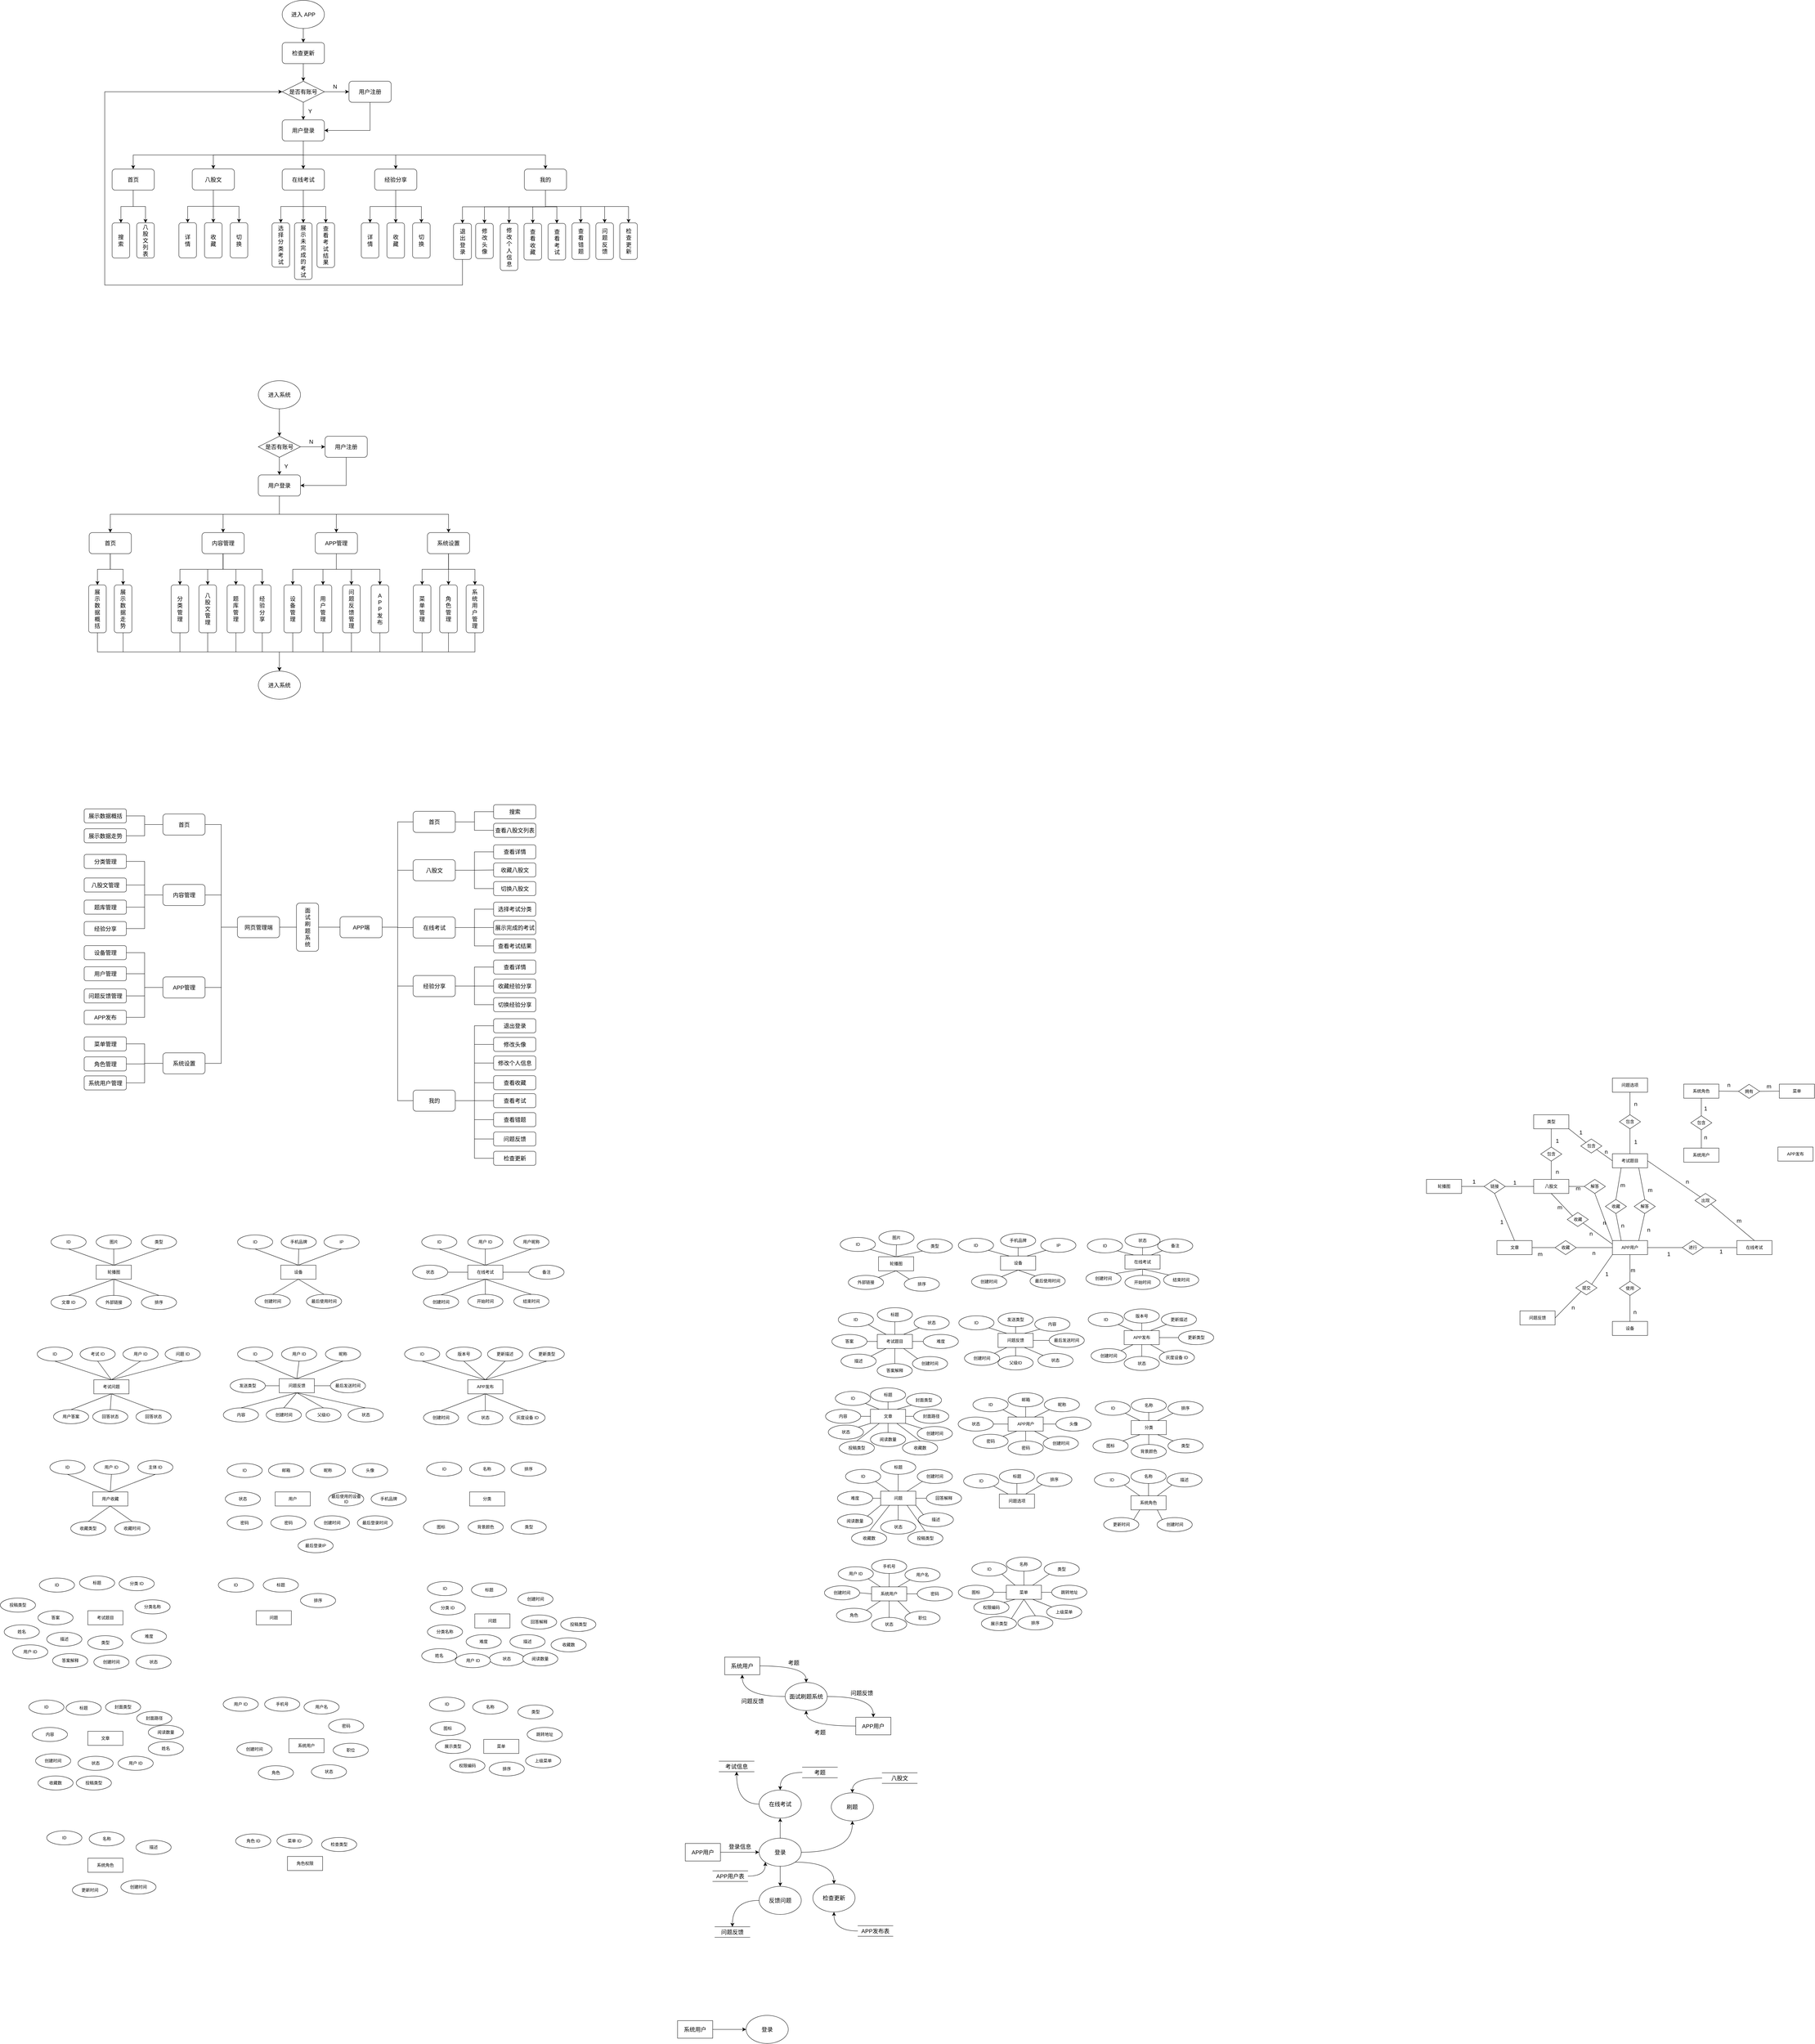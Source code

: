 <mxfile version="24.0.2" type="github">
  <diagram name="第 1 页" id="y15C08UWrmIScjz5XdOx">
    <mxGraphModel dx="2024" dy="771" grid="0" gridSize="10" guides="1" tooltips="1" connect="1" arrows="1" fold="1" page="0" pageScale="1" pageWidth="827" pageHeight="1169" math="0" shadow="0">
      <root>
        <mxCell id="0" />
        <mxCell id="1" parent="0" />
        <mxCell id="l1ocYgnFtVUuR_QrjDvQ-14" style="edgeStyle=none;curved=1;rounded=0;orthogonalLoop=1;jettySize=auto;html=1;exitX=0.5;exitY=1;exitDx=0;exitDy=0;entryX=0.5;entryY=0;entryDx=0;entryDy=0;fontSize=12;startSize=8;endSize=8;" parent="1" source="l1ocYgnFtVUuR_QrjDvQ-9" target="l1ocYgnFtVUuR_QrjDvQ-12" edge="1">
          <mxGeometry relative="1" as="geometry" />
        </mxCell>
        <mxCell id="l1ocYgnFtVUuR_QrjDvQ-9" value="&lt;font style=&quot;font-size: 16px;&quot;&gt;进入 APP&lt;/font&gt;" style="ellipse;whiteSpace=wrap;html=1;" parent="1" vertex="1">
          <mxGeometry x="320" y="80" width="120" height="80" as="geometry" />
        </mxCell>
        <mxCell id="l1ocYgnFtVUuR_QrjDvQ-17" style="edgeStyle=none;curved=1;rounded=0;orthogonalLoop=1;jettySize=auto;html=1;exitX=1;exitY=0.5;exitDx=0;exitDy=0;entryX=0;entryY=0.5;entryDx=0;entryDy=0;fontSize=12;startSize=8;endSize=8;" parent="1" source="l1ocYgnFtVUuR_QrjDvQ-10" target="l1ocYgnFtVUuR_QrjDvQ-16" edge="1">
          <mxGeometry relative="1" as="geometry" />
        </mxCell>
        <mxCell id="l1ocYgnFtVUuR_QrjDvQ-20" style="edgeStyle=none;curved=1;rounded=0;orthogonalLoop=1;jettySize=auto;html=1;exitX=0.5;exitY=1;exitDx=0;exitDy=0;entryX=0.5;entryY=0;entryDx=0;entryDy=0;fontSize=12;startSize=8;endSize=8;" parent="1" source="l1ocYgnFtVUuR_QrjDvQ-10" target="l1ocYgnFtVUuR_QrjDvQ-11" edge="1">
          <mxGeometry relative="1" as="geometry" />
        </mxCell>
        <mxCell id="l1ocYgnFtVUuR_QrjDvQ-10" value="&lt;font style=&quot;font-size: 16px;&quot;&gt;是否有账号&lt;/font&gt;" style="rhombus;whiteSpace=wrap;html=1;" parent="1" vertex="1">
          <mxGeometry x="320" y="310" width="120" height="60" as="geometry" />
        </mxCell>
        <mxCell id="l1ocYgnFtVUuR_QrjDvQ-27" style="edgeStyle=orthogonalEdgeStyle;rounded=0;orthogonalLoop=1;jettySize=auto;html=1;exitX=0.5;exitY=1;exitDx=0;exitDy=0;entryX=0.5;entryY=0;entryDx=0;entryDy=0;fontSize=12;startSize=8;endSize=8;" parent="1" source="l1ocYgnFtVUuR_QrjDvQ-11" target="l1ocYgnFtVUuR_QrjDvQ-23" edge="1">
          <mxGeometry relative="1" as="geometry" />
        </mxCell>
        <mxCell id="l1ocYgnFtVUuR_QrjDvQ-28" style="edgeStyle=orthogonalEdgeStyle;rounded=0;orthogonalLoop=1;jettySize=auto;html=1;exitX=0.5;exitY=1;exitDx=0;exitDy=0;entryX=0.5;entryY=0;entryDx=0;entryDy=0;fontSize=12;startSize=8;endSize=8;" parent="1" source="l1ocYgnFtVUuR_QrjDvQ-11" target="l1ocYgnFtVUuR_QrjDvQ-24" edge="1">
          <mxGeometry relative="1" as="geometry" />
        </mxCell>
        <mxCell id="l1ocYgnFtVUuR_QrjDvQ-29" style="edgeStyle=orthogonalEdgeStyle;rounded=0;orthogonalLoop=1;jettySize=auto;html=1;exitX=0.5;exitY=1;exitDx=0;exitDy=0;entryX=0.5;entryY=0;entryDx=0;entryDy=0;fontSize=12;startSize=8;endSize=8;" parent="1" source="l1ocYgnFtVUuR_QrjDvQ-11" target="l1ocYgnFtVUuR_QrjDvQ-25" edge="1">
          <mxGeometry relative="1" as="geometry" />
        </mxCell>
        <mxCell id="l1ocYgnFtVUuR_QrjDvQ-30" style="edgeStyle=orthogonalEdgeStyle;rounded=0;orthogonalLoop=1;jettySize=auto;html=1;exitX=0.5;exitY=1;exitDx=0;exitDy=0;entryX=0.5;entryY=0;entryDx=0;entryDy=0;fontSize=12;startSize=8;endSize=8;" parent="1" source="l1ocYgnFtVUuR_QrjDvQ-11" target="l1ocYgnFtVUuR_QrjDvQ-26" edge="1">
          <mxGeometry relative="1" as="geometry" />
        </mxCell>
        <mxCell id="l1ocYgnFtVUuR_QrjDvQ-34" style="edgeStyle=orthogonalEdgeStyle;rounded=0;orthogonalLoop=1;jettySize=auto;html=1;exitX=0.5;exitY=1;exitDx=0;exitDy=0;entryX=0.5;entryY=0;entryDx=0;entryDy=0;fontSize=12;startSize=8;endSize=8;" parent="1" source="l1ocYgnFtVUuR_QrjDvQ-11" target="l1ocYgnFtVUuR_QrjDvQ-33" edge="1">
          <mxGeometry relative="1" as="geometry" />
        </mxCell>
        <mxCell id="l1ocYgnFtVUuR_QrjDvQ-11" value="&lt;font style=&quot;font-size: 16px;&quot;&gt;用户登录&lt;/font&gt;" style="rounded=1;whiteSpace=wrap;html=1;" parent="1" vertex="1">
          <mxGeometry x="320" y="420" width="120" height="60" as="geometry" />
        </mxCell>
        <mxCell id="l1ocYgnFtVUuR_QrjDvQ-15" style="edgeStyle=none;curved=1;rounded=0;orthogonalLoop=1;jettySize=auto;html=1;exitX=0.5;exitY=1;exitDx=0;exitDy=0;entryX=0.5;entryY=0;entryDx=0;entryDy=0;fontSize=12;startSize=8;endSize=8;" parent="1" source="l1ocYgnFtVUuR_QrjDvQ-12" target="l1ocYgnFtVUuR_QrjDvQ-10" edge="1">
          <mxGeometry relative="1" as="geometry" />
        </mxCell>
        <mxCell id="l1ocYgnFtVUuR_QrjDvQ-12" value="&lt;font style=&quot;font-size: 16px;&quot;&gt;检查更新&lt;/font&gt;" style="rounded=1;whiteSpace=wrap;html=1;" parent="1" vertex="1">
          <mxGeometry x="320" y="200" width="120" height="60" as="geometry" />
        </mxCell>
        <mxCell id="l1ocYgnFtVUuR_QrjDvQ-19" style="edgeStyle=orthogonalEdgeStyle;rounded=0;orthogonalLoop=1;jettySize=auto;html=1;exitX=0.5;exitY=1;exitDx=0;exitDy=0;entryX=1;entryY=0.5;entryDx=0;entryDy=0;fontSize=12;startSize=8;endSize=8;" parent="1" source="l1ocYgnFtVUuR_QrjDvQ-16" target="l1ocYgnFtVUuR_QrjDvQ-11" edge="1">
          <mxGeometry relative="1" as="geometry" />
        </mxCell>
        <mxCell id="l1ocYgnFtVUuR_QrjDvQ-16" value="&lt;font style=&quot;font-size: 16px;&quot;&gt;用户注册&lt;/font&gt;" style="rounded=1;whiteSpace=wrap;html=1;" parent="1" vertex="1">
          <mxGeometry x="510" y="310" width="120" height="60" as="geometry" />
        </mxCell>
        <mxCell id="l1ocYgnFtVUuR_QrjDvQ-21" value="N" style="text;html=1;align=center;verticalAlign=middle;resizable=0;points=[];autosize=1;strokeColor=none;fillColor=none;fontSize=16;" parent="1" vertex="1">
          <mxGeometry x="450" y="310" width="40" height="30" as="geometry" />
        </mxCell>
        <mxCell id="l1ocYgnFtVUuR_QrjDvQ-22" value="Y" style="text;html=1;align=center;verticalAlign=middle;resizable=0;points=[];autosize=1;strokeColor=none;fillColor=none;fontSize=16;" parent="1" vertex="1">
          <mxGeometry x="384" y="380" width="30" height="30" as="geometry" />
        </mxCell>
        <mxCell id="l1ocYgnFtVUuR_QrjDvQ-41" style="edgeStyle=orthogonalEdgeStyle;rounded=0;orthogonalLoop=1;jettySize=auto;html=1;exitX=0.5;exitY=1;exitDx=0;exitDy=0;entryX=0.5;entryY=0;entryDx=0;entryDy=0;fontSize=12;startSize=8;endSize=8;" parent="1" source="l1ocYgnFtVUuR_QrjDvQ-23" target="l1ocYgnFtVUuR_QrjDvQ-38" edge="1">
          <mxGeometry relative="1" as="geometry" />
        </mxCell>
        <mxCell id="l1ocYgnFtVUuR_QrjDvQ-42" style="edgeStyle=orthogonalEdgeStyle;rounded=0;orthogonalLoop=1;jettySize=auto;html=1;exitX=0.5;exitY=1;exitDx=0;exitDy=0;entryX=0.5;entryY=0;entryDx=0;entryDy=0;fontSize=12;startSize=8;endSize=8;" parent="1" source="l1ocYgnFtVUuR_QrjDvQ-23" target="l1ocYgnFtVUuR_QrjDvQ-39" edge="1">
          <mxGeometry relative="1" as="geometry" />
        </mxCell>
        <mxCell id="l1ocYgnFtVUuR_QrjDvQ-43" style="edgeStyle=orthogonalEdgeStyle;rounded=0;orthogonalLoop=1;jettySize=auto;html=1;exitX=0.5;exitY=1;exitDx=0;exitDy=0;entryX=0.5;entryY=0;entryDx=0;entryDy=0;fontSize=12;startSize=8;endSize=8;" parent="1" source="l1ocYgnFtVUuR_QrjDvQ-23" target="l1ocYgnFtVUuR_QrjDvQ-40" edge="1">
          <mxGeometry relative="1" as="geometry" />
        </mxCell>
        <mxCell id="l1ocYgnFtVUuR_QrjDvQ-23" value="&lt;font style=&quot;font-size: 16px;&quot;&gt;八股文&lt;/font&gt;" style="rounded=1;whiteSpace=wrap;html=1;" parent="1" vertex="1">
          <mxGeometry x="64" y="559.5" width="120" height="60" as="geometry" />
        </mxCell>
        <mxCell id="l1ocYgnFtVUuR_QrjDvQ-50" style="edgeStyle=orthogonalEdgeStyle;rounded=0;orthogonalLoop=1;jettySize=auto;html=1;exitX=0.5;exitY=1;exitDx=0;exitDy=0;entryX=0.5;entryY=0;entryDx=0;entryDy=0;fontSize=12;startSize=8;endSize=8;" parent="1" source="l1ocYgnFtVUuR_QrjDvQ-24" target="l1ocYgnFtVUuR_QrjDvQ-44" edge="1">
          <mxGeometry relative="1" as="geometry" />
        </mxCell>
        <mxCell id="l1ocYgnFtVUuR_QrjDvQ-51" style="edgeStyle=orthogonalEdgeStyle;rounded=0;orthogonalLoop=1;jettySize=auto;html=1;exitX=0.5;exitY=1;exitDx=0;exitDy=0;entryX=0.5;entryY=0;entryDx=0;entryDy=0;fontSize=12;startSize=8;endSize=8;" parent="1" source="l1ocYgnFtVUuR_QrjDvQ-24" target="l1ocYgnFtVUuR_QrjDvQ-45" edge="1">
          <mxGeometry relative="1" as="geometry" />
        </mxCell>
        <mxCell id="l1ocYgnFtVUuR_QrjDvQ-52" style="edgeStyle=orthogonalEdgeStyle;rounded=0;orthogonalLoop=1;jettySize=auto;html=1;exitX=0.5;exitY=1;exitDx=0;exitDy=0;entryX=0.5;entryY=0;entryDx=0;entryDy=0;fontSize=12;startSize=8;endSize=8;" parent="1" source="l1ocYgnFtVUuR_QrjDvQ-24" target="l1ocYgnFtVUuR_QrjDvQ-46" edge="1">
          <mxGeometry relative="1" as="geometry" />
        </mxCell>
        <mxCell id="l1ocYgnFtVUuR_QrjDvQ-24" value="&lt;font style=&quot;font-size: 16px;&quot;&gt;在线考试&lt;/font&gt;" style="rounded=1;whiteSpace=wrap;html=1;" parent="1" vertex="1">
          <mxGeometry x="320" y="560" width="120" height="60" as="geometry" />
        </mxCell>
        <mxCell id="l1ocYgnFtVUuR_QrjDvQ-53" style="edgeStyle=orthogonalEdgeStyle;rounded=0;orthogonalLoop=1;jettySize=auto;html=1;exitX=0.5;exitY=1;exitDx=0;exitDy=0;entryX=0.5;entryY=0;entryDx=0;entryDy=0;fontSize=12;startSize=8;endSize=8;" parent="1" source="l1ocYgnFtVUuR_QrjDvQ-25" target="l1ocYgnFtVUuR_QrjDvQ-47" edge="1">
          <mxGeometry relative="1" as="geometry" />
        </mxCell>
        <mxCell id="l1ocYgnFtVUuR_QrjDvQ-54" style="edgeStyle=orthogonalEdgeStyle;rounded=0;orthogonalLoop=1;jettySize=auto;html=1;exitX=0.5;exitY=1;exitDx=0;exitDy=0;entryX=0.5;entryY=0;entryDx=0;entryDy=0;fontSize=12;startSize=8;endSize=8;" parent="1" source="l1ocYgnFtVUuR_QrjDvQ-25" target="l1ocYgnFtVUuR_QrjDvQ-48" edge="1">
          <mxGeometry relative="1" as="geometry" />
        </mxCell>
        <mxCell id="l1ocYgnFtVUuR_QrjDvQ-55" style="edgeStyle=orthogonalEdgeStyle;rounded=0;orthogonalLoop=1;jettySize=auto;html=1;exitX=0.5;exitY=1;exitDx=0;exitDy=0;entryX=0.5;entryY=0;entryDx=0;entryDy=0;fontSize=12;startSize=8;endSize=8;" parent="1" source="l1ocYgnFtVUuR_QrjDvQ-25" target="l1ocYgnFtVUuR_QrjDvQ-49" edge="1">
          <mxGeometry relative="1" as="geometry" />
        </mxCell>
        <mxCell id="l1ocYgnFtVUuR_QrjDvQ-25" value="&lt;font style=&quot;font-size: 16px;&quot;&gt;经验分享&lt;/font&gt;" style="rounded=1;whiteSpace=wrap;html=1;" parent="1" vertex="1">
          <mxGeometry x="583" y="560" width="120" height="60" as="geometry" />
        </mxCell>
        <mxCell id="l1ocYgnFtVUuR_QrjDvQ-65" style="edgeStyle=orthogonalEdgeStyle;rounded=0;orthogonalLoop=1;jettySize=auto;html=1;exitX=0.5;exitY=1;exitDx=0;exitDy=0;entryX=0.5;entryY=0;entryDx=0;entryDy=0;fontSize=12;startSize=8;endSize=8;" parent="1" source="l1ocYgnFtVUuR_QrjDvQ-26" target="l1ocYgnFtVUuR_QrjDvQ-57" edge="1">
          <mxGeometry relative="1" as="geometry" />
        </mxCell>
        <mxCell id="l1ocYgnFtVUuR_QrjDvQ-66" style="edgeStyle=orthogonalEdgeStyle;rounded=0;orthogonalLoop=1;jettySize=auto;html=1;exitX=0.5;exitY=1;exitDx=0;exitDy=0;entryX=0.5;entryY=0;entryDx=0;entryDy=0;fontSize=12;startSize=8;endSize=8;" parent="1" source="l1ocYgnFtVUuR_QrjDvQ-26" target="l1ocYgnFtVUuR_QrjDvQ-58" edge="1">
          <mxGeometry relative="1" as="geometry" />
        </mxCell>
        <mxCell id="l1ocYgnFtVUuR_QrjDvQ-67" style="edgeStyle=orthogonalEdgeStyle;rounded=0;orthogonalLoop=1;jettySize=auto;html=1;exitX=0.5;exitY=1;exitDx=0;exitDy=0;entryX=0.5;entryY=0;entryDx=0;entryDy=0;fontSize=12;startSize=8;endSize=8;" parent="1" source="l1ocYgnFtVUuR_QrjDvQ-26" target="l1ocYgnFtVUuR_QrjDvQ-59" edge="1">
          <mxGeometry relative="1" as="geometry" />
        </mxCell>
        <mxCell id="l1ocYgnFtVUuR_QrjDvQ-68" style="edgeStyle=orthogonalEdgeStyle;rounded=0;orthogonalLoop=1;jettySize=auto;html=1;exitX=0.5;exitY=1;exitDx=0;exitDy=0;entryX=0.5;entryY=0;entryDx=0;entryDy=0;fontSize=12;startSize=8;endSize=8;" parent="1" source="l1ocYgnFtVUuR_QrjDvQ-26" target="l1ocYgnFtVUuR_QrjDvQ-60" edge="1">
          <mxGeometry relative="1" as="geometry" />
        </mxCell>
        <mxCell id="l1ocYgnFtVUuR_QrjDvQ-69" style="edgeStyle=orthogonalEdgeStyle;rounded=0;orthogonalLoop=1;jettySize=auto;html=1;exitX=0.5;exitY=1;exitDx=0;exitDy=0;entryX=0.5;entryY=0;entryDx=0;entryDy=0;fontSize=12;startSize=8;endSize=8;" parent="1" source="l1ocYgnFtVUuR_QrjDvQ-26" target="l1ocYgnFtVUuR_QrjDvQ-61" edge="1">
          <mxGeometry relative="1" as="geometry" />
        </mxCell>
        <mxCell id="l1ocYgnFtVUuR_QrjDvQ-70" style="edgeStyle=orthogonalEdgeStyle;rounded=0;orthogonalLoop=1;jettySize=auto;html=1;exitX=0.5;exitY=1;exitDx=0;exitDy=0;entryX=0.5;entryY=0;entryDx=0;entryDy=0;fontSize=12;startSize=8;endSize=8;" parent="1" source="l1ocYgnFtVUuR_QrjDvQ-26" target="l1ocYgnFtVUuR_QrjDvQ-62" edge="1">
          <mxGeometry relative="1" as="geometry" />
        </mxCell>
        <mxCell id="l1ocYgnFtVUuR_QrjDvQ-71" style="edgeStyle=orthogonalEdgeStyle;rounded=0;orthogonalLoop=1;jettySize=auto;html=1;exitX=0.5;exitY=1;exitDx=0;exitDy=0;entryX=0.5;entryY=0;entryDx=0;entryDy=0;fontSize=12;startSize=8;endSize=8;" parent="1" source="l1ocYgnFtVUuR_QrjDvQ-26" target="l1ocYgnFtVUuR_QrjDvQ-63" edge="1">
          <mxGeometry relative="1" as="geometry" />
        </mxCell>
        <mxCell id="l1ocYgnFtVUuR_QrjDvQ-72" style="edgeStyle=orthogonalEdgeStyle;rounded=0;orthogonalLoop=1;jettySize=auto;html=1;exitX=0.5;exitY=1;exitDx=0;exitDy=0;entryX=0.5;entryY=0;entryDx=0;entryDy=0;fontSize=12;startSize=8;endSize=8;" parent="1" source="l1ocYgnFtVUuR_QrjDvQ-26" target="l1ocYgnFtVUuR_QrjDvQ-56" edge="1">
          <mxGeometry relative="1" as="geometry" />
        </mxCell>
        <mxCell id="l1ocYgnFtVUuR_QrjDvQ-26" value="&lt;span style=&quot;font-size: 16px;&quot;&gt;我的&lt;/span&gt;" style="rounded=1;whiteSpace=wrap;html=1;" parent="1" vertex="1">
          <mxGeometry x="1009" y="560" width="120" height="60" as="geometry" />
        </mxCell>
        <mxCell id="l1ocYgnFtVUuR_QrjDvQ-32" value="&lt;span style=&quot;font-size: 16px;&quot;&gt;搜&lt;/span&gt;&lt;div&gt;&lt;span style=&quot;font-size: 16px;&quot;&gt;索&lt;/span&gt;&lt;/div&gt;" style="rounded=1;whiteSpace=wrap;html=1;" parent="1" vertex="1">
          <mxGeometry x="-164" y="713" width="50" height="100" as="geometry" />
        </mxCell>
        <mxCell id="l1ocYgnFtVUuR_QrjDvQ-35" style="edgeStyle=orthogonalEdgeStyle;rounded=0;orthogonalLoop=1;jettySize=auto;html=1;exitX=0.5;exitY=1;exitDx=0;exitDy=0;entryX=0.5;entryY=0;entryDx=0;entryDy=0;fontSize=12;startSize=8;endSize=8;" parent="1" source="l1ocYgnFtVUuR_QrjDvQ-33" target="l1ocYgnFtVUuR_QrjDvQ-32" edge="1">
          <mxGeometry relative="1" as="geometry" />
        </mxCell>
        <mxCell id="l1ocYgnFtVUuR_QrjDvQ-37" style="edgeStyle=orthogonalEdgeStyle;rounded=0;orthogonalLoop=1;jettySize=auto;html=1;exitX=0.5;exitY=1;exitDx=0;exitDy=0;entryX=0.5;entryY=0;entryDx=0;entryDy=0;fontSize=12;startSize=8;endSize=8;" parent="1" source="l1ocYgnFtVUuR_QrjDvQ-33" target="l1ocYgnFtVUuR_QrjDvQ-36" edge="1">
          <mxGeometry relative="1" as="geometry" />
        </mxCell>
        <mxCell id="l1ocYgnFtVUuR_QrjDvQ-33" value="&lt;font style=&quot;font-size: 16px;&quot;&gt;首页&lt;/font&gt;" style="rounded=1;whiteSpace=wrap;html=1;" parent="1" vertex="1">
          <mxGeometry x="-164" y="560" width="120" height="60" as="geometry" />
        </mxCell>
        <mxCell id="l1ocYgnFtVUuR_QrjDvQ-36" value="&lt;span style=&quot;font-size: 16px;&quot;&gt;八&lt;/span&gt;&lt;div&gt;&lt;span style=&quot;font-size: 16px;&quot;&gt;股&lt;/span&gt;&lt;/div&gt;&lt;div&gt;&lt;span style=&quot;font-size: 16px;&quot;&gt;文&lt;/span&gt;&lt;/div&gt;&lt;div&gt;&lt;span style=&quot;font-size: 16px;&quot;&gt;列&lt;/span&gt;&lt;/div&gt;&lt;div&gt;&lt;span style=&quot;font-size: 16px;&quot;&gt;表&lt;/span&gt;&lt;/div&gt;" style="rounded=1;whiteSpace=wrap;html=1;" parent="1" vertex="1">
          <mxGeometry x="-94" y="713" width="50" height="100" as="geometry" />
        </mxCell>
        <mxCell id="l1ocYgnFtVUuR_QrjDvQ-38" value="&lt;span style=&quot;font-size: 16px;&quot;&gt;详&lt;/span&gt;&lt;div&gt;&lt;span style=&quot;font-size: 16px;&quot;&gt;情&lt;/span&gt;&lt;/div&gt;" style="rounded=1;whiteSpace=wrap;html=1;" parent="1" vertex="1">
          <mxGeometry x="26" y="712.5" width="50" height="100" as="geometry" />
        </mxCell>
        <mxCell id="l1ocYgnFtVUuR_QrjDvQ-39" value="&lt;span style=&quot;font-size: 16px;&quot;&gt;收&lt;/span&gt;&lt;div&gt;&lt;span style=&quot;font-size: 16px;&quot;&gt;藏&lt;/span&gt;&lt;/div&gt;" style="rounded=1;whiteSpace=wrap;html=1;" parent="1" vertex="1">
          <mxGeometry x="99" y="712.5" width="50" height="100" as="geometry" />
        </mxCell>
        <mxCell id="l1ocYgnFtVUuR_QrjDvQ-40" value="&lt;span style=&quot;font-size: 16px;&quot;&gt;切&lt;/span&gt;&lt;div&gt;&lt;span style=&quot;font-size: 16px;&quot;&gt;换&lt;/span&gt;&lt;/div&gt;" style="rounded=1;whiteSpace=wrap;html=1;" parent="1" vertex="1">
          <mxGeometry x="172" y="712.5" width="50" height="100" as="geometry" />
        </mxCell>
        <mxCell id="l1ocYgnFtVUuR_QrjDvQ-44" value="&lt;span style=&quot;font-size: 16px;&quot;&gt;选&lt;/span&gt;&lt;div&gt;&lt;span style=&quot;font-size: 16px;&quot;&gt;择&lt;/span&gt;&lt;/div&gt;&lt;div&gt;&lt;span style=&quot;font-size: 16px;&quot;&gt;分&lt;/span&gt;&lt;/div&gt;&lt;div&gt;&lt;span style=&quot;font-size: 16px;&quot;&gt;类&lt;/span&gt;&lt;/div&gt;&lt;div&gt;&lt;span style=&quot;font-size: 16px;&quot;&gt;考&lt;/span&gt;&lt;/div&gt;&lt;div&gt;&lt;span style=&quot;font-size: 16px;&quot;&gt;试&lt;/span&gt;&lt;/div&gt;" style="rounded=1;whiteSpace=wrap;html=1;" parent="1" vertex="1">
          <mxGeometry x="291" y="713" width="50" height="126" as="geometry" />
        </mxCell>
        <mxCell id="l1ocYgnFtVUuR_QrjDvQ-45" value="&lt;span style=&quot;font-size: 16px;&quot;&gt;展&lt;/span&gt;&lt;div&gt;&lt;span style=&quot;font-size: 16px;&quot;&gt;示&lt;/span&gt;&lt;/div&gt;&lt;div&gt;&lt;span style=&quot;font-size: 16px;&quot;&gt;未&lt;/span&gt;&lt;/div&gt;&lt;div&gt;&lt;span style=&quot;font-size: 16px;&quot;&gt;完&lt;/span&gt;&lt;/div&gt;&lt;div&gt;&lt;span style=&quot;font-size: 16px;&quot;&gt;成&lt;/span&gt;&lt;/div&gt;&lt;div&gt;&lt;span style=&quot;font-size: 16px;&quot;&gt;的&lt;/span&gt;&lt;/div&gt;&lt;div&gt;&lt;span style=&quot;font-size: 16px;&quot;&gt;考&lt;/span&gt;&lt;/div&gt;&lt;div&gt;&lt;span style=&quot;font-size: 16px;&quot;&gt;试&lt;/span&gt;&lt;/div&gt;" style="rounded=1;whiteSpace=wrap;html=1;" parent="1" vertex="1">
          <mxGeometry x="355" y="713" width="50" height="161" as="geometry" />
        </mxCell>
        <mxCell id="l1ocYgnFtVUuR_QrjDvQ-46" value="&lt;span style=&quot;font-size: 16px;&quot;&gt;查&lt;/span&gt;&lt;div&gt;&lt;span style=&quot;font-size: 16px;&quot;&gt;看&lt;/span&gt;&lt;/div&gt;&lt;div&gt;&lt;span style=&quot;font-size: 16px;&quot;&gt;考&lt;/span&gt;&lt;/div&gt;&lt;div&gt;&lt;span style=&quot;font-size: 16px;&quot;&gt;试&lt;/span&gt;&lt;/div&gt;&lt;div&gt;&lt;span style=&quot;font-size: 16px;&quot;&gt;结&lt;/span&gt;&lt;/div&gt;&lt;div&gt;&lt;span style=&quot;font-size: 16px;&quot;&gt;果&lt;/span&gt;&lt;/div&gt;" style="rounded=1;whiteSpace=wrap;html=1;" parent="1" vertex="1">
          <mxGeometry x="419" y="713" width="50" height="127" as="geometry" />
        </mxCell>
        <mxCell id="l1ocYgnFtVUuR_QrjDvQ-47" value="&lt;span style=&quot;font-size: 16px;&quot;&gt;详&lt;/span&gt;&lt;div&gt;&lt;span style=&quot;font-size: 16px;&quot;&gt;情&lt;/span&gt;&lt;/div&gt;" style="rounded=1;whiteSpace=wrap;html=1;" parent="1" vertex="1">
          <mxGeometry x="545" y="713" width="50" height="100" as="geometry" />
        </mxCell>
        <mxCell id="l1ocYgnFtVUuR_QrjDvQ-48" value="&lt;span style=&quot;font-size: 16px;&quot;&gt;收&lt;/span&gt;&lt;div&gt;&lt;span style=&quot;font-size: 16px;&quot;&gt;藏&lt;/span&gt;&lt;/div&gt;" style="rounded=1;whiteSpace=wrap;html=1;" parent="1" vertex="1">
          <mxGeometry x="618" y="713" width="50" height="100" as="geometry" />
        </mxCell>
        <mxCell id="l1ocYgnFtVUuR_QrjDvQ-49" value="&lt;span style=&quot;font-size: 16px;&quot;&gt;切&lt;/span&gt;&lt;div&gt;&lt;span style=&quot;font-size: 16px;&quot;&gt;换&lt;/span&gt;&lt;/div&gt;" style="rounded=1;whiteSpace=wrap;html=1;" parent="1" vertex="1">
          <mxGeometry x="691" y="713" width="50" height="100" as="geometry" />
        </mxCell>
        <mxCell id="l1ocYgnFtVUuR_QrjDvQ-73" style="edgeStyle=orthogonalEdgeStyle;rounded=0;orthogonalLoop=1;jettySize=auto;html=1;exitX=0.5;exitY=1;exitDx=0;exitDy=0;entryX=0;entryY=0.5;entryDx=0;entryDy=0;fontSize=12;startSize=8;endSize=8;" parent="1" source="l1ocYgnFtVUuR_QrjDvQ-56" target="l1ocYgnFtVUuR_QrjDvQ-10" edge="1">
          <mxGeometry relative="1" as="geometry">
            <Array as="points">
              <mxPoint x="833" y="890" />
              <mxPoint x="-185" y="890" />
              <mxPoint x="-185" y="340" />
            </Array>
          </mxGeometry>
        </mxCell>
        <mxCell id="l1ocYgnFtVUuR_QrjDvQ-56" value="&lt;span style=&quot;font-size: 16px;&quot;&gt;退&lt;/span&gt;&lt;div&gt;&lt;span style=&quot;font-size: 16px;&quot;&gt;出&lt;/span&gt;&lt;/div&gt;&lt;div&gt;&lt;span style=&quot;font-size: 16px;&quot;&gt;登&lt;/span&gt;&lt;/div&gt;&lt;div&gt;&lt;span style=&quot;font-size: 16px;&quot;&gt;录&lt;/span&gt;&lt;/div&gt;" style="rounded=1;whiteSpace=wrap;html=1;" parent="1" vertex="1">
          <mxGeometry x="807.5" y="714.5" width="51" height="102.5" as="geometry" />
        </mxCell>
        <mxCell id="l1ocYgnFtVUuR_QrjDvQ-57" value="&lt;span style=&quot;font-size: 16px;&quot;&gt;修&lt;/span&gt;&lt;div&gt;&lt;span style=&quot;font-size: 16px;&quot;&gt;改&lt;/span&gt;&lt;/div&gt;&lt;div&gt;&lt;span style=&quot;font-size: 16px;&quot;&gt;头&lt;/span&gt;&lt;/div&gt;&lt;div&gt;&lt;span style=&quot;font-size: 16px;&quot;&gt;像&lt;/span&gt;&lt;/div&gt;" style="rounded=1;whiteSpace=wrap;html=1;" parent="1" vertex="1">
          <mxGeometry x="870.5" y="714.5" width="50" height="100" as="geometry" />
        </mxCell>
        <mxCell id="l1ocYgnFtVUuR_QrjDvQ-58" value="&lt;span style=&quot;font-size: 16px;&quot;&gt;修&lt;/span&gt;&lt;div&gt;&lt;span style=&quot;font-size: 16px;&quot;&gt;改&lt;/span&gt;&lt;/div&gt;&lt;div&gt;&lt;span style=&quot;font-size: 16px;&quot;&gt;个&lt;/span&gt;&lt;/div&gt;&lt;div&gt;&lt;span style=&quot;font-size: 16px;&quot;&gt;人&lt;/span&gt;&lt;/div&gt;&lt;div&gt;&lt;span style=&quot;font-size: 16px;&quot;&gt;信&lt;/span&gt;&lt;/div&gt;&lt;div&gt;&lt;span style=&quot;font-size: 16px;&quot;&gt;息&lt;/span&gt;&lt;/div&gt;" style="rounded=1;whiteSpace=wrap;html=1;" parent="1" vertex="1">
          <mxGeometry x="940.5" y="714.5" width="50" height="134" as="geometry" />
        </mxCell>
        <mxCell id="l1ocYgnFtVUuR_QrjDvQ-59" value="&lt;span style=&quot;font-size: 16px;&quot;&gt;查&lt;/span&gt;&lt;div&gt;&lt;span style=&quot;font-size: 16px;&quot;&gt;看&lt;/span&gt;&lt;/div&gt;&lt;div&gt;&lt;span style=&quot;font-size: 16px;&quot;&gt;收&lt;/span&gt;&lt;/div&gt;&lt;div&gt;&lt;span style=&quot;font-size: 16px;&quot;&gt;藏&lt;/span&gt;&lt;/div&gt;" style="rounded=1;whiteSpace=wrap;html=1;" parent="1" vertex="1">
          <mxGeometry x="1008" y="714.5" width="50" height="104" as="geometry" />
        </mxCell>
        <mxCell id="l1ocYgnFtVUuR_QrjDvQ-60" value="&lt;span style=&quot;font-size: 16px;&quot;&gt;查&lt;/span&gt;&lt;div&gt;&lt;span style=&quot;font-size: 16px;&quot;&gt;看&lt;/span&gt;&lt;/div&gt;&lt;div&gt;&lt;span style=&quot;font-size: 16px;&quot;&gt;考&lt;/span&gt;&lt;/div&gt;&lt;div&gt;&lt;span style=&quot;font-size: 16px;&quot;&gt;试&lt;/span&gt;&lt;/div&gt;" style="rounded=1;whiteSpace=wrap;html=1;" parent="1" vertex="1">
          <mxGeometry x="1076.5" y="714.5" width="50" height="104" as="geometry" />
        </mxCell>
        <mxCell id="l1ocYgnFtVUuR_QrjDvQ-61" value="&lt;span style=&quot;font-size: 16px;&quot;&gt;查&lt;/span&gt;&lt;div&gt;&lt;span style=&quot;font-size: 16px;&quot;&gt;看&lt;/span&gt;&lt;/div&gt;&lt;div&gt;&lt;span style=&quot;font-size: 16px;&quot;&gt;错&lt;/span&gt;&lt;/div&gt;&lt;div&gt;&lt;span style=&quot;font-size: 16px;&quot;&gt;题&lt;/span&gt;&lt;/div&gt;" style="rounded=1;whiteSpace=wrap;html=1;" parent="1" vertex="1">
          <mxGeometry x="1144.5" y="713" width="50" height="104" as="geometry" />
        </mxCell>
        <mxCell id="l1ocYgnFtVUuR_QrjDvQ-62" value="&lt;span style=&quot;font-size: 16px;&quot;&gt;问&lt;/span&gt;&lt;div&gt;&lt;span style=&quot;font-size: 16px;&quot;&gt;题&lt;/span&gt;&lt;/div&gt;&lt;div&gt;&lt;span style=&quot;font-size: 16px;&quot;&gt;反&lt;/span&gt;&lt;/div&gt;&lt;div&gt;&lt;span style=&quot;font-size: 16px;&quot;&gt;馈&lt;/span&gt;&lt;/div&gt;" style="rounded=1;whiteSpace=wrap;html=1;" parent="1" vertex="1">
          <mxGeometry x="1212.5" y="713" width="50" height="104" as="geometry" />
        </mxCell>
        <mxCell id="l1ocYgnFtVUuR_QrjDvQ-63" value="&lt;span style=&quot;font-size: 16px;&quot;&gt;检&lt;/span&gt;&lt;div&gt;&lt;span style=&quot;font-size: 16px;&quot;&gt;查&lt;/span&gt;&lt;/div&gt;&lt;div&gt;&lt;span style=&quot;font-size: 16px;&quot;&gt;更&lt;/span&gt;&lt;/div&gt;&lt;div&gt;&lt;span style=&quot;font-size: 16px;&quot;&gt;新&lt;/span&gt;&lt;/div&gt;" style="rounded=1;whiteSpace=wrap;html=1;" parent="1" vertex="1">
          <mxGeometry x="1280.5" y="713" width="50" height="104" as="geometry" />
        </mxCell>
        <mxCell id="gUY39P20IZbkrjDMMVxM-10" style="edgeStyle=none;curved=1;rounded=0;orthogonalLoop=1;jettySize=auto;html=1;exitX=0.5;exitY=1;exitDx=0;exitDy=0;fontSize=12;startSize=8;endSize=8;" parent="1" source="gUY39P20IZbkrjDMMVxM-1" target="gUY39P20IZbkrjDMMVxM-4" edge="1">
          <mxGeometry relative="1" as="geometry" />
        </mxCell>
        <mxCell id="gUY39P20IZbkrjDMMVxM-1" value="&lt;font style=&quot;font-size: 16px;&quot;&gt;进入系统&lt;/font&gt;" style="ellipse;whiteSpace=wrap;html=1;" parent="1" vertex="1">
          <mxGeometry x="252" y="1162" width="120" height="80" as="geometry" />
        </mxCell>
        <mxCell id="gUY39P20IZbkrjDMMVxM-2" style="edgeStyle=none;curved=1;rounded=0;orthogonalLoop=1;jettySize=auto;html=1;exitX=1;exitY=0.5;exitDx=0;exitDy=0;entryX=0;entryY=0.5;entryDx=0;entryDy=0;fontSize=12;startSize=8;endSize=8;" parent="1" source="gUY39P20IZbkrjDMMVxM-4" target="gUY39P20IZbkrjDMMVxM-7" edge="1">
          <mxGeometry relative="1" as="geometry" />
        </mxCell>
        <mxCell id="gUY39P20IZbkrjDMMVxM-3" style="edgeStyle=none;curved=1;rounded=0;orthogonalLoop=1;jettySize=auto;html=1;exitX=0.5;exitY=1;exitDx=0;exitDy=0;entryX=0.5;entryY=0;entryDx=0;entryDy=0;fontSize=12;startSize=8;endSize=8;" parent="1" source="gUY39P20IZbkrjDMMVxM-4" target="gUY39P20IZbkrjDMMVxM-5" edge="1">
          <mxGeometry relative="1" as="geometry" />
        </mxCell>
        <mxCell id="gUY39P20IZbkrjDMMVxM-4" value="&lt;font style=&quot;font-size: 16px;&quot;&gt;是否有账号&lt;/font&gt;" style="rhombus;whiteSpace=wrap;html=1;" parent="1" vertex="1">
          <mxGeometry x="252" y="1320" width="120" height="60" as="geometry" />
        </mxCell>
        <mxCell id="gUY39P20IZbkrjDMMVxM-15" style="edgeStyle=orthogonalEdgeStyle;rounded=0;orthogonalLoop=1;jettySize=auto;html=1;exitX=0.5;exitY=1;exitDx=0;exitDy=0;entryX=0.5;entryY=0;entryDx=0;entryDy=0;fontSize=12;startSize=8;endSize=8;" parent="1" source="gUY39P20IZbkrjDMMVxM-5" target="gUY39P20IZbkrjDMMVxM-11" edge="1">
          <mxGeometry relative="1" as="geometry" />
        </mxCell>
        <mxCell id="gUY39P20IZbkrjDMMVxM-16" style="edgeStyle=orthogonalEdgeStyle;rounded=0;orthogonalLoop=1;jettySize=auto;html=1;exitX=0.5;exitY=1;exitDx=0;exitDy=0;entryX=0.5;entryY=0;entryDx=0;entryDy=0;fontSize=12;startSize=8;endSize=8;" parent="1" source="gUY39P20IZbkrjDMMVxM-5" target="gUY39P20IZbkrjDMMVxM-12" edge="1">
          <mxGeometry relative="1" as="geometry" />
        </mxCell>
        <mxCell id="gUY39P20IZbkrjDMMVxM-17" style="edgeStyle=orthogonalEdgeStyle;rounded=0;orthogonalLoop=1;jettySize=auto;html=1;exitX=0.5;exitY=1;exitDx=0;exitDy=0;entryX=0.5;entryY=0;entryDx=0;entryDy=0;fontSize=12;startSize=8;endSize=8;" parent="1" source="gUY39P20IZbkrjDMMVxM-5" target="gUY39P20IZbkrjDMMVxM-13" edge="1">
          <mxGeometry relative="1" as="geometry" />
        </mxCell>
        <mxCell id="gUY39P20IZbkrjDMMVxM-18" style="edgeStyle=orthogonalEdgeStyle;rounded=0;orthogonalLoop=1;jettySize=auto;html=1;exitX=0.5;exitY=1;exitDx=0;exitDy=0;entryX=0.5;entryY=0;entryDx=0;entryDy=0;fontSize=12;startSize=8;endSize=8;" parent="1" source="gUY39P20IZbkrjDMMVxM-5" target="gUY39P20IZbkrjDMMVxM-14" edge="1">
          <mxGeometry relative="1" as="geometry" />
        </mxCell>
        <mxCell id="gUY39P20IZbkrjDMMVxM-5" value="&lt;font style=&quot;font-size: 16px;&quot;&gt;用户登录&lt;/font&gt;" style="rounded=1;whiteSpace=wrap;html=1;" parent="1" vertex="1">
          <mxGeometry x="252" y="1430" width="120" height="60" as="geometry" />
        </mxCell>
        <mxCell id="gUY39P20IZbkrjDMMVxM-6" style="edgeStyle=orthogonalEdgeStyle;rounded=0;orthogonalLoop=1;jettySize=auto;html=1;exitX=0.5;exitY=1;exitDx=0;exitDy=0;entryX=1;entryY=0.5;entryDx=0;entryDy=0;fontSize=12;startSize=8;endSize=8;" parent="1" source="gUY39P20IZbkrjDMMVxM-7" target="gUY39P20IZbkrjDMMVxM-5" edge="1">
          <mxGeometry relative="1" as="geometry" />
        </mxCell>
        <mxCell id="gUY39P20IZbkrjDMMVxM-7" value="&lt;font style=&quot;font-size: 16px;&quot;&gt;用户注册&lt;/font&gt;" style="rounded=1;whiteSpace=wrap;html=1;" parent="1" vertex="1">
          <mxGeometry x="442" y="1320" width="120" height="60" as="geometry" />
        </mxCell>
        <mxCell id="gUY39P20IZbkrjDMMVxM-8" value="N" style="text;html=1;align=center;verticalAlign=middle;resizable=0;points=[];autosize=1;strokeColor=none;fillColor=none;fontSize=16;" parent="1" vertex="1">
          <mxGeometry x="382" y="1320" width="40" height="30" as="geometry" />
        </mxCell>
        <mxCell id="gUY39P20IZbkrjDMMVxM-9" value="Y" style="text;html=1;align=center;verticalAlign=middle;resizable=0;points=[];autosize=1;strokeColor=none;fillColor=none;fontSize=16;" parent="1" vertex="1">
          <mxGeometry x="316" y="1390" width="30" height="30" as="geometry" />
        </mxCell>
        <mxCell id="gUY39P20IZbkrjDMMVxM-21" style="edgeStyle=orthogonalEdgeStyle;rounded=0;orthogonalLoop=1;jettySize=auto;html=1;exitX=0.5;exitY=1;exitDx=0;exitDy=0;entryX=0.5;entryY=0;entryDx=0;entryDy=0;fontSize=12;startSize=8;endSize=8;" parent="1" source="gUY39P20IZbkrjDMMVxM-11" target="gUY39P20IZbkrjDMMVxM-19" edge="1">
          <mxGeometry relative="1" as="geometry" />
        </mxCell>
        <mxCell id="gUY39P20IZbkrjDMMVxM-22" style="edgeStyle=orthogonalEdgeStyle;rounded=0;orthogonalLoop=1;jettySize=auto;html=1;exitX=0.5;exitY=1;exitDx=0;exitDy=0;entryX=0.5;entryY=0;entryDx=0;entryDy=0;fontSize=12;startSize=8;endSize=8;" parent="1" source="gUY39P20IZbkrjDMMVxM-11" target="gUY39P20IZbkrjDMMVxM-20" edge="1">
          <mxGeometry relative="1" as="geometry" />
        </mxCell>
        <mxCell id="gUY39P20IZbkrjDMMVxM-11" value="&lt;font style=&quot;font-size: 16px;&quot;&gt;首页&lt;/font&gt;" style="rounded=1;whiteSpace=wrap;html=1;" parent="1" vertex="1">
          <mxGeometry x="-229.25" y="1594" width="120" height="60" as="geometry" />
        </mxCell>
        <mxCell id="gUY39P20IZbkrjDMMVxM-27" style="edgeStyle=orthogonalEdgeStyle;rounded=0;orthogonalLoop=1;jettySize=auto;html=1;exitX=0.5;exitY=1;exitDx=0;exitDy=0;entryX=0.5;entryY=0;entryDx=0;entryDy=0;fontSize=12;startSize=8;endSize=8;" parent="1" source="gUY39P20IZbkrjDMMVxM-12" target="gUY39P20IZbkrjDMMVxM-23" edge="1">
          <mxGeometry relative="1" as="geometry" />
        </mxCell>
        <mxCell id="gUY39P20IZbkrjDMMVxM-28" style="edgeStyle=orthogonalEdgeStyle;rounded=0;orthogonalLoop=1;jettySize=auto;html=1;exitX=0.5;exitY=1;exitDx=0;exitDy=0;entryX=0.5;entryY=0;entryDx=0;entryDy=0;fontSize=12;startSize=8;endSize=8;" parent="1" source="gUY39P20IZbkrjDMMVxM-12" target="gUY39P20IZbkrjDMMVxM-24" edge="1">
          <mxGeometry relative="1" as="geometry" />
        </mxCell>
        <mxCell id="gUY39P20IZbkrjDMMVxM-29" style="edgeStyle=orthogonalEdgeStyle;rounded=0;orthogonalLoop=1;jettySize=auto;html=1;exitX=0.5;exitY=1;exitDx=0;exitDy=0;entryX=0.5;entryY=0;entryDx=0;entryDy=0;fontSize=12;startSize=8;endSize=8;" parent="1" source="gUY39P20IZbkrjDMMVxM-12" target="gUY39P20IZbkrjDMMVxM-25" edge="1">
          <mxGeometry relative="1" as="geometry" />
        </mxCell>
        <mxCell id="gUY39P20IZbkrjDMMVxM-30" style="edgeStyle=orthogonalEdgeStyle;rounded=0;orthogonalLoop=1;jettySize=auto;html=1;exitX=0.5;exitY=1;exitDx=0;exitDy=0;entryX=0.5;entryY=0;entryDx=0;entryDy=0;fontSize=12;startSize=8;endSize=8;" parent="1" source="gUY39P20IZbkrjDMMVxM-12" target="gUY39P20IZbkrjDMMVxM-26" edge="1">
          <mxGeometry relative="1" as="geometry" />
        </mxCell>
        <mxCell id="gUY39P20IZbkrjDMMVxM-12" value="&lt;font style=&quot;font-size: 16px;&quot;&gt;内容管理&lt;/font&gt;" style="rounded=1;whiteSpace=wrap;html=1;" parent="1" vertex="1">
          <mxGeometry x="91.75" y="1594" width="120" height="60" as="geometry" />
        </mxCell>
        <mxCell id="gUY39P20IZbkrjDMMVxM-38" style="edgeStyle=orthogonalEdgeStyle;rounded=0;orthogonalLoop=1;jettySize=auto;html=1;exitX=0.5;exitY=1;exitDx=0;exitDy=0;entryX=0.5;entryY=0;entryDx=0;entryDy=0;fontSize=12;startSize=8;endSize=8;" parent="1" source="gUY39P20IZbkrjDMMVxM-13" target="gUY39P20IZbkrjDMMVxM-31" edge="1">
          <mxGeometry relative="1" as="geometry" />
        </mxCell>
        <mxCell id="gUY39P20IZbkrjDMMVxM-39" style="edgeStyle=orthogonalEdgeStyle;rounded=0;orthogonalLoop=1;jettySize=auto;html=1;exitX=0.5;exitY=1;exitDx=0;exitDy=0;entryX=0.5;entryY=0;entryDx=0;entryDy=0;fontSize=12;startSize=8;endSize=8;" parent="1" source="gUY39P20IZbkrjDMMVxM-13" target="gUY39P20IZbkrjDMMVxM-32" edge="1">
          <mxGeometry relative="1" as="geometry" />
        </mxCell>
        <mxCell id="gUY39P20IZbkrjDMMVxM-40" style="edgeStyle=orthogonalEdgeStyle;rounded=0;orthogonalLoop=1;jettySize=auto;html=1;exitX=0.5;exitY=1;exitDx=0;exitDy=0;entryX=0.5;entryY=0;entryDx=0;entryDy=0;fontSize=12;startSize=8;endSize=8;" parent="1" source="gUY39P20IZbkrjDMMVxM-13" target="gUY39P20IZbkrjDMMVxM-33" edge="1">
          <mxGeometry relative="1" as="geometry" />
        </mxCell>
        <mxCell id="gUY39P20IZbkrjDMMVxM-41" style="edgeStyle=orthogonalEdgeStyle;rounded=0;orthogonalLoop=1;jettySize=auto;html=1;exitX=0.5;exitY=1;exitDx=0;exitDy=0;entryX=0.5;entryY=0;entryDx=0;entryDy=0;fontSize=12;startSize=8;endSize=8;" parent="1" source="gUY39P20IZbkrjDMMVxM-13" target="gUY39P20IZbkrjDMMVxM-34" edge="1">
          <mxGeometry relative="1" as="geometry" />
        </mxCell>
        <mxCell id="gUY39P20IZbkrjDMMVxM-13" value="&lt;font style=&quot;font-size: 16px;&quot;&gt;APP&lt;/font&gt;&lt;span style=&quot;font-size: 16px; background-color: initial;&quot;&gt;管理&lt;/span&gt;" style="rounded=1;whiteSpace=wrap;html=1;" parent="1" vertex="1">
          <mxGeometry x="414" y="1594" width="120" height="60" as="geometry" />
        </mxCell>
        <mxCell id="gUY39P20IZbkrjDMMVxM-42" style="edgeStyle=orthogonalEdgeStyle;rounded=0;orthogonalLoop=1;jettySize=auto;html=1;exitX=0.5;exitY=1;exitDx=0;exitDy=0;entryX=0.5;entryY=0;entryDx=0;entryDy=0;fontSize=12;startSize=8;endSize=8;" parent="1" source="gUY39P20IZbkrjDMMVxM-14" target="gUY39P20IZbkrjDMMVxM-35" edge="1">
          <mxGeometry relative="1" as="geometry" />
        </mxCell>
        <mxCell id="gUY39P20IZbkrjDMMVxM-43" style="edgeStyle=orthogonalEdgeStyle;rounded=0;orthogonalLoop=1;jettySize=auto;html=1;exitX=0.5;exitY=1;exitDx=0;exitDy=0;entryX=0.5;entryY=0;entryDx=0;entryDy=0;fontSize=12;startSize=8;endSize=8;" parent="1" source="gUY39P20IZbkrjDMMVxM-14" target="gUY39P20IZbkrjDMMVxM-36" edge="1">
          <mxGeometry relative="1" as="geometry" />
        </mxCell>
        <mxCell id="gUY39P20IZbkrjDMMVxM-44" style="edgeStyle=orthogonalEdgeStyle;rounded=0;orthogonalLoop=1;jettySize=auto;html=1;exitX=0.5;exitY=1;exitDx=0;exitDy=0;entryX=0.5;entryY=0;entryDx=0;entryDy=0;fontSize=12;startSize=8;endSize=8;" parent="1" source="gUY39P20IZbkrjDMMVxM-14" target="gUY39P20IZbkrjDMMVxM-37" edge="1">
          <mxGeometry relative="1" as="geometry" />
        </mxCell>
        <mxCell id="gUY39P20IZbkrjDMMVxM-14" value="&lt;span style=&quot;font-size: 16px;&quot;&gt;系统设置&lt;/span&gt;" style="rounded=1;whiteSpace=wrap;html=1;" parent="1" vertex="1">
          <mxGeometry x="733.25" y="1594" width="120" height="60" as="geometry" />
        </mxCell>
        <mxCell id="gUY39P20IZbkrjDMMVxM-46" style="edgeStyle=orthogonalEdgeStyle;rounded=0;orthogonalLoop=1;jettySize=auto;html=1;exitX=0.5;exitY=1;exitDx=0;exitDy=0;entryX=0.5;entryY=0;entryDx=0;entryDy=0;fontSize=12;startSize=8;endSize=8;" parent="1" source="gUY39P20IZbkrjDMMVxM-19" target="gUY39P20IZbkrjDMMVxM-45" edge="1">
          <mxGeometry relative="1" as="geometry" />
        </mxCell>
        <mxCell id="gUY39P20IZbkrjDMMVxM-19" value="&lt;span style=&quot;font-size: 16px;&quot;&gt;展&lt;/span&gt;&lt;div&gt;&lt;span style=&quot;font-size: 16px;&quot;&gt;示&lt;/span&gt;&lt;/div&gt;&lt;div&gt;&lt;span style=&quot;font-size: 16px;&quot;&gt;数&lt;/span&gt;&lt;/div&gt;&lt;div&gt;&lt;span style=&quot;font-size: 16px;&quot;&gt;据&lt;/span&gt;&lt;/div&gt;&lt;div&gt;&lt;span style=&quot;font-size: 16px;&quot;&gt;概&lt;/span&gt;&lt;/div&gt;&lt;div&gt;&lt;span style=&quot;font-size: 16px;&quot;&gt;括&lt;/span&gt;&lt;/div&gt;" style="rounded=1;whiteSpace=wrap;html=1;" parent="1" vertex="1">
          <mxGeometry x="-230.75" y="1743" width="50" height="136" as="geometry" />
        </mxCell>
        <mxCell id="gUY39P20IZbkrjDMMVxM-47" style="edgeStyle=orthogonalEdgeStyle;rounded=0;orthogonalLoop=1;jettySize=auto;html=1;exitX=0.5;exitY=1;exitDx=0;exitDy=0;entryX=0.5;entryY=0;entryDx=0;entryDy=0;fontSize=12;startSize=8;endSize=8;" parent="1" source="gUY39P20IZbkrjDMMVxM-20" target="gUY39P20IZbkrjDMMVxM-45" edge="1">
          <mxGeometry relative="1" as="geometry" />
        </mxCell>
        <mxCell id="gUY39P20IZbkrjDMMVxM-20" value="&lt;span style=&quot;font-size: 16px;&quot;&gt;展&lt;/span&gt;&lt;div&gt;&lt;div&gt;&lt;span style=&quot;background-color: initial; font-size: 16px;&quot;&gt;示&lt;/span&gt;&lt;/div&gt;&lt;div&gt;&lt;span style=&quot;background-color: initial; font-size: 16px;&quot;&gt;数&lt;/span&gt;&lt;/div&gt;&lt;div&gt;&lt;span style=&quot;background-color: initial; font-size: 16px;&quot;&gt;据&lt;/span&gt;&lt;/div&gt;&lt;div&gt;&lt;span style=&quot;background-color: initial; font-size: 16px;&quot;&gt;走&lt;/span&gt;&lt;/div&gt;&lt;div&gt;&lt;span style=&quot;background-color: initial; font-size: 16px;&quot;&gt;势&lt;/span&gt;&lt;br&gt;&lt;/div&gt;&lt;/div&gt;" style="rounded=1;whiteSpace=wrap;html=1;" parent="1" vertex="1">
          <mxGeometry x="-157.75" y="1743" width="50" height="136" as="geometry" />
        </mxCell>
        <mxCell id="gUY39P20IZbkrjDMMVxM-48" style="edgeStyle=orthogonalEdgeStyle;rounded=0;orthogonalLoop=1;jettySize=auto;html=1;exitX=0.5;exitY=1;exitDx=0;exitDy=0;entryX=0.5;entryY=0;entryDx=0;entryDy=0;fontSize=12;startSize=8;endSize=8;" parent="1" source="gUY39P20IZbkrjDMMVxM-23" target="gUY39P20IZbkrjDMMVxM-45" edge="1">
          <mxGeometry relative="1" as="geometry" />
        </mxCell>
        <mxCell id="gUY39P20IZbkrjDMMVxM-23" value="&lt;div&gt;&lt;div&gt;&lt;span style=&quot;font-size: 16px;&quot;&gt;分&lt;/span&gt;&lt;/div&gt;&lt;div&gt;&lt;span style=&quot;font-size: 16px;&quot;&gt;类&lt;/span&gt;&lt;/div&gt;&lt;div&gt;&lt;span style=&quot;font-size: 16px;&quot;&gt;管&lt;/span&gt;&lt;/div&gt;&lt;div&gt;&lt;span style=&quot;font-size: 16px;&quot;&gt;理&lt;/span&gt;&lt;/div&gt;&lt;/div&gt;" style="rounded=1;whiteSpace=wrap;html=1;" parent="1" vertex="1">
          <mxGeometry x="4" y="1743" width="50" height="136" as="geometry" />
        </mxCell>
        <mxCell id="gUY39P20IZbkrjDMMVxM-49" style="edgeStyle=orthogonalEdgeStyle;rounded=0;orthogonalLoop=1;jettySize=auto;html=1;exitX=0.5;exitY=1;exitDx=0;exitDy=0;entryX=0.5;entryY=0;entryDx=0;entryDy=0;fontSize=12;startSize=8;endSize=8;" parent="1" source="gUY39P20IZbkrjDMMVxM-24" target="gUY39P20IZbkrjDMMVxM-45" edge="1">
          <mxGeometry relative="1" as="geometry" />
        </mxCell>
        <mxCell id="gUY39P20IZbkrjDMMVxM-24" value="&lt;div&gt;&lt;div&gt;&lt;span style=&quot;font-size: 16px;&quot;&gt;八&lt;/span&gt;&lt;/div&gt;&lt;div&gt;&lt;span style=&quot;font-size: 16px;&quot;&gt;股&lt;/span&gt;&lt;/div&gt;&lt;div&gt;&lt;span style=&quot;font-size: 16px;&quot;&gt;文&lt;/span&gt;&lt;/div&gt;&lt;div&gt;&lt;span style=&quot;font-size: 16px;&quot;&gt;管&lt;/span&gt;&lt;/div&gt;&lt;div&gt;&lt;span style=&quot;font-size: 16px;&quot;&gt;理&lt;/span&gt;&lt;/div&gt;&lt;/div&gt;" style="rounded=1;whiteSpace=wrap;html=1;" parent="1" vertex="1">
          <mxGeometry x="83" y="1743" width="50" height="136" as="geometry" />
        </mxCell>
        <mxCell id="gUY39P20IZbkrjDMMVxM-50" style="edgeStyle=orthogonalEdgeStyle;rounded=0;orthogonalLoop=1;jettySize=auto;html=1;exitX=0.5;exitY=1;exitDx=0;exitDy=0;entryX=0.5;entryY=0;entryDx=0;entryDy=0;fontSize=12;startSize=8;endSize=8;" parent="1" source="gUY39P20IZbkrjDMMVxM-25" target="gUY39P20IZbkrjDMMVxM-45" edge="1">
          <mxGeometry relative="1" as="geometry" />
        </mxCell>
        <mxCell id="gUY39P20IZbkrjDMMVxM-25" value="&lt;div&gt;&lt;div&gt;&lt;span style=&quot;font-size: 16px;&quot;&gt;题&lt;/span&gt;&lt;/div&gt;&lt;div&gt;&lt;span style=&quot;font-size: 16px;&quot;&gt;库&lt;/span&gt;&lt;/div&gt;&lt;div&gt;&lt;span style=&quot;font-size: 16px;&quot;&gt;管&lt;/span&gt;&lt;/div&gt;&lt;div&gt;&lt;span style=&quot;font-size: 16px;&quot;&gt;理&lt;/span&gt;&lt;/div&gt;&lt;/div&gt;" style="rounded=1;whiteSpace=wrap;html=1;" parent="1" vertex="1">
          <mxGeometry x="163.25" y="1743" width="50" height="136" as="geometry" />
        </mxCell>
        <mxCell id="gUY39P20IZbkrjDMMVxM-51" style="edgeStyle=orthogonalEdgeStyle;rounded=0;orthogonalLoop=1;jettySize=auto;html=1;exitX=0.5;exitY=1;exitDx=0;exitDy=0;entryX=0.5;entryY=0;entryDx=0;entryDy=0;fontSize=12;startSize=8;endSize=8;" parent="1" source="gUY39P20IZbkrjDMMVxM-26" target="gUY39P20IZbkrjDMMVxM-45" edge="1">
          <mxGeometry relative="1" as="geometry" />
        </mxCell>
        <mxCell id="gUY39P20IZbkrjDMMVxM-26" value="&lt;div&gt;&lt;span style=&quot;font-size: 16px;&quot;&gt;经&lt;/span&gt;&lt;/div&gt;&lt;div&gt;&lt;span style=&quot;font-size: 16px;&quot;&gt;验&lt;/span&gt;&lt;/div&gt;&lt;div&gt;&lt;span style=&quot;font-size: 16px; background-color: initial;&quot;&gt;分&lt;/span&gt;&lt;/div&gt;&lt;div&gt;&lt;span style=&quot;font-size: 16px; background-color: initial;&quot;&gt;享&lt;/span&gt;&lt;br&gt;&lt;/div&gt;" style="rounded=1;whiteSpace=wrap;html=1;" parent="1" vertex="1">
          <mxGeometry x="238.25" y="1743" width="50" height="136" as="geometry" />
        </mxCell>
        <mxCell id="gUY39P20IZbkrjDMMVxM-52" style="edgeStyle=orthogonalEdgeStyle;rounded=0;orthogonalLoop=1;jettySize=auto;html=1;exitX=0.5;exitY=1;exitDx=0;exitDy=0;entryX=0.5;entryY=0;entryDx=0;entryDy=0;fontSize=12;startSize=8;endSize=8;" parent="1" source="gUY39P20IZbkrjDMMVxM-31" target="gUY39P20IZbkrjDMMVxM-45" edge="1">
          <mxGeometry relative="1" as="geometry" />
        </mxCell>
        <mxCell id="gUY39P20IZbkrjDMMVxM-31" value="&lt;div&gt;&lt;span style=&quot;font-size: 16px;&quot;&gt;设&lt;/span&gt;&lt;/div&gt;&lt;div&gt;&lt;span style=&quot;font-size: 16px;&quot;&gt;备&lt;/span&gt;&lt;/div&gt;&lt;div&gt;&lt;span style=&quot;font-size: 16px;&quot;&gt;管&lt;/span&gt;&lt;/div&gt;&lt;div&gt;&lt;span style=&quot;font-size: 16px;&quot;&gt;理&lt;/span&gt;&lt;/div&gt;" style="rounded=1;whiteSpace=wrap;html=1;" parent="1" vertex="1">
          <mxGeometry x="325" y="1743" width="50" height="136" as="geometry" />
        </mxCell>
        <mxCell id="gUY39P20IZbkrjDMMVxM-53" style="edgeStyle=orthogonalEdgeStyle;rounded=0;orthogonalLoop=1;jettySize=auto;html=1;exitX=0.5;exitY=1;exitDx=0;exitDy=0;entryX=0.5;entryY=0;entryDx=0;entryDy=0;fontSize=12;startSize=8;endSize=8;" parent="1" source="gUY39P20IZbkrjDMMVxM-32" target="gUY39P20IZbkrjDMMVxM-45" edge="1">
          <mxGeometry relative="1" as="geometry" />
        </mxCell>
        <mxCell id="gUY39P20IZbkrjDMMVxM-32" value="&lt;div&gt;&lt;span style=&quot;font-size: 16px;&quot;&gt;用&lt;/span&gt;&lt;/div&gt;&lt;div&gt;&lt;span style=&quot;font-size: 16px;&quot;&gt;户&lt;/span&gt;&lt;/div&gt;&lt;div&gt;&lt;span style=&quot;font-size: 16px;&quot;&gt;管&lt;/span&gt;&lt;/div&gt;&lt;div&gt;&lt;span style=&quot;font-size: 16px;&quot;&gt;理&lt;/span&gt;&lt;/div&gt;" style="rounded=1;whiteSpace=wrap;html=1;" parent="1" vertex="1">
          <mxGeometry x="411" y="1743" width="50" height="136" as="geometry" />
        </mxCell>
        <mxCell id="gUY39P20IZbkrjDMMVxM-54" style="edgeStyle=orthogonalEdgeStyle;rounded=0;orthogonalLoop=1;jettySize=auto;html=1;exitX=0.5;exitY=1;exitDx=0;exitDy=0;entryX=0.5;entryY=0;entryDx=0;entryDy=0;fontSize=12;startSize=8;endSize=8;" parent="1" source="gUY39P20IZbkrjDMMVxM-33" target="gUY39P20IZbkrjDMMVxM-45" edge="1">
          <mxGeometry relative="1" as="geometry" />
        </mxCell>
        <mxCell id="gUY39P20IZbkrjDMMVxM-33" value="&lt;div&gt;&lt;span style=&quot;font-size: 16px;&quot;&gt;问&lt;/span&gt;&lt;/div&gt;&lt;div&gt;&lt;span style=&quot;font-size: 16px;&quot;&gt;题&lt;/span&gt;&lt;/div&gt;&lt;div&gt;&lt;span style=&quot;font-size: 16px;&quot;&gt;反&lt;/span&gt;&lt;/div&gt;&lt;div&gt;&lt;span style=&quot;font-size: 16px;&quot;&gt;馈&lt;/span&gt;&lt;/div&gt;&lt;div&gt;&lt;span style=&quot;font-size: 16px;&quot;&gt;管&lt;/span&gt;&lt;/div&gt;&lt;div&gt;&lt;span style=&quot;font-size: 16px;&quot;&gt;理&lt;/span&gt;&lt;/div&gt;" style="rounded=1;whiteSpace=wrap;html=1;" parent="1" vertex="1">
          <mxGeometry x="492" y="1743" width="50" height="136" as="geometry" />
        </mxCell>
        <mxCell id="gUY39P20IZbkrjDMMVxM-55" style="edgeStyle=orthogonalEdgeStyle;rounded=0;orthogonalLoop=1;jettySize=auto;html=1;exitX=0.5;exitY=1;exitDx=0;exitDy=0;entryX=0.5;entryY=0;entryDx=0;entryDy=0;fontSize=12;startSize=8;endSize=8;" parent="1" source="gUY39P20IZbkrjDMMVxM-34" target="gUY39P20IZbkrjDMMVxM-45" edge="1">
          <mxGeometry relative="1" as="geometry" />
        </mxCell>
        <mxCell id="gUY39P20IZbkrjDMMVxM-34" value="&lt;div&gt;&lt;span style=&quot;font-size: 16px;&quot;&gt;A&lt;/span&gt;&lt;/div&gt;&lt;div&gt;&lt;span style=&quot;font-size: 16px;&quot;&gt;P&lt;/span&gt;&lt;/div&gt;&lt;div&gt;&lt;span style=&quot;font-size: 16px;&quot;&gt;P&lt;/span&gt;&lt;/div&gt;&lt;div&gt;&lt;span style=&quot;font-size: 16px; background-color: initial;&quot;&gt;发&lt;/span&gt;&lt;/div&gt;&lt;div&gt;&lt;span style=&quot;font-size: 16px; background-color: initial;&quot;&gt;布&lt;/span&gt;&lt;/div&gt;" style="rounded=1;whiteSpace=wrap;html=1;" parent="1" vertex="1">
          <mxGeometry x="573" y="1743" width="50" height="136" as="geometry" />
        </mxCell>
        <mxCell id="gUY39P20IZbkrjDMMVxM-56" style="edgeStyle=orthogonalEdgeStyle;rounded=0;orthogonalLoop=1;jettySize=auto;html=1;exitX=0.5;exitY=1;exitDx=0;exitDy=0;entryX=0.5;entryY=0;entryDx=0;entryDy=0;fontSize=12;startSize=8;endSize=8;" parent="1" source="gUY39P20IZbkrjDMMVxM-35" target="gUY39P20IZbkrjDMMVxM-45" edge="1">
          <mxGeometry relative="1" as="geometry" />
        </mxCell>
        <mxCell id="gUY39P20IZbkrjDMMVxM-35" value="&lt;div&gt;&lt;span style=&quot;font-size: 16px;&quot;&gt;菜&lt;/span&gt;&lt;/div&gt;&lt;div&gt;&lt;span style=&quot;font-size: 16px;&quot;&gt;单&lt;/span&gt;&lt;/div&gt;&lt;div&gt;&lt;span style=&quot;font-size: 16px;&quot;&gt;管&lt;/span&gt;&lt;/div&gt;&lt;div&gt;&lt;span style=&quot;font-size: 16px;&quot;&gt;理&lt;/span&gt;&lt;/div&gt;" style="rounded=1;whiteSpace=wrap;html=1;" parent="1" vertex="1">
          <mxGeometry x="693.13" y="1743" width="50" height="136" as="geometry" />
        </mxCell>
        <mxCell id="gUY39P20IZbkrjDMMVxM-57" style="edgeStyle=orthogonalEdgeStyle;rounded=0;orthogonalLoop=1;jettySize=auto;html=1;exitX=0.5;exitY=1;exitDx=0;exitDy=0;entryX=0.5;entryY=0;entryDx=0;entryDy=0;fontSize=12;startSize=8;endSize=8;" parent="1" source="gUY39P20IZbkrjDMMVxM-36" target="gUY39P20IZbkrjDMMVxM-45" edge="1">
          <mxGeometry relative="1" as="geometry" />
        </mxCell>
        <mxCell id="gUY39P20IZbkrjDMMVxM-36" value="&lt;div&gt;&lt;span style=&quot;font-size: 16px;&quot;&gt;角&lt;/span&gt;&lt;/div&gt;&lt;div&gt;&lt;span style=&quot;font-size: 16px;&quot;&gt;色&lt;/span&gt;&lt;/div&gt;&lt;div&gt;&lt;span style=&quot;font-size: 16px;&quot;&gt;管&lt;/span&gt;&lt;/div&gt;&lt;div&gt;&lt;span style=&quot;font-size: 16px;&quot;&gt;理&lt;/span&gt;&lt;/div&gt;" style="rounded=1;whiteSpace=wrap;html=1;" parent="1" vertex="1">
          <mxGeometry x="768.13" y="1743" width="50" height="136" as="geometry" />
        </mxCell>
        <mxCell id="gUY39P20IZbkrjDMMVxM-58" style="edgeStyle=orthogonalEdgeStyle;rounded=0;orthogonalLoop=1;jettySize=auto;html=1;exitX=0.5;exitY=1;exitDx=0;exitDy=0;entryX=0.5;entryY=0;entryDx=0;entryDy=0;fontSize=12;startSize=8;endSize=8;" parent="1" source="gUY39P20IZbkrjDMMVxM-37" target="gUY39P20IZbkrjDMMVxM-45" edge="1">
          <mxGeometry relative="1" as="geometry" />
        </mxCell>
        <mxCell id="gUY39P20IZbkrjDMMVxM-37" value="&lt;div&gt;&lt;span style=&quot;font-size: 16px;&quot;&gt;系&lt;/span&gt;&lt;/div&gt;&lt;div&gt;&lt;span style=&quot;font-size: 16px;&quot;&gt;统&lt;/span&gt;&lt;/div&gt;&lt;div&gt;&lt;span style=&quot;font-size: 16px;&quot;&gt;用&lt;/span&gt;&lt;/div&gt;&lt;div&gt;&lt;span style=&quot;font-size: 16px; background-color: initial;&quot;&gt;户&lt;/span&gt;&lt;/div&gt;&lt;div&gt;&lt;span style=&quot;font-size: 16px; background-color: initial;&quot;&gt;管&lt;/span&gt;&lt;/div&gt;&lt;div&gt;&lt;span style=&quot;font-size: 16px; background-color: initial;&quot;&gt;理&lt;/span&gt;&lt;br&gt;&lt;/div&gt;" style="rounded=1;whiteSpace=wrap;html=1;" parent="1" vertex="1">
          <mxGeometry x="843.38" y="1743" width="50" height="136" as="geometry" />
        </mxCell>
        <mxCell id="gUY39P20IZbkrjDMMVxM-45" value="&lt;font style=&quot;font-size: 16px;&quot;&gt;进入系统&lt;/font&gt;" style="ellipse;whiteSpace=wrap;html=1;" parent="1" vertex="1">
          <mxGeometry x="252" y="1988" width="120" height="80" as="geometry" />
        </mxCell>
        <mxCell id="8pdsg8vcHb-vYVXkBbNg-52" style="edgeStyle=none;curved=1;rounded=0;orthogonalLoop=1;jettySize=auto;html=1;exitX=1;exitY=0.5;exitDx=0;exitDy=0;entryX=0;entryY=0.5;entryDx=0;entryDy=0;fontSize=12;startSize=8;endSize=8;endArrow=none;endFill=0;" parent="1" source="8pdsg8vcHb-vYVXkBbNg-1" target="8pdsg8vcHb-vYVXkBbNg-50" edge="1">
          <mxGeometry relative="1" as="geometry" />
        </mxCell>
        <mxCell id="8pdsg8vcHb-vYVXkBbNg-53" style="edgeStyle=none;curved=1;rounded=0;orthogonalLoop=1;jettySize=auto;html=1;exitX=0;exitY=0.5;exitDx=0;exitDy=0;entryX=1;entryY=0.5;entryDx=0;entryDy=0;fontSize=12;startSize=8;endSize=8;endArrow=none;endFill=0;" parent="1" source="8pdsg8vcHb-vYVXkBbNg-1" target="8pdsg8vcHb-vYVXkBbNg-51" edge="1">
          <mxGeometry relative="1" as="geometry" />
        </mxCell>
        <mxCell id="8pdsg8vcHb-vYVXkBbNg-1" value="&lt;font style=&quot;font-size: 16px;&quot;&gt;面&lt;/font&gt;&lt;div&gt;&lt;font style=&quot;font-size: 16px;&quot;&gt;试&lt;/font&gt;&lt;/div&gt;&lt;div&gt;&lt;font style=&quot;font-size: 16px;&quot;&gt;刷&lt;/font&gt;&lt;/div&gt;&lt;div&gt;&lt;font style=&quot;font-size: 16px;&quot;&gt;题&lt;/font&gt;&lt;/div&gt;&lt;div&gt;&lt;font style=&quot;font-size: 16px;&quot;&gt;系&lt;/font&gt;&lt;/div&gt;&lt;div&gt;&lt;font style=&quot;font-size: 16px;&quot;&gt;统&lt;/font&gt;&lt;/div&gt;" style="rounded=1;whiteSpace=wrap;html=1;" parent="1" vertex="1">
          <mxGeometry x="360.5" y="2648" width="63" height="137" as="geometry" />
        </mxCell>
        <mxCell id="8pdsg8vcHb-vYVXkBbNg-61" style="edgeStyle=orthogonalEdgeStyle;rounded=0;orthogonalLoop=1;jettySize=auto;html=1;exitX=1;exitY=0.5;exitDx=0;exitDy=0;entryX=0;entryY=0.5;entryDx=0;entryDy=0;fontSize=12;startSize=8;endSize=8;endArrow=none;endFill=0;" parent="1" source="8pdsg8vcHb-vYVXkBbNg-50" target="8pdsg8vcHb-vYVXkBbNg-55" edge="1">
          <mxGeometry relative="1" as="geometry" />
        </mxCell>
        <mxCell id="8pdsg8vcHb-vYVXkBbNg-62" style="edgeStyle=orthogonalEdgeStyle;rounded=0;orthogonalLoop=1;jettySize=auto;html=1;exitX=1;exitY=0.5;exitDx=0;exitDy=0;entryX=0;entryY=0.5;entryDx=0;entryDy=0;fontSize=12;startSize=8;endSize=8;endArrow=none;endFill=0;" parent="1" source="8pdsg8vcHb-vYVXkBbNg-50" target="8pdsg8vcHb-vYVXkBbNg-56" edge="1">
          <mxGeometry relative="1" as="geometry" />
        </mxCell>
        <mxCell id="8pdsg8vcHb-vYVXkBbNg-63" style="edgeStyle=orthogonalEdgeStyle;rounded=0;orthogonalLoop=1;jettySize=auto;html=1;exitX=1;exitY=0.5;exitDx=0;exitDy=0;entryX=0;entryY=0.5;entryDx=0;entryDy=0;fontSize=12;startSize=8;endSize=8;endArrow=none;endFill=0;" parent="1" source="8pdsg8vcHb-vYVXkBbNg-50" target="8pdsg8vcHb-vYVXkBbNg-58" edge="1">
          <mxGeometry relative="1" as="geometry" />
        </mxCell>
        <mxCell id="8pdsg8vcHb-vYVXkBbNg-64" style="edgeStyle=orthogonalEdgeStyle;rounded=0;orthogonalLoop=1;jettySize=auto;html=1;exitX=1;exitY=0.5;exitDx=0;exitDy=0;entryX=0;entryY=0.5;entryDx=0;entryDy=0;fontSize=12;startSize=8;endSize=8;endArrow=none;endFill=0;" parent="1" source="8pdsg8vcHb-vYVXkBbNg-50" target="8pdsg8vcHb-vYVXkBbNg-59" edge="1">
          <mxGeometry relative="1" as="geometry" />
        </mxCell>
        <mxCell id="8pdsg8vcHb-vYVXkBbNg-50" value="&lt;font style=&quot;font-size: 16px;&quot;&gt;APP&lt;/font&gt;&lt;span style=&quot;font-size: 16px; background-color: initial;&quot;&gt;端&lt;/span&gt;" style="rounded=1;whiteSpace=wrap;html=1;" parent="1" vertex="1">
          <mxGeometry x="484.5" y="2686.5" width="120" height="60" as="geometry" />
        </mxCell>
        <mxCell id="8pdsg8vcHb-vYVXkBbNg-195" style="edgeStyle=orthogonalEdgeStyle;rounded=0;orthogonalLoop=1;jettySize=auto;html=1;exitX=0;exitY=0.5;exitDx=0;exitDy=0;entryX=1;entryY=0.5;entryDx=0;entryDy=0;fontSize=12;startSize=8;endSize=8;endArrow=none;endFill=0;" parent="1" source="8pdsg8vcHb-vYVXkBbNg-51" target="8pdsg8vcHb-vYVXkBbNg-194" edge="1">
          <mxGeometry relative="1" as="geometry" />
        </mxCell>
        <mxCell id="8pdsg8vcHb-vYVXkBbNg-197" style="edgeStyle=orthogonalEdgeStyle;rounded=0;orthogonalLoop=1;jettySize=auto;html=1;exitX=0;exitY=0.5;exitDx=0;exitDy=0;entryX=1;entryY=0.5;entryDx=0;entryDy=0;fontSize=12;startSize=8;endSize=8;endArrow=none;endFill=0;" parent="1" source="8pdsg8vcHb-vYVXkBbNg-51" target="8pdsg8vcHb-vYVXkBbNg-196" edge="1">
          <mxGeometry relative="1" as="geometry" />
        </mxCell>
        <mxCell id="8pdsg8vcHb-vYVXkBbNg-199" style="edgeStyle=orthogonalEdgeStyle;rounded=0;orthogonalLoop=1;jettySize=auto;html=1;exitX=0;exitY=0.5;exitDx=0;exitDy=0;entryX=1;entryY=0.5;entryDx=0;entryDy=0;fontSize=12;startSize=8;endSize=8;endArrow=none;endFill=0;" parent="1" source="8pdsg8vcHb-vYVXkBbNg-51" target="8pdsg8vcHb-vYVXkBbNg-198" edge="1">
          <mxGeometry relative="1" as="geometry" />
        </mxCell>
        <mxCell id="8pdsg8vcHb-vYVXkBbNg-201" style="edgeStyle=orthogonalEdgeStyle;rounded=0;orthogonalLoop=1;jettySize=auto;html=1;exitX=0;exitY=0.5;exitDx=0;exitDy=0;entryX=1;entryY=0.5;entryDx=0;entryDy=0;fontSize=12;startSize=8;endSize=8;endArrow=none;endFill=0;" parent="1" source="8pdsg8vcHb-vYVXkBbNg-51" target="8pdsg8vcHb-vYVXkBbNg-200" edge="1">
          <mxGeometry relative="1" as="geometry" />
        </mxCell>
        <mxCell id="8pdsg8vcHb-vYVXkBbNg-51" value="&lt;span style=&quot;font-size: 16px;&quot;&gt;网页管理端&lt;/span&gt;" style="rounded=1;whiteSpace=wrap;html=1;" parent="1" vertex="1">
          <mxGeometry x="192.5" y="2686.5" width="120" height="60" as="geometry" />
        </mxCell>
        <mxCell id="8pdsg8vcHb-vYVXkBbNg-54" style="edgeStyle=orthogonalEdgeStyle;rounded=0;orthogonalLoop=1;jettySize=auto;html=1;exitX=1;exitY=0.5;exitDx=0;exitDy=0;entryX=0;entryY=0.5;entryDx=0;entryDy=0;fontSize=12;startSize=8;endSize=8;endArrow=none;endFill=0;" parent="1" source="8pdsg8vcHb-vYVXkBbNg-50" target="8pdsg8vcHb-vYVXkBbNg-57" edge="1">
          <mxGeometry relative="1" as="geometry">
            <mxPoint x="609.5" y="2610" as="sourcePoint" />
            <mxPoint x="752.5" y="2610" as="targetPoint" />
          </mxGeometry>
        </mxCell>
        <mxCell id="8pdsg8vcHb-vYVXkBbNg-71" style="edgeStyle=orthogonalEdgeStyle;rounded=0;orthogonalLoop=1;jettySize=auto;html=1;exitX=1;exitY=0.5;exitDx=0;exitDy=0;entryX=0;entryY=0.5;entryDx=0;entryDy=0;fontSize=12;startSize=8;endSize=8;endArrow=none;endFill=0;" parent="1" source="8pdsg8vcHb-vYVXkBbNg-55" target="8pdsg8vcHb-vYVXkBbNg-65" edge="1">
          <mxGeometry relative="1" as="geometry" />
        </mxCell>
        <mxCell id="8pdsg8vcHb-vYVXkBbNg-73" style="edgeStyle=orthogonalEdgeStyle;rounded=0;orthogonalLoop=1;jettySize=auto;html=1;exitX=1;exitY=0.5;exitDx=0;exitDy=0;entryX=0;entryY=0.5;entryDx=0;entryDy=0;fontSize=12;startSize=8;endSize=8;endArrow=none;endFill=0;" parent="1" source="8pdsg8vcHb-vYVXkBbNg-55" target="8pdsg8vcHb-vYVXkBbNg-66" edge="1">
          <mxGeometry relative="1" as="geometry" />
        </mxCell>
        <mxCell id="8pdsg8vcHb-vYVXkBbNg-55" value="&lt;font style=&quot;font-size: 16px;&quot;&gt;首页&lt;/font&gt;" style="rounded=1;whiteSpace=wrap;html=1;" parent="1" vertex="1">
          <mxGeometry x="692.5" y="2387" width="120" height="60" as="geometry" />
        </mxCell>
        <mxCell id="8pdsg8vcHb-vYVXkBbNg-74" style="edgeStyle=orthogonalEdgeStyle;rounded=0;orthogonalLoop=1;jettySize=auto;html=1;exitX=1;exitY=0.5;exitDx=0;exitDy=0;entryX=0;entryY=0.5;entryDx=0;entryDy=0;fontSize=12;startSize=8;endSize=8;endArrow=none;endFill=0;" parent="1" source="8pdsg8vcHb-vYVXkBbNg-56" target="8pdsg8vcHb-vYVXkBbNg-67" edge="1">
          <mxGeometry relative="1" as="geometry" />
        </mxCell>
        <mxCell id="8pdsg8vcHb-vYVXkBbNg-75" style="edgeStyle=orthogonalEdgeStyle;rounded=0;orthogonalLoop=1;jettySize=auto;html=1;exitX=1;exitY=0.5;exitDx=0;exitDy=0;entryX=0;entryY=0.5;entryDx=0;entryDy=0;fontSize=12;startSize=8;endSize=8;endArrow=none;endFill=0;" parent="1" source="8pdsg8vcHb-vYVXkBbNg-56" target="8pdsg8vcHb-vYVXkBbNg-68" edge="1">
          <mxGeometry relative="1" as="geometry" />
        </mxCell>
        <mxCell id="8pdsg8vcHb-vYVXkBbNg-76" style="edgeStyle=orthogonalEdgeStyle;rounded=0;orthogonalLoop=1;jettySize=auto;html=1;exitX=1;exitY=0.5;exitDx=0;exitDy=0;entryX=0;entryY=0.5;entryDx=0;entryDy=0;fontSize=12;startSize=8;endSize=8;endArrow=none;endFill=0;" parent="1" source="8pdsg8vcHb-vYVXkBbNg-56" target="8pdsg8vcHb-vYVXkBbNg-70" edge="1">
          <mxGeometry relative="1" as="geometry" />
        </mxCell>
        <mxCell id="8pdsg8vcHb-vYVXkBbNg-56" value="&lt;font style=&quot;font-size: 16px;&quot;&gt;八股文&lt;/font&gt;" style="rounded=1;whiteSpace=wrap;html=1;" parent="1" vertex="1">
          <mxGeometry x="692.5" y="2524.5" width="120" height="60" as="geometry" />
        </mxCell>
        <mxCell id="8pdsg8vcHb-vYVXkBbNg-80" style="edgeStyle=orthogonalEdgeStyle;rounded=0;orthogonalLoop=1;jettySize=auto;html=1;exitX=1;exitY=0.5;exitDx=0;exitDy=0;entryX=0;entryY=0.5;entryDx=0;entryDy=0;fontSize=12;startSize=8;endSize=8;endArrow=none;endFill=0;" parent="1" source="8pdsg8vcHb-vYVXkBbNg-57" target="8pdsg8vcHb-vYVXkBbNg-77" edge="1">
          <mxGeometry relative="1" as="geometry" />
        </mxCell>
        <mxCell id="8pdsg8vcHb-vYVXkBbNg-81" style="edgeStyle=orthogonalEdgeStyle;rounded=0;orthogonalLoop=1;jettySize=auto;html=1;exitX=1;exitY=0.5;exitDx=0;exitDy=0;entryX=0;entryY=0.5;entryDx=0;entryDy=0;fontSize=12;startSize=8;endSize=8;endArrow=none;endFill=0;" parent="1" source="8pdsg8vcHb-vYVXkBbNg-57" target="8pdsg8vcHb-vYVXkBbNg-78" edge="1">
          <mxGeometry relative="1" as="geometry" />
        </mxCell>
        <mxCell id="8pdsg8vcHb-vYVXkBbNg-82" style="edgeStyle=orthogonalEdgeStyle;rounded=0;orthogonalLoop=1;jettySize=auto;html=1;exitX=1;exitY=0.5;exitDx=0;exitDy=0;entryX=0;entryY=0.5;entryDx=0;entryDy=0;fontSize=12;startSize=8;endSize=8;endArrow=none;endFill=0;" parent="1" source="8pdsg8vcHb-vYVXkBbNg-57" target="8pdsg8vcHb-vYVXkBbNg-79" edge="1">
          <mxGeometry relative="1" as="geometry" />
        </mxCell>
        <mxCell id="8pdsg8vcHb-vYVXkBbNg-57" value="&lt;font style=&quot;font-size: 16px;&quot;&gt;在线考试&lt;/font&gt;" style="rounded=1;whiteSpace=wrap;html=1;" parent="1" vertex="1">
          <mxGeometry x="692.5" y="2687.5" width="120" height="60" as="geometry" />
        </mxCell>
        <mxCell id="8pdsg8vcHb-vYVXkBbNg-95" style="edgeStyle=orthogonalEdgeStyle;rounded=0;orthogonalLoop=1;jettySize=auto;html=1;exitX=1;exitY=0.5;exitDx=0;exitDy=0;entryX=0;entryY=0.5;entryDx=0;entryDy=0;fontSize=12;startSize=8;endSize=8;endArrow=none;endFill=0;" parent="1" source="8pdsg8vcHb-vYVXkBbNg-58" target="8pdsg8vcHb-vYVXkBbNg-86" edge="1">
          <mxGeometry relative="1" as="geometry" />
        </mxCell>
        <mxCell id="8pdsg8vcHb-vYVXkBbNg-96" style="edgeStyle=orthogonalEdgeStyle;rounded=0;orthogonalLoop=1;jettySize=auto;html=1;exitX=1;exitY=0.5;exitDx=0;exitDy=0;entryX=0;entryY=0.5;entryDx=0;entryDy=0;fontSize=12;startSize=8;endSize=8;endArrow=none;endFill=0;" parent="1" source="8pdsg8vcHb-vYVXkBbNg-58" target="8pdsg8vcHb-vYVXkBbNg-84" edge="1">
          <mxGeometry relative="1" as="geometry" />
        </mxCell>
        <mxCell id="8pdsg8vcHb-vYVXkBbNg-97" style="edgeStyle=orthogonalEdgeStyle;rounded=0;orthogonalLoop=1;jettySize=auto;html=1;exitX=1;exitY=0.5;exitDx=0;exitDy=0;entryX=0;entryY=0.5;entryDx=0;entryDy=0;fontSize=12;startSize=8;endSize=8;endArrow=none;endFill=0;" parent="1" source="8pdsg8vcHb-vYVXkBbNg-58" target="8pdsg8vcHb-vYVXkBbNg-85" edge="1">
          <mxGeometry relative="1" as="geometry" />
        </mxCell>
        <mxCell id="8pdsg8vcHb-vYVXkBbNg-58" value="&lt;font style=&quot;font-size: 16px;&quot;&gt;经验分享&lt;/font&gt;" style="rounded=1;whiteSpace=wrap;html=1;" parent="1" vertex="1">
          <mxGeometry x="692.5" y="2854" width="120" height="60" as="geometry" />
        </mxCell>
        <mxCell id="8pdsg8vcHb-vYVXkBbNg-98" style="edgeStyle=orthogonalEdgeStyle;rounded=0;orthogonalLoop=1;jettySize=auto;html=1;exitX=1;exitY=0.5;exitDx=0;exitDy=0;entryX=0;entryY=0.5;entryDx=0;entryDy=0;fontSize=12;startSize=8;endSize=8;endArrow=none;endFill=0;" parent="1" source="8pdsg8vcHb-vYVXkBbNg-59" target="8pdsg8vcHb-vYVXkBbNg-87" edge="1">
          <mxGeometry relative="1" as="geometry" />
        </mxCell>
        <mxCell id="8pdsg8vcHb-vYVXkBbNg-99" style="edgeStyle=orthogonalEdgeStyle;rounded=0;orthogonalLoop=1;jettySize=auto;html=1;exitX=1;exitY=0.5;exitDx=0;exitDy=0;entryX=0;entryY=0.5;entryDx=0;entryDy=0;fontSize=12;startSize=8;endSize=8;endArrow=none;endFill=0;" parent="1" source="8pdsg8vcHb-vYVXkBbNg-59" target="8pdsg8vcHb-vYVXkBbNg-93" edge="1">
          <mxGeometry relative="1" as="geometry" />
        </mxCell>
        <mxCell id="8pdsg8vcHb-vYVXkBbNg-100" style="edgeStyle=orthogonalEdgeStyle;rounded=0;orthogonalLoop=1;jettySize=auto;html=1;exitX=1;exitY=0.5;exitDx=0;exitDy=0;entryX=0;entryY=0.5;entryDx=0;entryDy=0;fontSize=12;startSize=8;endSize=8;endArrow=none;endFill=0;" parent="1" source="8pdsg8vcHb-vYVXkBbNg-59" target="8pdsg8vcHb-vYVXkBbNg-92" edge="1">
          <mxGeometry relative="1" as="geometry" />
        </mxCell>
        <mxCell id="8pdsg8vcHb-vYVXkBbNg-101" style="edgeStyle=orthogonalEdgeStyle;rounded=0;orthogonalLoop=1;jettySize=auto;html=1;exitX=1;exitY=0.5;exitDx=0;exitDy=0;entryX=0;entryY=0.5;entryDx=0;entryDy=0;fontSize=12;startSize=8;endSize=8;endArrow=none;endFill=0;" parent="1" source="8pdsg8vcHb-vYVXkBbNg-59" target="8pdsg8vcHb-vYVXkBbNg-91" edge="1">
          <mxGeometry relative="1" as="geometry" />
        </mxCell>
        <mxCell id="8pdsg8vcHb-vYVXkBbNg-102" style="edgeStyle=orthogonalEdgeStyle;rounded=0;orthogonalLoop=1;jettySize=auto;html=1;exitX=1;exitY=0.5;exitDx=0;exitDy=0;entryX=0;entryY=0.5;entryDx=0;entryDy=0;fontSize=12;startSize=8;endSize=8;endArrow=none;endFill=0;" parent="1" source="8pdsg8vcHb-vYVXkBbNg-59" target="8pdsg8vcHb-vYVXkBbNg-90" edge="1">
          <mxGeometry relative="1" as="geometry" />
        </mxCell>
        <mxCell id="8pdsg8vcHb-vYVXkBbNg-103" style="edgeStyle=orthogonalEdgeStyle;rounded=0;orthogonalLoop=1;jettySize=auto;html=1;exitX=1;exitY=0.5;exitDx=0;exitDy=0;entryX=0;entryY=0.5;entryDx=0;entryDy=0;fontSize=12;startSize=8;endSize=8;endArrow=none;endFill=0;" parent="1" source="8pdsg8vcHb-vYVXkBbNg-59" target="8pdsg8vcHb-vYVXkBbNg-89" edge="1">
          <mxGeometry relative="1" as="geometry" />
        </mxCell>
        <mxCell id="8pdsg8vcHb-vYVXkBbNg-104" style="edgeStyle=orthogonalEdgeStyle;rounded=0;orthogonalLoop=1;jettySize=auto;html=1;exitX=1;exitY=0.5;exitDx=0;exitDy=0;entryX=0;entryY=0.5;entryDx=0;entryDy=0;fontSize=12;startSize=8;endSize=8;endArrow=none;endFill=0;" parent="1" source="8pdsg8vcHb-vYVXkBbNg-59" target="8pdsg8vcHb-vYVXkBbNg-88" edge="1">
          <mxGeometry relative="1" as="geometry" />
        </mxCell>
        <mxCell id="8pdsg8vcHb-vYVXkBbNg-105" style="edgeStyle=orthogonalEdgeStyle;rounded=0;orthogonalLoop=1;jettySize=auto;html=1;exitX=1;exitY=0.5;exitDx=0;exitDy=0;entryX=0;entryY=0.5;entryDx=0;entryDy=0;fontSize=12;startSize=8;endSize=8;endArrow=none;endFill=0;" parent="1" source="8pdsg8vcHb-vYVXkBbNg-59" target="8pdsg8vcHb-vYVXkBbNg-94" edge="1">
          <mxGeometry relative="1" as="geometry" />
        </mxCell>
        <mxCell id="8pdsg8vcHb-vYVXkBbNg-59" value="&lt;span style=&quot;font-size: 16px;&quot;&gt;我的&lt;/span&gt;" style="rounded=1;whiteSpace=wrap;html=1;" parent="1" vertex="1">
          <mxGeometry x="692.5" y="3180" width="120" height="60" as="geometry" />
        </mxCell>
        <mxCell id="8pdsg8vcHb-vYVXkBbNg-65" value="&lt;font style=&quot;font-size: 16px;&quot;&gt;搜索&lt;/font&gt;" style="rounded=1;whiteSpace=wrap;html=1;" parent="1" vertex="1">
          <mxGeometry x="921.5" y="2368" width="120" height="40" as="geometry" />
        </mxCell>
        <mxCell id="8pdsg8vcHb-vYVXkBbNg-66" value="&lt;font style=&quot;font-size: 16px;&quot;&gt;查看八股文列表&lt;/font&gt;" style="rounded=1;whiteSpace=wrap;html=1;" parent="1" vertex="1">
          <mxGeometry x="921.5" y="2421" width="120" height="40" as="geometry" />
        </mxCell>
        <mxCell id="8pdsg8vcHb-vYVXkBbNg-67" value="&lt;font style=&quot;font-size: 16px;&quot;&gt;查看详情&lt;/font&gt;" style="rounded=1;whiteSpace=wrap;html=1;" parent="1" vertex="1">
          <mxGeometry x="921.5" y="2482.25" width="120" height="40" as="geometry" />
        </mxCell>
        <mxCell id="8pdsg8vcHb-vYVXkBbNg-68" value="&lt;span style=&quot;font-size: 16px;&quot;&gt;收藏八股文&lt;/span&gt;" style="rounded=1;whiteSpace=wrap;html=1;" parent="1" vertex="1">
          <mxGeometry x="921.5" y="2533.75" width="120" height="40" as="geometry" />
        </mxCell>
        <mxCell id="8pdsg8vcHb-vYVXkBbNg-70" value="&lt;span style=&quot;font-size: 16px;&quot;&gt;切换八股文&lt;/span&gt;" style="rounded=1;whiteSpace=wrap;html=1;" parent="1" vertex="1">
          <mxGeometry x="921.5" y="2586.75" width="120" height="40" as="geometry" />
        </mxCell>
        <mxCell id="8pdsg8vcHb-vYVXkBbNg-77" value="&lt;font style=&quot;font-size: 16px;&quot;&gt;选择考试分类&lt;/font&gt;" style="rounded=1;whiteSpace=wrap;html=1;" parent="1" vertex="1">
          <mxGeometry x="921.5" y="2645.25" width="120" height="40" as="geometry" />
        </mxCell>
        <mxCell id="8pdsg8vcHb-vYVXkBbNg-78" value="&lt;font style=&quot;font-size: 16px;&quot;&gt;展示完成的考试&lt;/font&gt;" style="rounded=1;whiteSpace=wrap;html=1;" parent="1" vertex="1">
          <mxGeometry x="921.5" y="2697.5" width="120" height="40" as="geometry" />
        </mxCell>
        <mxCell id="8pdsg8vcHb-vYVXkBbNg-79" value="&lt;font style=&quot;font-size: 16px;&quot;&gt;查看考试结果&lt;/font&gt;" style="rounded=1;whiteSpace=wrap;html=1;" parent="1" vertex="1">
          <mxGeometry x="921.5" y="2749.75" width="120" height="40" as="geometry" />
        </mxCell>
        <mxCell id="8pdsg8vcHb-vYVXkBbNg-84" value="&lt;font style=&quot;font-size: 16px;&quot;&gt;查看详情&lt;/font&gt;" style="rounded=1;whiteSpace=wrap;html=1;" parent="1" vertex="1">
          <mxGeometry x="921.5" y="2810" width="120" height="40" as="geometry" />
        </mxCell>
        <mxCell id="8pdsg8vcHb-vYVXkBbNg-85" value="&lt;font style=&quot;font-size: 16px;&quot;&gt;切换经验分享&lt;/font&gt;" style="rounded=1;whiteSpace=wrap;html=1;" parent="1" vertex="1">
          <mxGeometry x="921.5" y="2917" width="120" height="40" as="geometry" />
        </mxCell>
        <mxCell id="8pdsg8vcHb-vYVXkBbNg-86" value="&lt;font style=&quot;font-size: 16px;&quot;&gt;收藏经验分享&lt;/font&gt;" style="rounded=1;whiteSpace=wrap;html=1;" parent="1" vertex="1">
          <mxGeometry x="921.5" y="2864" width="120" height="40" as="geometry" />
        </mxCell>
        <mxCell id="8pdsg8vcHb-vYVXkBbNg-87" value="&lt;span style=&quot;font-size: 16px;&quot;&gt;退出登录&lt;/span&gt;" style="rounded=1;whiteSpace=wrap;html=1;" parent="1" vertex="1">
          <mxGeometry x="921.5" y="2977" width="120" height="40" as="geometry" />
        </mxCell>
        <mxCell id="8pdsg8vcHb-vYVXkBbNg-88" value="&lt;span style=&quot;font-size: 16px;&quot;&gt;问题反馈&lt;/span&gt;" style="rounded=1;whiteSpace=wrap;html=1;" parent="1" vertex="1">
          <mxGeometry x="921.5" y="3299" width="120" height="40" as="geometry" />
        </mxCell>
        <mxCell id="8pdsg8vcHb-vYVXkBbNg-89" value="&lt;span style=&quot;font-size: 16px;&quot;&gt;查看错题&lt;/span&gt;" style="rounded=1;whiteSpace=wrap;html=1;" parent="1" vertex="1">
          <mxGeometry x="921.5" y="3244" width="120" height="40" as="geometry" />
        </mxCell>
        <mxCell id="8pdsg8vcHb-vYVXkBbNg-90" value="&lt;span style=&quot;font-size: 16px;&quot;&gt;查看考试&lt;/span&gt;" style="rounded=1;whiteSpace=wrap;html=1;" parent="1" vertex="1">
          <mxGeometry x="921.5" y="3190" width="120" height="40" as="geometry" />
        </mxCell>
        <mxCell id="8pdsg8vcHb-vYVXkBbNg-91" value="&lt;span style=&quot;font-size: 16px;&quot;&gt;查看收藏&lt;/span&gt;" style="rounded=1;whiteSpace=wrap;html=1;" parent="1" vertex="1">
          <mxGeometry x="921.5" y="3139" width="120" height="40" as="geometry" />
        </mxCell>
        <mxCell id="8pdsg8vcHb-vYVXkBbNg-92" value="&lt;span style=&quot;font-size: 16px;&quot;&gt;修改个人信息&lt;/span&gt;" style="rounded=1;whiteSpace=wrap;html=1;" parent="1" vertex="1">
          <mxGeometry x="921.5" y="3083" width="120" height="40" as="geometry" />
        </mxCell>
        <mxCell id="8pdsg8vcHb-vYVXkBbNg-93" value="&lt;span style=&quot;font-size: 16px;&quot;&gt;修改头像&lt;/span&gt;" style="rounded=1;whiteSpace=wrap;html=1;" parent="1" vertex="1">
          <mxGeometry x="921.5" y="3030" width="120" height="40" as="geometry" />
        </mxCell>
        <mxCell id="8pdsg8vcHb-vYVXkBbNg-94" value="&lt;span style=&quot;font-size: 16px;&quot;&gt;检查更新&lt;/span&gt;" style="rounded=1;whiteSpace=wrap;html=1;" parent="1" vertex="1">
          <mxGeometry x="921.5" y="3354" width="120" height="40" as="geometry" />
        </mxCell>
        <mxCell id="8pdsg8vcHb-vYVXkBbNg-204" style="edgeStyle=orthogonalEdgeStyle;rounded=0;orthogonalLoop=1;jettySize=auto;html=1;exitX=0;exitY=0.5;exitDx=0;exitDy=0;entryX=1;entryY=0.5;entryDx=0;entryDy=0;fontSize=12;startSize=8;endSize=8;endArrow=none;endFill=0;" parent="1" source="8pdsg8vcHb-vYVXkBbNg-194" target="8pdsg8vcHb-vYVXkBbNg-202" edge="1">
          <mxGeometry relative="1" as="geometry" />
        </mxCell>
        <mxCell id="8pdsg8vcHb-vYVXkBbNg-205" style="edgeStyle=orthogonalEdgeStyle;rounded=0;orthogonalLoop=1;jettySize=auto;html=1;exitX=0;exitY=0.5;exitDx=0;exitDy=0;entryX=1;entryY=0.5;entryDx=0;entryDy=0;fontSize=12;startSize=8;endSize=8;endArrow=none;endFill=0;" parent="1" source="8pdsg8vcHb-vYVXkBbNg-194" target="8pdsg8vcHb-vYVXkBbNg-203" edge="1">
          <mxGeometry relative="1" as="geometry" />
        </mxCell>
        <mxCell id="8pdsg8vcHb-vYVXkBbNg-194" value="&lt;font style=&quot;font-size: 16px;&quot;&gt;首页&lt;/font&gt;" style="rounded=1;whiteSpace=wrap;html=1;" parent="1" vertex="1">
          <mxGeometry x="-19.5" y="2394.5" width="120" height="60" as="geometry" />
        </mxCell>
        <mxCell id="8pdsg8vcHb-vYVXkBbNg-210" style="edgeStyle=orthogonalEdgeStyle;rounded=0;orthogonalLoop=1;jettySize=auto;html=1;exitX=0;exitY=0.5;exitDx=0;exitDy=0;entryX=1;entryY=0.5;entryDx=0;entryDy=0;fontSize=12;startSize=8;endSize=8;endArrow=none;endFill=0;" parent="1" source="8pdsg8vcHb-vYVXkBbNg-196" target="8pdsg8vcHb-vYVXkBbNg-206" edge="1">
          <mxGeometry relative="1" as="geometry" />
        </mxCell>
        <mxCell id="8pdsg8vcHb-vYVXkBbNg-211" style="edgeStyle=orthogonalEdgeStyle;rounded=0;orthogonalLoop=1;jettySize=auto;html=1;exitX=0;exitY=0.5;exitDx=0;exitDy=0;entryX=1;entryY=0.5;entryDx=0;entryDy=0;fontSize=12;startSize=8;endSize=8;endArrow=none;endFill=0;" parent="1" source="8pdsg8vcHb-vYVXkBbNg-196" target="8pdsg8vcHb-vYVXkBbNg-207" edge="1">
          <mxGeometry relative="1" as="geometry" />
        </mxCell>
        <mxCell id="8pdsg8vcHb-vYVXkBbNg-212" style="edgeStyle=orthogonalEdgeStyle;rounded=0;orthogonalLoop=1;jettySize=auto;html=1;exitX=0;exitY=0.5;exitDx=0;exitDy=0;entryX=1;entryY=0.5;entryDx=0;entryDy=0;fontSize=12;startSize=8;endSize=8;endArrow=none;endFill=0;" parent="1" source="8pdsg8vcHb-vYVXkBbNg-196" target="8pdsg8vcHb-vYVXkBbNg-208" edge="1">
          <mxGeometry relative="1" as="geometry" />
        </mxCell>
        <mxCell id="8pdsg8vcHb-vYVXkBbNg-213" style="edgeStyle=orthogonalEdgeStyle;rounded=0;orthogonalLoop=1;jettySize=auto;html=1;exitX=0;exitY=0.5;exitDx=0;exitDy=0;entryX=1;entryY=0.5;entryDx=0;entryDy=0;fontSize=12;startSize=8;endSize=8;endArrow=none;endFill=0;" parent="1" source="8pdsg8vcHb-vYVXkBbNg-196" target="8pdsg8vcHb-vYVXkBbNg-209" edge="1">
          <mxGeometry relative="1" as="geometry" />
        </mxCell>
        <mxCell id="8pdsg8vcHb-vYVXkBbNg-196" value="&lt;font style=&quot;font-size: 16px;&quot;&gt;内容管理&lt;/font&gt;" style="rounded=1;whiteSpace=wrap;html=1;" parent="1" vertex="1">
          <mxGeometry x="-19.5" y="2595" width="120" height="60" as="geometry" />
        </mxCell>
        <mxCell id="8pdsg8vcHb-vYVXkBbNg-218" style="edgeStyle=orthogonalEdgeStyle;rounded=0;orthogonalLoop=1;jettySize=auto;html=1;exitX=0;exitY=0.5;exitDx=0;exitDy=0;entryX=1;entryY=0.5;entryDx=0;entryDy=0;fontSize=12;startSize=8;endSize=8;endArrow=none;endFill=0;" parent="1" source="8pdsg8vcHb-vYVXkBbNg-198" target="8pdsg8vcHb-vYVXkBbNg-214" edge="1">
          <mxGeometry relative="1" as="geometry" />
        </mxCell>
        <mxCell id="8pdsg8vcHb-vYVXkBbNg-219" style="edgeStyle=orthogonalEdgeStyle;rounded=0;orthogonalLoop=1;jettySize=auto;html=1;exitX=0;exitY=0.5;exitDx=0;exitDy=0;entryX=1;entryY=0.5;entryDx=0;entryDy=0;fontSize=12;startSize=8;endSize=8;endArrow=none;endFill=0;" parent="1" source="8pdsg8vcHb-vYVXkBbNg-198" target="8pdsg8vcHb-vYVXkBbNg-217" edge="1">
          <mxGeometry relative="1" as="geometry" />
        </mxCell>
        <mxCell id="8pdsg8vcHb-vYVXkBbNg-220" style="edgeStyle=orthogonalEdgeStyle;rounded=0;orthogonalLoop=1;jettySize=auto;html=1;exitX=0;exitY=0.5;exitDx=0;exitDy=0;entryX=1;entryY=0.5;entryDx=0;entryDy=0;fontSize=12;startSize=8;endSize=8;endArrow=none;endFill=0;" parent="1" source="8pdsg8vcHb-vYVXkBbNg-198" target="8pdsg8vcHb-vYVXkBbNg-216" edge="1">
          <mxGeometry relative="1" as="geometry" />
        </mxCell>
        <mxCell id="8pdsg8vcHb-vYVXkBbNg-221" style="edgeStyle=orthogonalEdgeStyle;rounded=0;orthogonalLoop=1;jettySize=auto;html=1;exitX=0;exitY=0.5;exitDx=0;exitDy=0;entryX=1;entryY=0.5;entryDx=0;entryDy=0;fontSize=12;startSize=8;endSize=8;endArrow=none;endFill=0;" parent="1" source="8pdsg8vcHb-vYVXkBbNg-198" target="8pdsg8vcHb-vYVXkBbNg-215" edge="1">
          <mxGeometry relative="1" as="geometry" />
        </mxCell>
        <mxCell id="8pdsg8vcHb-vYVXkBbNg-198" value="&lt;font style=&quot;font-size: 16px;&quot;&gt;APP&lt;/font&gt;&lt;span style=&quot;font-size: 16px; background-color: initial;&quot;&gt;管理&lt;/span&gt;" style="rounded=1;whiteSpace=wrap;html=1;" parent="1" vertex="1">
          <mxGeometry x="-19.5" y="2858" width="120" height="60" as="geometry" />
        </mxCell>
        <mxCell id="8pdsg8vcHb-vYVXkBbNg-229" style="edgeStyle=orthogonalEdgeStyle;rounded=0;orthogonalLoop=1;jettySize=auto;html=1;exitX=0;exitY=0.5;exitDx=0;exitDy=0;entryX=1;entryY=0.5;entryDx=0;entryDy=0;fontSize=12;startSize=8;endSize=8;endArrow=none;endFill=0;" parent="1" source="8pdsg8vcHb-vYVXkBbNg-200" target="8pdsg8vcHb-vYVXkBbNg-228" edge="1">
          <mxGeometry relative="1" as="geometry" />
        </mxCell>
        <mxCell id="8pdsg8vcHb-vYVXkBbNg-230" style="edgeStyle=orthogonalEdgeStyle;rounded=0;orthogonalLoop=1;jettySize=auto;html=1;exitX=0;exitY=0.5;exitDx=0;exitDy=0;entryX=1;entryY=0.5;entryDx=0;entryDy=0;fontSize=12;startSize=8;endSize=8;endArrow=none;endFill=0;" parent="1" source="8pdsg8vcHb-vYVXkBbNg-200" target="8pdsg8vcHb-vYVXkBbNg-227" edge="1">
          <mxGeometry relative="1" as="geometry" />
        </mxCell>
        <mxCell id="8pdsg8vcHb-vYVXkBbNg-231" style="edgeStyle=orthogonalEdgeStyle;rounded=0;orthogonalLoop=1;jettySize=auto;html=1;exitX=0;exitY=0.5;exitDx=0;exitDy=0;entryX=1;entryY=0.5;entryDx=0;entryDy=0;fontSize=12;startSize=8;endSize=8;endArrow=none;endFill=0;" parent="1" source="8pdsg8vcHb-vYVXkBbNg-200" target="8pdsg8vcHb-vYVXkBbNg-226" edge="1">
          <mxGeometry relative="1" as="geometry" />
        </mxCell>
        <mxCell id="8pdsg8vcHb-vYVXkBbNg-200" value="&lt;span style=&quot;font-size: 16px;&quot;&gt;系统设置&lt;/span&gt;" style="rounded=1;whiteSpace=wrap;html=1;" parent="1" vertex="1">
          <mxGeometry x="-19.5" y="3074" width="120" height="60" as="geometry" />
        </mxCell>
        <mxCell id="8pdsg8vcHb-vYVXkBbNg-202" value="&lt;span style=&quot;font-size: 16px;&quot;&gt;展示数据概括&lt;/span&gt;" style="rounded=1;whiteSpace=wrap;html=1;" parent="1" vertex="1">
          <mxGeometry x="-243.5" y="2380" width="120" height="40" as="geometry" />
        </mxCell>
        <mxCell id="8pdsg8vcHb-vYVXkBbNg-203" value="&lt;span style=&quot;font-size: 16px;&quot;&gt;展示数据走势&lt;/span&gt;" style="rounded=1;whiteSpace=wrap;html=1;" parent="1" vertex="1">
          <mxGeometry x="-243.5" y="2436.5" width="120" height="40" as="geometry" />
        </mxCell>
        <mxCell id="8pdsg8vcHb-vYVXkBbNg-206" value="&lt;span style=&quot;font-size: 16px;&quot;&gt;分类管理&lt;/span&gt;" style="rounded=1;whiteSpace=wrap;html=1;" parent="1" vertex="1">
          <mxGeometry x="-243.5" y="2509.5" width="120" height="40" as="geometry" />
        </mxCell>
        <mxCell id="8pdsg8vcHb-vYVXkBbNg-207" value="&lt;span style=&quot;font-size: 16px;&quot;&gt;八股文管理&lt;/span&gt;" style="rounded=1;whiteSpace=wrap;html=1;" parent="1" vertex="1">
          <mxGeometry x="-243.5" y="2576.5" width="120" height="40" as="geometry" />
        </mxCell>
        <mxCell id="8pdsg8vcHb-vYVXkBbNg-208" value="&lt;span style=&quot;font-size: 16px;&quot;&gt;题库管理&lt;/span&gt;" style="rounded=1;whiteSpace=wrap;html=1;" parent="1" vertex="1">
          <mxGeometry x="-243.5" y="2639.5" width="120" height="40" as="geometry" />
        </mxCell>
        <mxCell id="8pdsg8vcHb-vYVXkBbNg-209" value="&lt;span style=&quot;font-size: 16px;&quot;&gt;经验分享&lt;/span&gt;" style="rounded=1;whiteSpace=wrap;html=1;" parent="1" vertex="1">
          <mxGeometry x="-243.5" y="2700.5" width="120" height="40" as="geometry" />
        </mxCell>
        <mxCell id="8pdsg8vcHb-vYVXkBbNg-214" value="&lt;span style=&quot;font-size: 16px;&quot;&gt;设备管理&lt;/span&gt;" style="rounded=1;whiteSpace=wrap;html=1;" parent="1" vertex="1">
          <mxGeometry x="-243.5" y="2769" width="120" height="40" as="geometry" />
        </mxCell>
        <mxCell id="8pdsg8vcHb-vYVXkBbNg-215" value="&lt;span style=&quot;font-size: 16px;&quot;&gt;APP发布&lt;/span&gt;" style="rounded=1;whiteSpace=wrap;html=1;" parent="1" vertex="1">
          <mxGeometry x="-243.5" y="2953" width="120" height="40" as="geometry" />
        </mxCell>
        <mxCell id="8pdsg8vcHb-vYVXkBbNg-216" value="&lt;span style=&quot;font-size: 16px;&quot;&gt;问题反馈管理&lt;/span&gt;" style="rounded=1;whiteSpace=wrap;html=1;" parent="1" vertex="1">
          <mxGeometry x="-243.5" y="2892" width="120" height="40" as="geometry" />
        </mxCell>
        <mxCell id="8pdsg8vcHb-vYVXkBbNg-217" value="&lt;span style=&quot;font-size: 16px;&quot;&gt;用户管理&lt;/span&gt;" style="rounded=1;whiteSpace=wrap;html=1;" parent="1" vertex="1">
          <mxGeometry x="-243.5" y="2829" width="120" height="40" as="geometry" />
        </mxCell>
        <mxCell id="8pdsg8vcHb-vYVXkBbNg-226" value="&lt;span style=&quot;font-size: 16px;&quot;&gt;系统用户管理&lt;/span&gt;" style="rounded=1;whiteSpace=wrap;html=1;" parent="1" vertex="1">
          <mxGeometry x="-243.5" y="3139.5" width="120" height="40" as="geometry" />
        </mxCell>
        <mxCell id="8pdsg8vcHb-vYVXkBbNg-227" value="&lt;span style=&quot;font-size: 16px;&quot;&gt;角色管理&lt;/span&gt;" style="rounded=1;whiteSpace=wrap;html=1;" parent="1" vertex="1">
          <mxGeometry x="-243.5" y="3085.5" width="120" height="40" as="geometry" />
        </mxCell>
        <mxCell id="8pdsg8vcHb-vYVXkBbNg-228" value="&lt;span style=&quot;font-size: 16px;&quot;&gt;菜单管理&lt;/span&gt;" style="rounded=1;whiteSpace=wrap;html=1;" parent="1" vertex="1">
          <mxGeometry x="-243.5" y="3028.5" width="120" height="40" as="geometry" />
        </mxCell>
        <mxCell id="vfvj05XmPnv6RPoT_rmr-1" value="轮播图" style="whiteSpace=wrap;html=1;align=center;" parent="1" vertex="1">
          <mxGeometry x="-209.25" y="3678" width="100" height="40" as="geometry" />
        </mxCell>
        <mxCell id="vfvj05XmPnv6RPoT_rmr-8" style="edgeStyle=none;curved=1;rounded=0;orthogonalLoop=1;jettySize=auto;html=1;exitX=0.5;exitY=1;exitDx=0;exitDy=0;entryX=0.5;entryY=0;entryDx=0;entryDy=0;fontSize=12;startSize=8;endSize=8;endArrow=none;endFill=0;" parent="1" source="vfvj05XmPnv6RPoT_rmr-2" target="vfvj05XmPnv6RPoT_rmr-1" edge="1">
          <mxGeometry relative="1" as="geometry" />
        </mxCell>
        <mxCell id="vfvj05XmPnv6RPoT_rmr-2" value="ID" style="ellipse;whiteSpace=wrap;html=1;align=center;" parent="1" vertex="1">
          <mxGeometry x="-337.88" y="3592" width="100" height="40" as="geometry" />
        </mxCell>
        <mxCell id="vfvj05XmPnv6RPoT_rmr-9" style="edgeStyle=none;curved=1;rounded=0;orthogonalLoop=1;jettySize=auto;html=1;exitX=0.5;exitY=1;exitDx=0;exitDy=0;entryX=0.5;entryY=0;entryDx=0;entryDy=0;fontSize=12;startSize=8;endSize=8;endArrow=none;endFill=0;" parent="1" source="vfvj05XmPnv6RPoT_rmr-3" target="vfvj05XmPnv6RPoT_rmr-1" edge="1">
          <mxGeometry relative="1" as="geometry" />
        </mxCell>
        <mxCell id="vfvj05XmPnv6RPoT_rmr-3" value="图片" style="ellipse;whiteSpace=wrap;html=1;align=center;" parent="1" vertex="1">
          <mxGeometry x="-209.38" y="3592" width="100" height="40" as="geometry" />
        </mxCell>
        <mxCell id="vfvj05XmPnv6RPoT_rmr-10" style="edgeStyle=none;curved=1;rounded=0;orthogonalLoop=1;jettySize=auto;html=1;exitX=0.5;exitY=1;exitDx=0;exitDy=0;entryX=0.5;entryY=0;entryDx=0;entryDy=0;fontSize=12;startSize=8;endSize=8;endArrow=none;endFill=0;" parent="1" source="vfvj05XmPnv6RPoT_rmr-4" target="vfvj05XmPnv6RPoT_rmr-1" edge="1">
          <mxGeometry relative="1" as="geometry" />
        </mxCell>
        <mxCell id="vfvj05XmPnv6RPoT_rmr-4" value="类型" style="ellipse;whiteSpace=wrap;html=1;align=center;" parent="1" vertex="1">
          <mxGeometry x="-80.63" y="3592" width="100" height="40" as="geometry" />
        </mxCell>
        <mxCell id="vfvj05XmPnv6RPoT_rmr-11" style="edgeStyle=none;curved=1;rounded=0;orthogonalLoop=1;jettySize=auto;html=1;exitX=0.5;exitY=0;exitDx=0;exitDy=0;entryX=0.5;entryY=1;entryDx=0;entryDy=0;fontSize=12;startSize=8;endSize=8;endArrow=none;endFill=0;" parent="1" source="vfvj05XmPnv6RPoT_rmr-5" target="vfvj05XmPnv6RPoT_rmr-1" edge="1">
          <mxGeometry relative="1" as="geometry" />
        </mxCell>
        <mxCell id="vfvj05XmPnv6RPoT_rmr-5" value="文章 ID" style="ellipse;whiteSpace=wrap;html=1;align=center;" parent="1" vertex="1">
          <mxGeometry x="-337.88" y="3764" width="100" height="40" as="geometry" />
        </mxCell>
        <mxCell id="vfvj05XmPnv6RPoT_rmr-12" style="edgeStyle=none;curved=1;rounded=0;orthogonalLoop=1;jettySize=auto;html=1;exitX=0.5;exitY=0;exitDx=0;exitDy=0;entryX=0.5;entryY=1;entryDx=0;entryDy=0;fontSize=12;startSize=8;endSize=8;endArrow=none;endFill=0;" parent="1" source="vfvj05XmPnv6RPoT_rmr-6" target="vfvj05XmPnv6RPoT_rmr-1" edge="1">
          <mxGeometry relative="1" as="geometry" />
        </mxCell>
        <mxCell id="vfvj05XmPnv6RPoT_rmr-6" value="外部链接" style="ellipse;whiteSpace=wrap;html=1;align=center;" parent="1" vertex="1">
          <mxGeometry x="-209.38" y="3764" width="100" height="40" as="geometry" />
        </mxCell>
        <mxCell id="vfvj05XmPnv6RPoT_rmr-13" style="edgeStyle=none;curved=1;rounded=0;orthogonalLoop=1;jettySize=auto;html=1;exitX=0.5;exitY=0;exitDx=0;exitDy=0;entryX=0.5;entryY=1;entryDx=0;entryDy=0;fontSize=12;startSize=8;endSize=8;endArrow=none;endFill=0;" parent="1" source="vfvj05XmPnv6RPoT_rmr-7" target="vfvj05XmPnv6RPoT_rmr-1" edge="1">
          <mxGeometry relative="1" as="geometry" />
        </mxCell>
        <mxCell id="vfvj05XmPnv6RPoT_rmr-7" value="排序" style="ellipse;whiteSpace=wrap;html=1;align=center;" parent="1" vertex="1">
          <mxGeometry x="-80.63" y="3764" width="100" height="40" as="geometry" />
        </mxCell>
        <mxCell id="vfvj05XmPnv6RPoT_rmr-14" value="设备" style="whiteSpace=wrap;html=1;align=center;" parent="1" vertex="1">
          <mxGeometry x="316" y="3678" width="100" height="40" as="geometry" />
        </mxCell>
        <mxCell id="vfvj05XmPnv6RPoT_rmr-25" style="edgeStyle=none;curved=1;rounded=0;orthogonalLoop=1;jettySize=auto;html=1;exitX=0.5;exitY=0;exitDx=0;exitDy=0;entryX=0.5;entryY=1;entryDx=0;entryDy=0;fontSize=12;startSize=8;endSize=8;endArrow=none;endFill=0;" parent="1" source="vfvj05XmPnv6RPoT_rmr-17" target="vfvj05XmPnv6RPoT_rmr-14" edge="1">
          <mxGeometry relative="1" as="geometry" />
        </mxCell>
        <mxCell id="vfvj05XmPnv6RPoT_rmr-17" value="创建时间" style="ellipse;whiteSpace=wrap;html=1;align=center;" parent="1" vertex="1">
          <mxGeometry x="243" y="3761" width="100" height="40" as="geometry" />
        </mxCell>
        <mxCell id="vfvj05XmPnv6RPoT_rmr-23" style="edgeStyle=none;curved=1;rounded=0;orthogonalLoop=1;jettySize=auto;html=1;exitX=0.5;exitY=1;exitDx=0;exitDy=0;entryX=0.5;entryY=0;entryDx=0;entryDy=0;fontSize=12;startSize=8;endSize=8;endArrow=none;endFill=0;" parent="1" source="vfvj05XmPnv6RPoT_rmr-18" target="vfvj05XmPnv6RPoT_rmr-14" edge="1">
          <mxGeometry relative="1" as="geometry" />
        </mxCell>
        <mxCell id="vfvj05XmPnv6RPoT_rmr-18" value="手机品牌" style="ellipse;whiteSpace=wrap;html=1;align=center;" parent="1" vertex="1">
          <mxGeometry x="317" y="3592" width="100" height="40" as="geometry" />
        </mxCell>
        <mxCell id="vfvj05XmPnv6RPoT_rmr-22" style="edgeStyle=none;curved=1;rounded=0;orthogonalLoop=1;jettySize=auto;html=1;exitX=0.5;exitY=1;exitDx=0;exitDy=0;entryX=0.5;entryY=0;entryDx=0;entryDy=0;fontSize=12;startSize=8;endSize=8;endArrow=none;endFill=0;" parent="1" source="vfvj05XmPnv6RPoT_rmr-19" target="vfvj05XmPnv6RPoT_rmr-14" edge="1">
          <mxGeometry relative="1" as="geometry" />
        </mxCell>
        <mxCell id="vfvj05XmPnv6RPoT_rmr-19" value="ID" style="ellipse;whiteSpace=wrap;html=1;align=center;" parent="1" vertex="1">
          <mxGeometry x="193" y="3592" width="100" height="40" as="geometry" />
        </mxCell>
        <mxCell id="vfvj05XmPnv6RPoT_rmr-26" style="edgeStyle=none;curved=1;rounded=0;orthogonalLoop=1;jettySize=auto;html=1;exitX=0.5;exitY=0;exitDx=0;exitDy=0;entryX=0.5;entryY=1;entryDx=0;entryDy=0;fontSize=12;startSize=8;endSize=8;endArrow=none;endFill=0;" parent="1" source="vfvj05XmPnv6RPoT_rmr-20" target="vfvj05XmPnv6RPoT_rmr-14" edge="1">
          <mxGeometry relative="1" as="geometry" />
        </mxCell>
        <mxCell id="vfvj05XmPnv6RPoT_rmr-20" value="最后使用时间" style="ellipse;whiteSpace=wrap;html=1;align=center;" parent="1" vertex="1">
          <mxGeometry x="389" y="3761" width="100" height="40" as="geometry" />
        </mxCell>
        <mxCell id="vfvj05XmPnv6RPoT_rmr-24" style="edgeStyle=none;curved=1;rounded=0;orthogonalLoop=1;jettySize=auto;html=1;exitX=0.5;exitY=1;exitDx=0;exitDy=0;entryX=0.5;entryY=0;entryDx=0;entryDy=0;fontSize=12;startSize=8;endSize=8;endArrow=none;endFill=0;" parent="1" source="vfvj05XmPnv6RPoT_rmr-21" target="vfvj05XmPnv6RPoT_rmr-14" edge="1">
          <mxGeometry relative="1" as="geometry" />
        </mxCell>
        <mxCell id="vfvj05XmPnv6RPoT_rmr-21" value="IP" style="ellipse;whiteSpace=wrap;html=1;align=center;" parent="1" vertex="1">
          <mxGeometry x="439" y="3592" width="100" height="40" as="geometry" />
        </mxCell>
        <mxCell id="vfvj05XmPnv6RPoT_rmr-27" value="在线考试" style="whiteSpace=wrap;html=1;align=center;" parent="1" vertex="1">
          <mxGeometry x="848" y="3678" width="100" height="40" as="geometry" />
        </mxCell>
        <mxCell id="vfvj05XmPnv6RPoT_rmr-36" style="edgeStyle=none;curved=1;rounded=0;orthogonalLoop=1;jettySize=auto;html=1;exitX=0.5;exitY=1;exitDx=0;exitDy=0;entryX=0.5;entryY=0;entryDx=0;entryDy=0;fontSize=12;startSize=8;endSize=8;endArrow=none;endFill=0;" parent="1" source="vfvj05XmPnv6RPoT_rmr-28" target="vfvj05XmPnv6RPoT_rmr-27" edge="1">
          <mxGeometry relative="1" as="geometry" />
        </mxCell>
        <mxCell id="vfvj05XmPnv6RPoT_rmr-28" value="ID" style="ellipse;whiteSpace=wrap;html=1;align=center;" parent="1" vertex="1">
          <mxGeometry x="717" y="3592" width="100" height="40" as="geometry" />
        </mxCell>
        <mxCell id="vfvj05XmPnv6RPoT_rmr-37" style="edgeStyle=none;curved=1;rounded=0;orthogonalLoop=1;jettySize=auto;html=1;exitX=0.5;exitY=1;exitDx=0;exitDy=0;fontSize=12;startSize=8;endSize=8;endArrow=none;endFill=0;" parent="1" source="vfvj05XmPnv6RPoT_rmr-29" target="vfvj05XmPnv6RPoT_rmr-27" edge="1">
          <mxGeometry relative="1" as="geometry" />
        </mxCell>
        <mxCell id="vfvj05XmPnv6RPoT_rmr-29" value="用户 ID" style="ellipse;whiteSpace=wrap;html=1;align=center;" parent="1" vertex="1">
          <mxGeometry x="848" y="3592" width="100" height="40" as="geometry" />
        </mxCell>
        <mxCell id="vfvj05XmPnv6RPoT_rmr-38" style="edgeStyle=none;curved=1;rounded=0;orthogonalLoop=1;jettySize=auto;html=1;exitX=0.5;exitY=1;exitDx=0;exitDy=0;entryX=0.5;entryY=0;entryDx=0;entryDy=0;fontSize=12;startSize=8;endSize=8;endArrow=none;endFill=0;" parent="1" source="vfvj05XmPnv6RPoT_rmr-30" target="vfvj05XmPnv6RPoT_rmr-27" edge="1">
          <mxGeometry relative="1" as="geometry" />
        </mxCell>
        <mxCell id="vfvj05XmPnv6RPoT_rmr-30" value="用户昵称" style="ellipse;whiteSpace=wrap;html=1;align=center;" parent="1" vertex="1">
          <mxGeometry x="979" y="3592" width="100" height="40" as="geometry" />
        </mxCell>
        <mxCell id="vfvj05XmPnv6RPoT_rmr-39" style="edgeStyle=none;curved=1;rounded=0;orthogonalLoop=1;jettySize=auto;html=1;exitX=0.5;exitY=0;exitDx=0;exitDy=0;entryX=0.5;entryY=1;entryDx=0;entryDy=0;fontSize=12;startSize=8;endSize=8;endArrow=none;endFill=0;" parent="1" source="vfvj05XmPnv6RPoT_rmr-31" target="vfvj05XmPnv6RPoT_rmr-27" edge="1">
          <mxGeometry relative="1" as="geometry" />
        </mxCell>
        <mxCell id="vfvj05XmPnv6RPoT_rmr-31" value="创建时间" style="ellipse;whiteSpace=wrap;html=1;align=center;" parent="1" vertex="1">
          <mxGeometry x="722" y="3762.5" width="100" height="40" as="geometry" />
        </mxCell>
        <mxCell id="vfvj05XmPnv6RPoT_rmr-40" style="edgeStyle=none;curved=1;rounded=0;orthogonalLoop=1;jettySize=auto;html=1;exitX=0.5;exitY=0;exitDx=0;exitDy=0;entryX=0.5;entryY=1;entryDx=0;entryDy=0;fontSize=12;startSize=8;endSize=8;endArrow=none;endFill=0;" parent="1" source="vfvj05XmPnv6RPoT_rmr-32" target="vfvj05XmPnv6RPoT_rmr-27" edge="1">
          <mxGeometry relative="1" as="geometry" />
        </mxCell>
        <mxCell id="vfvj05XmPnv6RPoT_rmr-32" value="开始时间&lt;span style=&quot;color: rgba(0, 0, 0, 0); font-family: monospace; font-size: 0px; text-align: start; text-wrap: nowrap;&quot;&gt;%3CmxGraphModel%3E%3Croot%3E%3CmxCell%20id%3D%220%22%2F%3E%3CmxCell%20id%3D%221%22%20parent%3D%220%22%2F%3E%3CmxCell%20id%3D%222%22%20value%3D%22%E5%88%9B%E5%BB%BA%E6%97%B6%E9%97%B4%22%20style%3D%22ellipse%3BwhiteSpace%3Dwrap%3Bhtml%3D1%3Balign%3Dcenter%3B%22%20vertex%3D%221%22%20parent%3D%221%22%3E%3CmxGeometry%20x%3D%22647%22%20y%3D%223761%22%20width%3D%22100%22%20height%3D%2240%22%20as%3D%22geometry%22%2F%3E%3C%2FmxCell%3E%3C%2Froot%3E%3C%2FmxGraphModel%3E&lt;/span&gt;" style="ellipse;whiteSpace=wrap;html=1;align=center;" parent="1" vertex="1">
          <mxGeometry x="848.13" y="3761" width="100" height="40" as="geometry" />
        </mxCell>
        <mxCell id="vfvj05XmPnv6RPoT_rmr-41" style="edgeStyle=none;curved=1;rounded=0;orthogonalLoop=1;jettySize=auto;html=1;exitX=0.5;exitY=0;exitDx=0;exitDy=0;entryX=0.5;entryY=1;entryDx=0;entryDy=0;fontSize=12;startSize=8;endSize=8;endArrow=none;endFill=0;" parent="1" source="vfvj05XmPnv6RPoT_rmr-33" target="vfvj05XmPnv6RPoT_rmr-27" edge="1">
          <mxGeometry relative="1" as="geometry" />
        </mxCell>
        <mxCell id="vfvj05XmPnv6RPoT_rmr-33" value="结束时间" style="ellipse;whiteSpace=wrap;html=1;align=center;" parent="1" vertex="1">
          <mxGeometry x="979" y="3761" width="100" height="40" as="geometry" />
        </mxCell>
        <mxCell id="vfvj05XmPnv6RPoT_rmr-42" style="edgeStyle=none;curved=1;rounded=0;orthogonalLoop=1;jettySize=auto;html=1;exitX=1;exitY=0.5;exitDx=0;exitDy=0;entryX=0;entryY=0.5;entryDx=0;entryDy=0;fontSize=12;startSize=8;endSize=8;endArrow=none;endFill=0;" parent="1" source="vfvj05XmPnv6RPoT_rmr-34" target="vfvj05XmPnv6RPoT_rmr-27" edge="1">
          <mxGeometry relative="1" as="geometry" />
        </mxCell>
        <mxCell id="vfvj05XmPnv6RPoT_rmr-34" value="状态" style="ellipse;whiteSpace=wrap;html=1;align=center;" parent="1" vertex="1">
          <mxGeometry x="691" y="3678" width="100" height="40" as="geometry" />
        </mxCell>
        <mxCell id="vfvj05XmPnv6RPoT_rmr-43" value="" style="edgeStyle=none;curved=1;rounded=0;orthogonalLoop=1;jettySize=auto;html=1;fontSize=12;startSize=8;endSize=8;endArrow=none;endFill=0;" parent="1" source="vfvj05XmPnv6RPoT_rmr-35" target="vfvj05XmPnv6RPoT_rmr-27" edge="1">
          <mxGeometry relative="1" as="geometry" />
        </mxCell>
        <mxCell id="vfvj05XmPnv6RPoT_rmr-35" value="备注" style="ellipse;whiteSpace=wrap;html=1;align=center;" parent="1" vertex="1">
          <mxGeometry x="1022.0" y="3678" width="100" height="40" as="geometry" />
        </mxCell>
        <mxCell id="vfvj05XmPnv6RPoT_rmr-44" value="考试问题" style="whiteSpace=wrap;html=1;align=center;" parent="1" vertex="1">
          <mxGeometry x="-216" y="4004" width="100" height="40" as="geometry" />
        </mxCell>
        <mxCell id="vfvj05XmPnv6RPoT_rmr-52" style="edgeStyle=none;curved=1;rounded=0;orthogonalLoop=1;jettySize=auto;html=1;exitX=0.5;exitY=1;exitDx=0;exitDy=0;entryX=0.5;entryY=0;entryDx=0;entryDy=0;fontSize=12;startSize=8;endSize=8;endArrow=none;endFill=0;" parent="1" source="vfvj05XmPnv6RPoT_rmr-45" target="vfvj05XmPnv6RPoT_rmr-44" edge="1">
          <mxGeometry relative="1" as="geometry" />
        </mxCell>
        <mxCell id="vfvj05XmPnv6RPoT_rmr-45" value="ID" style="ellipse;whiteSpace=wrap;html=1;align=center;" parent="1" vertex="1">
          <mxGeometry x="-377" y="3911" width="100" height="40" as="geometry" />
        </mxCell>
        <mxCell id="vfvj05XmPnv6RPoT_rmr-53" style="edgeStyle=none;curved=1;rounded=0;orthogonalLoop=1;jettySize=auto;html=1;exitX=0.5;exitY=1;exitDx=0;exitDy=0;entryX=0.5;entryY=0;entryDx=0;entryDy=0;fontSize=12;startSize=8;endSize=8;endArrow=none;endFill=0;" parent="1" source="vfvj05XmPnv6RPoT_rmr-46" target="vfvj05XmPnv6RPoT_rmr-44" edge="1">
          <mxGeometry relative="1" as="geometry" />
        </mxCell>
        <mxCell id="vfvj05XmPnv6RPoT_rmr-46" value="考试 ID" style="ellipse;whiteSpace=wrap;html=1;align=center;" parent="1" vertex="1">
          <mxGeometry x="-255.12" y="3911" width="100" height="40" as="geometry" />
        </mxCell>
        <mxCell id="vfvj05XmPnv6RPoT_rmr-54" style="edgeStyle=none;curved=1;rounded=0;orthogonalLoop=1;jettySize=auto;html=1;exitX=0.5;exitY=1;exitDx=0;exitDy=0;entryX=0.5;entryY=0;entryDx=0;entryDy=0;fontSize=12;startSize=8;endSize=8;endArrow=none;endFill=0;" parent="1" source="vfvj05XmPnv6RPoT_rmr-47" target="vfvj05XmPnv6RPoT_rmr-44" edge="1">
          <mxGeometry relative="1" as="geometry" />
        </mxCell>
        <mxCell id="vfvj05XmPnv6RPoT_rmr-47" value="用户 ID" style="ellipse;whiteSpace=wrap;html=1;align=center;" parent="1" vertex="1">
          <mxGeometry x="-133.12" y="3911" width="100" height="40" as="geometry" />
        </mxCell>
        <mxCell id="vfvj05XmPnv6RPoT_rmr-55" style="edgeStyle=none;curved=1;rounded=0;orthogonalLoop=1;jettySize=auto;html=1;exitX=0.5;exitY=1;exitDx=0;exitDy=0;entryX=0.5;entryY=0;entryDx=0;entryDy=0;fontSize=12;startSize=8;endSize=8;endArrow=none;endFill=0;" parent="1" source="vfvj05XmPnv6RPoT_rmr-48" target="vfvj05XmPnv6RPoT_rmr-44" edge="1">
          <mxGeometry relative="1" as="geometry" />
        </mxCell>
        <mxCell id="vfvj05XmPnv6RPoT_rmr-48" value="问题 ID" style="ellipse;whiteSpace=wrap;html=1;align=center;" parent="1" vertex="1">
          <mxGeometry x="-13.12" y="3911" width="100" height="40" as="geometry" />
        </mxCell>
        <mxCell id="vfvj05XmPnv6RPoT_rmr-56" style="edgeStyle=none;curved=1;rounded=0;orthogonalLoop=1;jettySize=auto;html=1;exitX=0.5;exitY=0;exitDx=0;exitDy=0;entryX=0.5;entryY=1;entryDx=0;entryDy=0;fontSize=12;startSize=8;endSize=8;endArrow=none;endFill=0;" parent="1" source="vfvj05XmPnv6RPoT_rmr-49" target="vfvj05XmPnv6RPoT_rmr-44" edge="1">
          <mxGeometry relative="1" as="geometry" />
        </mxCell>
        <mxCell id="vfvj05XmPnv6RPoT_rmr-49" value="用户答案" style="ellipse;whiteSpace=wrap;html=1;align=center;" parent="1" vertex="1">
          <mxGeometry x="-330.75" y="4089" width="100" height="40" as="geometry" />
        </mxCell>
        <mxCell id="vfvj05XmPnv6RPoT_rmr-57" style="edgeStyle=none;curved=1;rounded=0;orthogonalLoop=1;jettySize=auto;html=1;exitX=0.5;exitY=0;exitDx=0;exitDy=0;entryX=0.5;entryY=1;entryDx=0;entryDy=0;fontSize=12;startSize=8;endSize=8;endArrow=none;endFill=0;" parent="1" source="vfvj05XmPnv6RPoT_rmr-50" target="vfvj05XmPnv6RPoT_rmr-44" edge="1">
          <mxGeometry relative="1" as="geometry" />
        </mxCell>
        <mxCell id="vfvj05XmPnv6RPoT_rmr-50" value="回答状态" style="ellipse;whiteSpace=wrap;html=1;align=center;" parent="1" vertex="1">
          <mxGeometry x="-219.25" y="4089" width="100" height="40" as="geometry" />
        </mxCell>
        <mxCell id="vfvj05XmPnv6RPoT_rmr-58" style="edgeStyle=none;curved=1;rounded=0;orthogonalLoop=1;jettySize=auto;html=1;exitX=0.5;exitY=0;exitDx=0;exitDy=0;entryX=0.5;entryY=1;entryDx=0;entryDy=0;fontSize=12;startSize=8;endSize=8;endArrow=none;endFill=0;" parent="1" source="vfvj05XmPnv6RPoT_rmr-51" target="vfvj05XmPnv6RPoT_rmr-44" edge="1">
          <mxGeometry relative="1" as="geometry" />
        </mxCell>
        <mxCell id="vfvj05XmPnv6RPoT_rmr-51" value="回答状态" style="ellipse;whiteSpace=wrap;html=1;align=center;" parent="1" vertex="1">
          <mxGeometry x="-96" y="4089" width="100" height="40" as="geometry" />
        </mxCell>
        <mxCell id="vfvj05XmPnv6RPoT_rmr-59" value="问题反馈" style="whiteSpace=wrap;html=1;align=center;" parent="1" vertex="1">
          <mxGeometry x="311.5" y="4001" width="100" height="40" as="geometry" />
        </mxCell>
        <mxCell id="vfvj05XmPnv6RPoT_rmr-69" style="edgeStyle=none;curved=1;rounded=0;orthogonalLoop=1;jettySize=auto;html=1;exitX=0.5;exitY=1;exitDx=0;exitDy=0;entryX=0.5;entryY=0;entryDx=0;entryDy=0;fontSize=12;startSize=8;endSize=8;endArrow=none;endFill=0;" parent="1" source="vfvj05XmPnv6RPoT_rmr-60" target="vfvj05XmPnv6RPoT_rmr-59" edge="1">
          <mxGeometry relative="1" as="geometry" />
        </mxCell>
        <mxCell id="vfvj05XmPnv6RPoT_rmr-60" value="ID" style="ellipse;whiteSpace=wrap;html=1;align=center;" parent="1" vertex="1">
          <mxGeometry x="193" y="3911" width="100" height="40" as="geometry" />
        </mxCell>
        <mxCell id="vfvj05XmPnv6RPoT_rmr-70" style="edgeStyle=none;curved=1;rounded=0;orthogonalLoop=1;jettySize=auto;html=1;exitX=0.5;exitY=1;exitDx=0;exitDy=0;entryX=0.5;entryY=0;entryDx=0;entryDy=0;fontSize=12;startSize=8;endSize=8;endArrow=none;endFill=0;" parent="1" source="vfvj05XmPnv6RPoT_rmr-61" target="vfvj05XmPnv6RPoT_rmr-59" edge="1">
          <mxGeometry relative="1" as="geometry" />
        </mxCell>
        <mxCell id="vfvj05XmPnv6RPoT_rmr-61" value="用户 ID" style="ellipse;whiteSpace=wrap;html=1;align=center;" parent="1" vertex="1">
          <mxGeometry x="318" y="3911" width="100" height="40" as="geometry" />
        </mxCell>
        <mxCell id="vfvj05XmPnv6RPoT_rmr-71" style="edgeStyle=none;curved=1;rounded=0;orthogonalLoop=1;jettySize=auto;html=1;exitX=0.5;exitY=1;exitDx=0;exitDy=0;entryX=0.5;entryY=0;entryDx=0;entryDy=0;fontSize=12;startSize=8;endSize=8;endArrow=none;endFill=0;" parent="1" source="vfvj05XmPnv6RPoT_rmr-62" target="vfvj05XmPnv6RPoT_rmr-59" edge="1">
          <mxGeometry relative="1" as="geometry" />
        </mxCell>
        <mxCell id="vfvj05XmPnv6RPoT_rmr-62" value="昵称" style="ellipse;whiteSpace=wrap;html=1;align=center;" parent="1" vertex="1">
          <mxGeometry x="443" y="3911" width="100" height="40" as="geometry" />
        </mxCell>
        <mxCell id="vfvj05XmPnv6RPoT_rmr-74" style="edgeStyle=none;curved=1;rounded=0;orthogonalLoop=1;jettySize=auto;html=1;exitX=0.5;exitY=0;exitDx=0;exitDy=0;entryX=0.5;entryY=1;entryDx=0;entryDy=0;fontSize=12;startSize=8;endSize=8;endArrow=none;endFill=0;" parent="1" source="vfvj05XmPnv6RPoT_rmr-63" target="vfvj05XmPnv6RPoT_rmr-59" edge="1">
          <mxGeometry relative="1" as="geometry" />
        </mxCell>
        <mxCell id="vfvj05XmPnv6RPoT_rmr-63" value="内容" style="ellipse;whiteSpace=wrap;html=1;align=center;" parent="1" vertex="1">
          <mxGeometry x="152.5" y="4084" width="100" height="40" as="geometry" />
        </mxCell>
        <mxCell id="vfvj05XmPnv6RPoT_rmr-75" style="edgeStyle=none;curved=1;rounded=0;orthogonalLoop=1;jettySize=auto;html=1;exitX=0.5;exitY=0;exitDx=0;exitDy=0;entryX=0.5;entryY=1;entryDx=0;entryDy=0;fontSize=12;startSize=8;endSize=8;endArrow=none;endFill=0;" parent="1" source="vfvj05XmPnv6RPoT_rmr-64" target="vfvj05XmPnv6RPoT_rmr-59" edge="1">
          <mxGeometry relative="1" as="geometry" />
        </mxCell>
        <mxCell id="vfvj05XmPnv6RPoT_rmr-64" value="创建时间" style="ellipse;whiteSpace=wrap;html=1;align=center;" parent="1" vertex="1">
          <mxGeometry x="274.5" y="4084" width="100" height="40" as="geometry" />
        </mxCell>
        <mxCell id="vfvj05XmPnv6RPoT_rmr-78" style="edgeStyle=none;curved=1;rounded=0;orthogonalLoop=1;jettySize=auto;html=1;exitX=0.5;exitY=0;exitDx=0;exitDy=0;entryX=0.5;entryY=1;entryDx=0;entryDy=0;fontSize=12;startSize=8;endSize=8;endArrow=none;endFill=0;" parent="1" source="vfvj05XmPnv6RPoT_rmr-65" target="vfvj05XmPnv6RPoT_rmr-59" edge="1">
          <mxGeometry relative="1" as="geometry" />
        </mxCell>
        <mxCell id="vfvj05XmPnv6RPoT_rmr-65" value="父级ID" style="ellipse;whiteSpace=wrap;html=1;align=center;" parent="1" vertex="1">
          <mxGeometry x="387.5" y="4084" width="100" height="40" as="geometry" />
        </mxCell>
        <mxCell id="vfvj05XmPnv6RPoT_rmr-77" style="edgeStyle=none;curved=1;rounded=0;orthogonalLoop=1;jettySize=auto;html=1;exitX=0.5;exitY=0;exitDx=0;exitDy=0;entryX=0.5;entryY=1;entryDx=0;entryDy=0;fontSize=12;startSize=8;endSize=8;endArrow=none;endFill=0;" parent="1" source="vfvj05XmPnv6RPoT_rmr-66" target="vfvj05XmPnv6RPoT_rmr-59" edge="1">
          <mxGeometry relative="1" as="geometry" />
        </mxCell>
        <mxCell id="vfvj05XmPnv6RPoT_rmr-66" value="状态" style="ellipse;whiteSpace=wrap;html=1;align=center;" parent="1" vertex="1">
          <mxGeometry x="507.5" y="4084" width="100" height="40" as="geometry" />
        </mxCell>
        <mxCell id="vfvj05XmPnv6RPoT_rmr-73" style="edgeStyle=none;curved=1;rounded=0;orthogonalLoop=1;jettySize=auto;html=1;exitX=1;exitY=0.5;exitDx=0;exitDy=0;entryX=0;entryY=0.5;entryDx=0;entryDy=0;fontSize=12;startSize=8;endSize=8;endArrow=none;endFill=0;" parent="1" source="vfvj05XmPnv6RPoT_rmr-67" target="vfvj05XmPnv6RPoT_rmr-59" edge="1">
          <mxGeometry relative="1" as="geometry" />
        </mxCell>
        <mxCell id="vfvj05XmPnv6RPoT_rmr-67" value="发送类型" style="ellipse;whiteSpace=wrap;html=1;align=center;" parent="1" vertex="1">
          <mxGeometry x="172" y="4001" width="100" height="40" as="geometry" />
        </mxCell>
        <mxCell id="vfvj05XmPnv6RPoT_rmr-72" style="edgeStyle=none;curved=1;rounded=0;orthogonalLoop=1;jettySize=auto;html=1;exitX=0;exitY=0.5;exitDx=0;exitDy=0;fontSize=12;startSize=8;endSize=8;endArrow=none;endFill=0;" parent="1" source="vfvj05XmPnv6RPoT_rmr-68" target="vfvj05XmPnv6RPoT_rmr-59" edge="1">
          <mxGeometry relative="1" as="geometry" />
        </mxCell>
        <mxCell id="vfvj05XmPnv6RPoT_rmr-68" value="最后发送时间" style="ellipse;whiteSpace=wrap;html=1;align=center;" parent="1" vertex="1">
          <mxGeometry x="457" y="4001" width="100" height="40" as="geometry" />
        </mxCell>
        <mxCell id="vfvj05XmPnv6RPoT_rmr-79" value="APP发布" style="whiteSpace=wrap;html=1;align=center;" parent="1" vertex="1">
          <mxGeometry x="848" y="4004" width="100" height="40" as="geometry" />
        </mxCell>
        <mxCell id="vfvj05XmPnv6RPoT_rmr-87" style="edgeStyle=none;curved=1;rounded=0;orthogonalLoop=1;jettySize=auto;html=1;exitX=0.5;exitY=1;exitDx=0;exitDy=0;entryX=0.5;entryY=0;entryDx=0;entryDy=0;fontSize=12;startSize=8;endSize=8;endArrow=none;endFill=0;" parent="1" source="vfvj05XmPnv6RPoT_rmr-80" target="vfvj05XmPnv6RPoT_rmr-79" edge="1">
          <mxGeometry relative="1" as="geometry" />
        </mxCell>
        <mxCell id="vfvj05XmPnv6RPoT_rmr-80" value="ID" style="ellipse;whiteSpace=wrap;html=1;align=center;" parent="1" vertex="1">
          <mxGeometry x="668.25" y="3911" width="100" height="40" as="geometry" />
        </mxCell>
        <mxCell id="vfvj05XmPnv6RPoT_rmr-88" style="edgeStyle=none;curved=1;rounded=0;orthogonalLoop=1;jettySize=auto;html=1;exitX=0.5;exitY=1;exitDx=0;exitDy=0;entryX=0.5;entryY=0;entryDx=0;entryDy=0;fontSize=12;startSize=8;endSize=8;endArrow=none;endFill=0;" parent="1" source="vfvj05XmPnv6RPoT_rmr-81" target="vfvj05XmPnv6RPoT_rmr-79" edge="1">
          <mxGeometry relative="1" as="geometry" />
        </mxCell>
        <mxCell id="vfvj05XmPnv6RPoT_rmr-81" value="版本号" style="ellipse;whiteSpace=wrap;html=1;align=center;" parent="1" vertex="1">
          <mxGeometry x="786.75" y="3911" width="100" height="40" as="geometry" />
        </mxCell>
        <mxCell id="vfvj05XmPnv6RPoT_rmr-89" style="edgeStyle=none;curved=1;rounded=0;orthogonalLoop=1;jettySize=auto;html=1;exitX=0.5;exitY=1;exitDx=0;exitDy=0;entryX=0.5;entryY=0;entryDx=0;entryDy=0;fontSize=12;startSize=8;endSize=8;endArrow=none;endFill=0;" parent="1" source="vfvj05XmPnv6RPoT_rmr-82" target="vfvj05XmPnv6RPoT_rmr-79" edge="1">
          <mxGeometry relative="1" as="geometry" />
        </mxCell>
        <mxCell id="vfvj05XmPnv6RPoT_rmr-82" value="更新描述" style="ellipse;whiteSpace=wrap;html=1;align=center;" parent="1" vertex="1">
          <mxGeometry x="904.25" y="3911" width="100" height="40" as="geometry" />
        </mxCell>
        <mxCell id="vfvj05XmPnv6RPoT_rmr-90" style="edgeStyle=none;curved=1;rounded=0;orthogonalLoop=1;jettySize=auto;html=1;exitX=0.5;exitY=1;exitDx=0;exitDy=0;entryX=0.5;entryY=0;entryDx=0;entryDy=0;fontSize=12;startSize=8;endSize=8;endArrow=none;endFill=0;" parent="1" source="vfvj05XmPnv6RPoT_rmr-83" target="vfvj05XmPnv6RPoT_rmr-79" edge="1">
          <mxGeometry relative="1" as="geometry" />
        </mxCell>
        <mxCell id="vfvj05XmPnv6RPoT_rmr-83" value="更新类型" style="ellipse;whiteSpace=wrap;html=1;align=center;" parent="1" vertex="1">
          <mxGeometry x="1022.75" y="3911" width="100" height="40" as="geometry" />
        </mxCell>
        <mxCell id="vfvj05XmPnv6RPoT_rmr-91" style="edgeStyle=none;curved=1;rounded=0;orthogonalLoop=1;jettySize=auto;html=1;exitX=0.5;exitY=0;exitDx=0;exitDy=0;entryX=0.5;entryY=1;entryDx=0;entryDy=0;fontSize=12;startSize=8;endSize=8;endArrow=none;endFill=0;" parent="1" source="vfvj05XmPnv6RPoT_rmr-84" target="vfvj05XmPnv6RPoT_rmr-79" edge="1">
          <mxGeometry relative="1" as="geometry" />
        </mxCell>
        <mxCell id="vfvj05XmPnv6RPoT_rmr-84" value="创建时间" style="ellipse;whiteSpace=wrap;html=1;align=center;" parent="1" vertex="1">
          <mxGeometry x="722" y="4092" width="100" height="40" as="geometry" />
        </mxCell>
        <mxCell id="vfvj05XmPnv6RPoT_rmr-92" style="edgeStyle=none;curved=1;rounded=0;orthogonalLoop=1;jettySize=auto;html=1;exitX=0.5;exitY=0;exitDx=0;exitDy=0;entryX=0.5;entryY=1;entryDx=0;entryDy=0;fontSize=12;startSize=8;endSize=8;endArrow=none;endFill=0;" parent="1" source="vfvj05XmPnv6RPoT_rmr-85" target="vfvj05XmPnv6RPoT_rmr-79" edge="1">
          <mxGeometry relative="1" as="geometry" />
        </mxCell>
        <mxCell id="vfvj05XmPnv6RPoT_rmr-85" value="状态" style="ellipse;whiteSpace=wrap;html=1;align=center;" parent="1" vertex="1">
          <mxGeometry x="848" y="4092" width="100" height="40" as="geometry" />
        </mxCell>
        <mxCell id="vfvj05XmPnv6RPoT_rmr-93" style="edgeStyle=none;curved=1;rounded=0;orthogonalLoop=1;jettySize=auto;html=1;exitX=0.5;exitY=0;exitDx=0;exitDy=0;entryX=0.5;entryY=1;entryDx=0;entryDy=0;fontSize=12;startSize=8;endSize=8;endArrow=none;endFill=0;" parent="1" source="vfvj05XmPnv6RPoT_rmr-86" target="vfvj05XmPnv6RPoT_rmr-79" edge="1">
          <mxGeometry relative="1" as="geometry" />
        </mxCell>
        <mxCell id="vfvj05XmPnv6RPoT_rmr-86" value="灰度设备 ID" style="ellipse;whiteSpace=wrap;html=1;align=center;" parent="1" vertex="1">
          <mxGeometry x="968" y="4092" width="100" height="40" as="geometry" />
        </mxCell>
        <mxCell id="vfvj05XmPnv6RPoT_rmr-94" value="用户收藏" style="whiteSpace=wrap;html=1;align=center;" parent="1" vertex="1">
          <mxGeometry x="-219.25" y="4323" width="100" height="40" as="geometry" />
        </mxCell>
        <mxCell id="vfvj05XmPnv6RPoT_rmr-100" style="edgeStyle=none;curved=1;rounded=0;orthogonalLoop=1;jettySize=auto;html=1;exitX=0.5;exitY=1;exitDx=0;exitDy=0;entryX=0.5;entryY=0;entryDx=0;entryDy=0;fontSize=12;startSize=8;endSize=8;endArrow=none;endFill=0;" parent="1" source="vfvj05XmPnv6RPoT_rmr-95" target="vfvj05XmPnv6RPoT_rmr-94" edge="1">
          <mxGeometry relative="1" as="geometry" />
        </mxCell>
        <mxCell id="vfvj05XmPnv6RPoT_rmr-95" value="ID" style="ellipse;whiteSpace=wrap;html=1;align=center;" parent="1" vertex="1">
          <mxGeometry x="-341" y="4233" width="100" height="40" as="geometry" />
        </mxCell>
        <mxCell id="vfvj05XmPnv6RPoT_rmr-101" style="edgeStyle=none;curved=1;rounded=0;orthogonalLoop=1;jettySize=auto;html=1;exitX=0.5;exitY=1;exitDx=0;exitDy=0;entryX=0.5;entryY=0;entryDx=0;entryDy=0;fontSize=12;startSize=8;endSize=8;endArrow=none;endFill=0;" parent="1" source="vfvj05XmPnv6RPoT_rmr-96" target="vfvj05XmPnv6RPoT_rmr-94" edge="1">
          <mxGeometry relative="1" as="geometry" />
        </mxCell>
        <mxCell id="vfvj05XmPnv6RPoT_rmr-96" value="用户 ID" style="ellipse;whiteSpace=wrap;html=1;align=center;" parent="1" vertex="1">
          <mxGeometry x="-216" y="4233" width="100" height="40" as="geometry" />
        </mxCell>
        <mxCell id="vfvj05XmPnv6RPoT_rmr-102" style="edgeStyle=none;curved=1;rounded=0;orthogonalLoop=1;jettySize=auto;html=1;exitX=0.5;exitY=1;exitDx=0;exitDy=0;entryX=0.5;entryY=0;entryDx=0;entryDy=0;fontSize=12;startSize=8;endSize=8;endArrow=none;endFill=0;" parent="1" source="vfvj05XmPnv6RPoT_rmr-97" target="vfvj05XmPnv6RPoT_rmr-94" edge="1">
          <mxGeometry relative="1" as="geometry" />
        </mxCell>
        <mxCell id="vfvj05XmPnv6RPoT_rmr-97" value="主体 ID" style="ellipse;whiteSpace=wrap;html=1;align=center;" parent="1" vertex="1">
          <mxGeometry x="-91" y="4233" width="100" height="40" as="geometry" />
        </mxCell>
        <mxCell id="vfvj05XmPnv6RPoT_rmr-103" style="edgeStyle=none;curved=1;rounded=0;orthogonalLoop=1;jettySize=auto;html=1;exitX=0.5;exitY=0;exitDx=0;exitDy=0;entryX=0.5;entryY=1;entryDx=0;entryDy=0;fontSize=12;startSize=8;endSize=8;endArrow=none;endFill=0;" parent="1" source="vfvj05XmPnv6RPoT_rmr-98" target="vfvj05XmPnv6RPoT_rmr-94" edge="1">
          <mxGeometry relative="1" as="geometry" />
        </mxCell>
        <mxCell id="vfvj05XmPnv6RPoT_rmr-98" value="收藏类型" style="ellipse;whiteSpace=wrap;html=1;align=center;" parent="1" vertex="1">
          <mxGeometry x="-281.75" y="4407" width="100" height="40" as="geometry" />
        </mxCell>
        <mxCell id="vfvj05XmPnv6RPoT_rmr-104" style="edgeStyle=none;curved=1;rounded=0;orthogonalLoop=1;jettySize=auto;html=1;exitX=0.5;exitY=0;exitDx=0;exitDy=0;entryX=0.5;entryY=1;entryDx=0;entryDy=0;fontSize=12;startSize=8;endSize=8;endArrow=none;endFill=0;" parent="1" source="vfvj05XmPnv6RPoT_rmr-99" target="vfvj05XmPnv6RPoT_rmr-94" edge="1">
          <mxGeometry relative="1" as="geometry" />
        </mxCell>
        <mxCell id="vfvj05XmPnv6RPoT_rmr-99" value="收藏时间" style="ellipse;whiteSpace=wrap;html=1;align=center;" parent="1" vertex="1">
          <mxGeometry x="-156.75" y="4407" width="100" height="40" as="geometry" />
        </mxCell>
        <mxCell id="vfvj05XmPnv6RPoT_rmr-105" value="用户" style="whiteSpace=wrap;html=1;align=center;" parent="1" vertex="1">
          <mxGeometry x="300" y="4323" width="100" height="40" as="geometry" />
        </mxCell>
        <mxCell id="vfvj05XmPnv6RPoT_rmr-106" value="ID" style="ellipse;whiteSpace=wrap;html=1;align=center;" parent="1" vertex="1">
          <mxGeometry x="163.25" y="4242" width="100" height="40" as="geometry" />
        </mxCell>
        <mxCell id="vfvj05XmPnv6RPoT_rmr-107" value="邮箱" style="ellipse;whiteSpace=wrap;html=1;align=center;" parent="1" vertex="1">
          <mxGeometry x="281" y="4242" width="100" height="40" as="geometry" />
        </mxCell>
        <mxCell id="vfvj05XmPnv6RPoT_rmr-108" value="昵称" style="ellipse;whiteSpace=wrap;html=1;align=center;" parent="1" vertex="1">
          <mxGeometry x="400" y="4242" width="100" height="40" as="geometry" />
        </mxCell>
        <mxCell id="vfvj05XmPnv6RPoT_rmr-109" value="头像" style="ellipse;whiteSpace=wrap;html=1;align=center;" parent="1" vertex="1">
          <mxGeometry x="520" y="4242" width="100" height="40" as="geometry" />
        </mxCell>
        <mxCell id="vfvj05XmPnv6RPoT_rmr-110" value="密码" style="ellipse;whiteSpace=wrap;html=1;align=center;" parent="1" vertex="1">
          <mxGeometry x="163.25" y="4391" width="100" height="40" as="geometry" />
        </mxCell>
        <mxCell id="vfvj05XmPnv6RPoT_rmr-111" value="密码" style="ellipse;whiteSpace=wrap;html=1;align=center;" parent="1" vertex="1">
          <mxGeometry x="287.5" y="4391" width="100" height="40" as="geometry" />
        </mxCell>
        <mxCell id="vfvj05XmPnv6RPoT_rmr-112" value="创建时间" style="ellipse;whiteSpace=wrap;html=1;align=center;" parent="1" vertex="1">
          <mxGeometry x="411.5" y="4391" width="100" height="40" as="geometry" />
        </mxCell>
        <mxCell id="vfvj05XmPnv6RPoT_rmr-113" value="最后登录时间" style="ellipse;whiteSpace=wrap;html=1;align=center;" parent="1" vertex="1">
          <mxGeometry x="534" y="4391" width="100" height="40" as="geometry" />
        </mxCell>
        <mxCell id="vfvj05XmPnv6RPoT_rmr-114" value="最后使用的设备 ID" style="ellipse;whiteSpace=wrap;html=1;align=center;" parent="1" vertex="1">
          <mxGeometry x="452" y="4323" width="100" height="40" as="geometry" />
        </mxCell>
        <mxCell id="vfvj05XmPnv6RPoT_rmr-115" value="手机品牌" style="ellipse;whiteSpace=wrap;html=1;align=center;" parent="1" vertex="1">
          <mxGeometry x="573" y="4323" width="100" height="40" as="geometry" />
        </mxCell>
        <mxCell id="vfvj05XmPnv6RPoT_rmr-116" value="最后登录IP&lt;span style=&quot;color: rgba(0, 0, 0, 0); font-family: monospace; font-size: 0px; text-align: start; text-wrap: nowrap;&quot;&gt;%3CmxGraphModel%3E%3Croot%3E%3CmxCell%20id%3D%220%22%2F%3E%3CmxCell%20id%3D%221%22%20parent%3D%220%22%2F%3E%3CmxCell%20id%3D%222%22%20value%3D%22%E9%82%AE%E7%AE%B1%22%20style%3D%22ellipse%3BwhiteSpace%3Dwrap%3Bhtml%3D1%3Balign%3Dcenter%3B%22%20vertex%3D%221%22%20parent%3D%221%22%3E%3CmxGeometry%20x%3D%22281%22%20y%3D%224242%22%20width%3D%22100%22%20height%3D%2240%22%20as%3D%22geometry%22%2F%3E%3C%2FmxCell%3E%3C%2Froot%3E%3C%2FmxGraphModel%3E&lt;/span&gt;" style="ellipse;whiteSpace=wrap;html=1;align=center;" parent="1" vertex="1">
          <mxGeometry x="365" y="4456" width="100" height="40" as="geometry" />
        </mxCell>
        <mxCell id="vfvj05XmPnv6RPoT_rmr-117" value="状态" style="ellipse;whiteSpace=wrap;html=1;align=center;" parent="1" vertex="1">
          <mxGeometry x="158" y="4323" width="100" height="40" as="geometry" />
        </mxCell>
        <mxCell id="vfvj05XmPnv6RPoT_rmr-118" value="分类" style="whiteSpace=wrap;html=1;align=center;" parent="1" vertex="1">
          <mxGeometry x="853.25" y="4323" width="100" height="40" as="geometry" />
        </mxCell>
        <mxCell id="vfvj05XmPnv6RPoT_rmr-119" value="ID" style="ellipse;whiteSpace=wrap;html=1;align=center;" parent="1" vertex="1">
          <mxGeometry x="731" y="4238" width="100" height="40" as="geometry" />
        </mxCell>
        <mxCell id="vfvj05XmPnv6RPoT_rmr-120" value="名称" style="ellipse;whiteSpace=wrap;html=1;align=center;" parent="1" vertex="1">
          <mxGeometry x="853.25" y="4238" width="100" height="40" as="geometry" />
        </mxCell>
        <mxCell id="vfvj05XmPnv6RPoT_rmr-121" value="排序" style="ellipse;whiteSpace=wrap;html=1;align=center;" parent="1" vertex="1">
          <mxGeometry x="971" y="4238" width="100" height="40" as="geometry" />
        </mxCell>
        <mxCell id="vfvj05XmPnv6RPoT_rmr-122" value="图标" style="ellipse;whiteSpace=wrap;html=1;align=center;" parent="1" vertex="1">
          <mxGeometry x="722" y="4403" width="100" height="40" as="geometry" />
        </mxCell>
        <mxCell id="vfvj05XmPnv6RPoT_rmr-123" value="背景颜色" style="ellipse;whiteSpace=wrap;html=1;align=center;" parent="1" vertex="1">
          <mxGeometry x="849" y="4403" width="100" height="40" as="geometry" />
        </mxCell>
        <mxCell id="vfvj05XmPnv6RPoT_rmr-124" value="类型" style="ellipse;whiteSpace=wrap;html=1;align=center;" parent="1" vertex="1">
          <mxGeometry x="971.5" y="4403" width="100" height="40" as="geometry" />
        </mxCell>
        <mxCell id="vfvj05XmPnv6RPoT_rmr-125" value="考试题目" style="whiteSpace=wrap;html=1;align=center;" parent="1" vertex="1">
          <mxGeometry x="-233.12" y="4661" width="100" height="40" as="geometry" />
        </mxCell>
        <mxCell id="vfvj05XmPnv6RPoT_rmr-127" value="ID" style="ellipse;whiteSpace=wrap;html=1;align=center;" parent="1" vertex="1">
          <mxGeometry x="-371" y="4568" width="100" height="40" as="geometry" />
        </mxCell>
        <mxCell id="vfvj05XmPnv6RPoT_rmr-128" value="标题" style="ellipse;whiteSpace=wrap;html=1;align=center;" parent="1" vertex="1">
          <mxGeometry x="-256.75" y="4562" width="100" height="40" as="geometry" />
        </mxCell>
        <mxCell id="vfvj05XmPnv6RPoT_rmr-129" value="分类 ID" style="ellipse;whiteSpace=wrap;html=1;align=center;" parent="1" vertex="1">
          <mxGeometry x="-144" y="4564" width="100" height="40" as="geometry" />
        </mxCell>
        <mxCell id="vfvj05XmPnv6RPoT_rmr-130" value="分类名称" style="ellipse;whiteSpace=wrap;html=1;align=center;" parent="1" vertex="1">
          <mxGeometry x="-99" y="4630" width="100" height="40" as="geometry" />
        </mxCell>
        <mxCell id="vfvj05XmPnv6RPoT_rmr-131" value="难度" style="ellipse;whiteSpace=wrap;html=1;align=center;" parent="1" vertex="1">
          <mxGeometry x="-109.25" y="4714" width="100" height="40" as="geometry" />
        </mxCell>
        <mxCell id="vfvj05XmPnv6RPoT_rmr-132" value="类型&lt;span style=&quot;color: rgba(0, 0, 0, 0); font-family: monospace; font-size: 0px; text-align: start; text-wrap: nowrap;&quot;&gt;%3CmxGraphModel%3E%3Croot%3E%3CmxCell%20id%3D%220%22%2F%3E%3CmxCell%20id%3D%221%22%20parent%3D%220%22%2F%3E%3CmxCell%20id%3D%222%22%20value%3D%22%E6%94%B6%E8%97%8F%E7%B1%BB%E5%9E%8B%22%20style%3D%22ellipse%3BwhiteSpace%3Dwrap%3Bhtml%3D1%3Balign%3Dcenter%3B%22%20vertex%3D%221%22%20parent%3D%221%22%3E%3CmxGeometry%20x%3D%22-281.75%22%20y%3D%224407%22%20width%3D%22100%22%20height%3D%2240%22%20as%3D%22geometry%22%2F%3E%3C%2FmxCell%3E%3C%2Froot%3E%3C%2FmxGraphModel%3E&lt;/span&gt;" style="ellipse;whiteSpace=wrap;html=1;align=center;" parent="1" vertex="1">
          <mxGeometry x="-233.5" y="4732" width="100" height="40" as="geometry" />
        </mxCell>
        <mxCell id="vfvj05XmPnv6RPoT_rmr-133" value="描述" style="ellipse;whiteSpace=wrap;html=1;align=center;" parent="1" vertex="1">
          <mxGeometry x="-350" y="4722" width="100" height="40" as="geometry" />
        </mxCell>
        <mxCell id="vfvj05XmPnv6RPoT_rmr-134" value="答案" style="ellipse;whiteSpace=wrap;html=1;align=center;" parent="1" vertex="1">
          <mxGeometry x="-375" y="4661" width="100" height="40" as="geometry" />
        </mxCell>
        <mxCell id="vfvj05XmPnv6RPoT_rmr-135" value="答案解释" style="ellipse;whiteSpace=wrap;html=1;align=center;" parent="1" vertex="1">
          <mxGeometry x="-333.5" y="4783" width="100" height="40" as="geometry" />
        </mxCell>
        <mxCell id="vfvj05XmPnv6RPoT_rmr-136" value="创建时间" style="ellipse;whiteSpace=wrap;html=1;align=center;" parent="1" vertex="1">
          <mxGeometry x="-216" y="4787" width="100" height="40" as="geometry" />
        </mxCell>
        <mxCell id="vfvj05XmPnv6RPoT_rmr-137" value="状态" style="ellipse;whiteSpace=wrap;html=1;align=center;" parent="1" vertex="1">
          <mxGeometry x="-96" y="4787" width="100" height="40" as="geometry" />
        </mxCell>
        <mxCell id="vfvj05XmPnv6RPoT_rmr-138" value="用户 ID" style="ellipse;whiteSpace=wrap;html=1;align=center;" parent="1" vertex="1">
          <mxGeometry x="-447" y="4758" width="100" height="40" as="geometry" />
        </mxCell>
        <mxCell id="vfvj05XmPnv6RPoT_rmr-139" value="姓名" style="ellipse;whiteSpace=wrap;html=1;align=center;" parent="1" vertex="1">
          <mxGeometry x="-471" y="4701" width="100" height="40" as="geometry" />
        </mxCell>
        <mxCell id="vfvj05XmPnv6RPoT_rmr-140" value="投稿类型" style="ellipse;whiteSpace=wrap;html=1;align=center;" parent="1" vertex="1">
          <mxGeometry x="-482" y="4625" width="100" height="40" as="geometry" />
        </mxCell>
        <mxCell id="vfvj05XmPnv6RPoT_rmr-142" value="问题" style="whiteSpace=wrap;html=1;align=center;" parent="1" vertex="1">
          <mxGeometry x="246" y="4661" width="100" height="40" as="geometry" />
        </mxCell>
        <mxCell id="vfvj05XmPnv6RPoT_rmr-144" value="ID" style="ellipse;whiteSpace=wrap;html=1;align=center;" parent="1" vertex="1">
          <mxGeometry x="138.25" y="4568" width="100" height="40" as="geometry" />
        </mxCell>
        <mxCell id="vfvj05XmPnv6RPoT_rmr-145" value="标题" style="ellipse;whiteSpace=wrap;html=1;align=center;" parent="1" vertex="1">
          <mxGeometry x="266" y="4568" width="100" height="40" as="geometry" />
        </mxCell>
        <mxCell id="vfvj05XmPnv6RPoT_rmr-146" value="排序" style="ellipse;whiteSpace=wrap;html=1;align=center;" parent="1" vertex="1">
          <mxGeometry x="372" y="4612" width="100" height="40" as="geometry" />
        </mxCell>
        <mxCell id="vfvj05XmPnv6RPoT_rmr-147" value="问题" style="whiteSpace=wrap;html=1;align=center;" parent="1" vertex="1">
          <mxGeometry x="868" y="4670" width="100" height="40" as="geometry" />
        </mxCell>
        <mxCell id="vfvj05XmPnv6RPoT_rmr-148" value="ID" style="ellipse;whiteSpace=wrap;html=1;align=center;" parent="1" vertex="1">
          <mxGeometry x="733.25" y="4578" width="100" height="40" as="geometry" />
        </mxCell>
        <mxCell id="vfvj05XmPnv6RPoT_rmr-149" value="标题" style="ellipse;whiteSpace=wrap;html=1;align=center;" parent="1" vertex="1">
          <mxGeometry x="858.5" y="4582" width="100" height="40" as="geometry" />
        </mxCell>
        <mxCell id="vfvj05XmPnv6RPoT_rmr-150" value="分类 ID&lt;span style=&quot;color: rgba(0, 0, 0, 0); font-family: monospace; font-size: 0px; text-align: start; text-wrap: nowrap;&quot;&gt;%3CmxGraphModel%3E%3Croot%3E%3CmxCell%20id%3D%220%22%2F%3E%3CmxCell%20id%3D%221%22%20parent%3D%220%22%2F%3E%3CmxCell%20id%3D%222%22%20value%3D%22ID%22%20style%3D%22ellipse%3BwhiteSpace%3Dwrap%3Bhtml%3D1%3Balign%3Dcenter%3B%22%20vertex%3D%221%22%20parent%3D%221%22%3E%3CmxGeometry%20x%3D%22733.25%22%20y%3D%224578%22%20width%3D%22100%22%20height%3D%2240%22%20as%3D%22geometry%22%2F%3E%3C%2FmxCell%3E%3C%2Froot%3E%3C%2FmxGraphModel%3E&lt;/span&gt;" style="ellipse;whiteSpace=wrap;html=1;align=center;" parent="1" vertex="1">
          <mxGeometry x="741" y="4633" width="100" height="40" as="geometry" />
        </mxCell>
        <mxCell id="vfvj05XmPnv6RPoT_rmr-151" value="分类名称" style="ellipse;whiteSpace=wrap;html=1;align=center;" parent="1" vertex="1">
          <mxGeometry x="733.25" y="4701" width="100" height="40" as="geometry" />
        </mxCell>
        <mxCell id="vfvj05XmPnv6RPoT_rmr-152" value="难度" style="ellipse;whiteSpace=wrap;html=1;align=center;" parent="1" vertex="1">
          <mxGeometry x="843.38" y="4729" width="100" height="40" as="geometry" />
        </mxCell>
        <mxCell id="vfvj05XmPnv6RPoT_rmr-153" value="描述" style="ellipse;whiteSpace=wrap;html=1;align=center;" parent="1" vertex="1">
          <mxGeometry x="968" y="4729" width="100" height="40" as="geometry" />
        </mxCell>
        <mxCell id="vfvj05XmPnv6RPoT_rmr-154" value="回答解释" style="ellipse;whiteSpace=wrap;html=1;align=center;" parent="1" vertex="1">
          <mxGeometry x="1001" y="4673" width="100" height="40" as="geometry" />
        </mxCell>
        <mxCell id="vfvj05XmPnv6RPoT_rmr-155" value="创建时间" style="ellipse;whiteSpace=wrap;html=1;align=center;" parent="1" vertex="1">
          <mxGeometry x="990.5" y="4608" width="100" height="40" as="geometry" />
        </mxCell>
        <mxCell id="vfvj05XmPnv6RPoT_rmr-156" value="状态" style="ellipse;whiteSpace=wrap;html=1;align=center;" parent="1" vertex="1">
          <mxGeometry x="909" y="4778" width="100" height="40" as="geometry" />
        </mxCell>
        <mxCell id="vfvj05XmPnv6RPoT_rmr-157" value="用户 ID&lt;span style=&quot;color: rgba(0, 0, 0, 0); font-family: monospace; font-size: 0px; text-align: start; text-wrap: nowrap;&quot;&gt;%3CmxGraphModel%3E%3Croot%3E%3CmxCell%20id%3D%220%22%2F%3E%3CmxCell%20id%3D%221%22%20parent%3D%220%22%2F%3E%3CmxCell%20id%3D%222%22%20value%3D%22ID%22%20style%3D%22ellipse%3BwhiteSpace%3Dwrap%3Bhtml%3D1%3Balign%3Dcenter%3B%22%20vertex%3D%221%22%20parent%3D%221%22%3E%3CmxGeometry%20x%3D%22733.25%22%20y%3D%224578%22%20width%3D%22100%22%20height%3D%2240%22%20as%3D%22geometry%22%2F%3E%3C%2FmxCell%3E%3C%2Froot%3E%3C%2FmxGraphModel%3E&lt;/span&gt;" style="ellipse;whiteSpace=wrap;html=1;align=center;" parent="1" vertex="1">
          <mxGeometry x="812.5" y="4783" width="100" height="40" as="geometry" />
        </mxCell>
        <mxCell id="vfvj05XmPnv6RPoT_rmr-158" value="姓名" style="ellipse;whiteSpace=wrap;html=1;align=center;" parent="1" vertex="1">
          <mxGeometry x="717" y="4769" width="100" height="40" as="geometry" />
        </mxCell>
        <mxCell id="vfvj05XmPnv6RPoT_rmr-159" value="阅读数量" style="ellipse;whiteSpace=wrap;html=1;align=center;" parent="1" vertex="1">
          <mxGeometry x="1004.25" y="4778" width="100" height="40" as="geometry" />
        </mxCell>
        <mxCell id="vfvj05XmPnv6RPoT_rmr-160" value="收藏数" style="ellipse;whiteSpace=wrap;html=1;align=center;" parent="1" vertex="1">
          <mxGeometry x="1085" y="4738" width="100" height="40" as="geometry" />
        </mxCell>
        <mxCell id="vfvj05XmPnv6RPoT_rmr-161" value="投稿类型" style="ellipse;whiteSpace=wrap;html=1;align=center;" parent="1" vertex="1">
          <mxGeometry x="1112.5" y="4680" width="100" height="40" as="geometry" />
        </mxCell>
        <mxCell id="vfvj05XmPnv6RPoT_rmr-162" value="文章" style="whiteSpace=wrap;html=1;align=center;" parent="1" vertex="1">
          <mxGeometry x="-233.12" y="5004" width="100" height="40" as="geometry" />
        </mxCell>
        <mxCell id="vfvj05XmPnv6RPoT_rmr-163" value="ID" style="ellipse;whiteSpace=wrap;html=1;align=center;" parent="1" vertex="1">
          <mxGeometry x="-401" y="4915" width="100" height="40" as="geometry" />
        </mxCell>
        <mxCell id="vfvj05XmPnv6RPoT_rmr-164" value="标题" style="ellipse;whiteSpace=wrap;html=1;align=center;" parent="1" vertex="1">
          <mxGeometry x="-295" y="4918" width="100" height="40" as="geometry" />
        </mxCell>
        <mxCell id="vfvj05XmPnv6RPoT_rmr-165" value="封面类型" style="ellipse;whiteSpace=wrap;html=1;align=center;" parent="1" vertex="1">
          <mxGeometry x="-182.75" y="4915" width="100" height="40" as="geometry" />
        </mxCell>
        <mxCell id="vfvj05XmPnv6RPoT_rmr-166" value="封面路径" style="ellipse;whiteSpace=wrap;html=1;align=center;" parent="1" vertex="1">
          <mxGeometry x="-94" y="4947" width="100" height="40" as="geometry" />
        </mxCell>
        <mxCell id="vfvj05XmPnv6RPoT_rmr-167" value="内容&lt;span style=&quot;color: rgba(0, 0, 0, 0); font-family: monospace; font-size: 0px; text-align: start; text-wrap: nowrap;&quot;&gt;%3CmxGraphModel%3E%3Croot%3E%3CmxCell%20id%3D%220%22%2F%3E%3CmxCell%20id%3D%221%22%20parent%3D%220%22%2F%3E%3CmxCell%20id%3D%222%22%20value%3D%22ID%22%20style%3D%22ellipse%3BwhiteSpace%3Dwrap%3Bhtml%3D1%3Balign%3Dcenter%3B%22%20vertex%3D%221%22%20parent%3D%221%22%3E%3CmxGeometry%20x%3D%22-401%22%20y%3D%224915%22%20width%3D%22100%22%20height%3D%2240%22%20as%3D%22geometry%22%2F%3E%3C%2FmxCell%3E%3C%2Froot%3E%3C%2FmxGraphModel%3E&lt;/span&gt;" style="ellipse;whiteSpace=wrap;html=1;align=center;" parent="1" vertex="1">
          <mxGeometry x="-391" y="4993" width="100" height="40" as="geometry" />
        </mxCell>
        <mxCell id="vfvj05XmPnv6RPoT_rmr-168" value="创建时间" style="ellipse;whiteSpace=wrap;html=1;align=center;" parent="1" vertex="1">
          <mxGeometry x="-381.75" y="5068" width="100" height="40" as="geometry" />
        </mxCell>
        <mxCell id="vfvj05XmPnv6RPoT_rmr-169" value="状态" style="ellipse;whiteSpace=wrap;html=1;align=center;" parent="1" vertex="1">
          <mxGeometry x="-261" y="5075" width="100" height="40" as="geometry" />
        </mxCell>
        <mxCell id="vfvj05XmPnv6RPoT_rmr-170" value="用户 ID" style="ellipse;whiteSpace=wrap;html=1;align=center;" parent="1" vertex="1">
          <mxGeometry x="-147" y="5075" width="100" height="40" as="geometry" />
        </mxCell>
        <mxCell id="vfvj05XmPnv6RPoT_rmr-171" value="姓名" style="ellipse;whiteSpace=wrap;html=1;align=center;" parent="1" vertex="1">
          <mxGeometry x="-61" y="5033" width="100" height="40" as="geometry" />
        </mxCell>
        <mxCell id="vfvj05XmPnv6RPoT_rmr-172" value="阅读数量" style="ellipse;whiteSpace=wrap;html=1;align=center;" parent="1" vertex="1">
          <mxGeometry x="-61" y="4987" width="100" height="40" as="geometry" />
        </mxCell>
        <mxCell id="vfvj05XmPnv6RPoT_rmr-173" value="收藏数" style="ellipse;whiteSpace=wrap;html=1;align=center;" parent="1" vertex="1">
          <mxGeometry x="-375" y="5131" width="100" height="40" as="geometry" />
        </mxCell>
        <mxCell id="vfvj05XmPnv6RPoT_rmr-174" value="投稿类型" style="ellipse;whiteSpace=wrap;html=1;align=center;" parent="1" vertex="1">
          <mxGeometry x="-266" y="5131" width="100" height="40" as="geometry" />
        </mxCell>
        <mxCell id="vfvj05XmPnv6RPoT_rmr-175" value="系统用户" style="whiteSpace=wrap;html=1;align=center;" parent="1" vertex="1">
          <mxGeometry x="339" y="5025" width="100" height="40" as="geometry" />
        </mxCell>
        <mxCell id="vfvj05XmPnv6RPoT_rmr-176" value="用户 ID" style="ellipse;whiteSpace=wrap;html=1;align=center;" parent="1" vertex="1">
          <mxGeometry x="152" y="4907" width="100" height="40" as="geometry" />
        </mxCell>
        <mxCell id="vfvj05XmPnv6RPoT_rmr-177" value="手机号" style="ellipse;whiteSpace=wrap;html=1;align=center;" parent="1" vertex="1">
          <mxGeometry x="270" y="4907" width="100" height="40" as="geometry" />
        </mxCell>
        <mxCell id="vfvj05XmPnv6RPoT_rmr-178" value="用户名" style="ellipse;whiteSpace=wrap;html=1;align=center;" parent="1" vertex="1">
          <mxGeometry x="382" y="4915" width="100" height="40" as="geometry" />
        </mxCell>
        <mxCell id="vfvj05XmPnv6RPoT_rmr-179" value="密码" style="ellipse;whiteSpace=wrap;html=1;align=center;" parent="1" vertex="1">
          <mxGeometry x="452" y="4969" width="100" height="40" as="geometry" />
        </mxCell>
        <mxCell id="vfvj05XmPnv6RPoT_rmr-180" value="职位" style="ellipse;whiteSpace=wrap;html=1;align=center;" parent="1" vertex="1">
          <mxGeometry x="465" y="5038" width="100" height="40" as="geometry" />
        </mxCell>
        <mxCell id="vfvj05XmPnv6RPoT_rmr-181" value="状态" style="ellipse;whiteSpace=wrap;html=1;align=center;" parent="1" vertex="1">
          <mxGeometry x="403" y="5099" width="100" height="40" as="geometry" />
        </mxCell>
        <mxCell id="vfvj05XmPnv6RPoT_rmr-182" value="角色" style="ellipse;whiteSpace=wrap;html=1;align=center;" parent="1" vertex="1">
          <mxGeometry x="252" y="5102" width="100" height="40" as="geometry" />
        </mxCell>
        <mxCell id="vfvj05XmPnv6RPoT_rmr-183" value="创建时间" style="ellipse;whiteSpace=wrap;html=1;align=center;" parent="1" vertex="1">
          <mxGeometry x="191" y="5035" width="100" height="40" as="geometry" />
        </mxCell>
        <mxCell id="vfvj05XmPnv6RPoT_rmr-184" value="菜单" style="whiteSpace=wrap;html=1;align=center;" parent="1" vertex="1">
          <mxGeometry x="893.38" y="5027" width="100" height="40" as="geometry" />
        </mxCell>
        <mxCell id="vfvj05XmPnv6RPoT_rmr-186" value="ID" style="ellipse;whiteSpace=wrap;html=1;align=center;" parent="1" vertex="1">
          <mxGeometry x="739" y="4907" width="100" height="40" as="geometry" />
        </mxCell>
        <mxCell id="vfvj05XmPnv6RPoT_rmr-187" value="名称" style="ellipse;whiteSpace=wrap;html=1;align=center;" parent="1" vertex="1">
          <mxGeometry x="862" y="4915" width="100" height="40" as="geometry" />
        </mxCell>
        <mxCell id="vfvj05XmPnv6RPoT_rmr-188" value="类型" style="ellipse;whiteSpace=wrap;html=1;align=center;" parent="1" vertex="1">
          <mxGeometry x="990.5" y="4929" width="100" height="40" as="geometry" />
        </mxCell>
        <mxCell id="vfvj05XmPnv6RPoT_rmr-189" value="跳转地址&lt;span style=&quot;color: rgba(0, 0, 0, 0); font-family: monospace; font-size: 0px; text-align: start; text-wrap: nowrap;&quot;&gt;%3CmxGraphModel%3E%3Croot%3E%3CmxCell%20id%3D%220%22%2F%3E%3CmxCell%20id%3D%221%22%20parent%3D%220%22%2F%3E%3CmxCell%20id%3D%222%22%20value%3D%22%E7%B1%BB%E5%9E%8B%22%20style%3D%22ellipse%3BwhiteSpace%3Dwrap%3Bhtml%3D1%3Balign%3Dcenter%3B%22%20vertex%3D%221%22%20parent%3D%221%22%3E%3CmxGeometry%20x%3D%22990.5%22%20y%3D%224929%22%20width%3D%22100%22%20height%3D%2240%22%20as%3D%22geometry%22%2F%3E%3C%2FmxCell%3E%3C%2Froot%3E%3C%2FmxGraphModel%3E&lt;/span&gt;" style="ellipse;whiteSpace=wrap;html=1;align=center;" parent="1" vertex="1">
          <mxGeometry x="1017" y="4993" width="100" height="40" as="geometry" />
        </mxCell>
        <mxCell id="vfvj05XmPnv6RPoT_rmr-190" value="上级菜单" style="ellipse;whiteSpace=wrap;html=1;align=center;" parent="1" vertex="1">
          <mxGeometry x="1012.5" y="5068" width="100" height="40" as="geometry" />
        </mxCell>
        <mxCell id="vfvj05XmPnv6RPoT_rmr-191" value="排序" style="ellipse;whiteSpace=wrap;html=1;align=center;" parent="1" vertex="1">
          <mxGeometry x="909" y="5091" width="100" height="40" as="geometry" />
        </mxCell>
        <mxCell id="vfvj05XmPnv6RPoT_rmr-192" value="权限编码" style="ellipse;whiteSpace=wrap;html=1;align=center;" parent="1" vertex="1">
          <mxGeometry x="797" y="5082" width="100" height="40" as="geometry" />
        </mxCell>
        <mxCell id="vfvj05XmPnv6RPoT_rmr-193" value="展示类型" style="ellipse;whiteSpace=wrap;html=1;align=center;" parent="1" vertex="1">
          <mxGeometry x="756" y="5027" width="100" height="40" as="geometry" />
        </mxCell>
        <mxCell id="vfvj05XmPnv6RPoT_rmr-194" value="图标" style="ellipse;whiteSpace=wrap;html=1;align=center;" parent="1" vertex="1">
          <mxGeometry x="741" y="4976" width="100" height="40" as="geometry" />
        </mxCell>
        <mxCell id="vfvj05XmPnv6RPoT_rmr-195" value="系统角色" style="whiteSpace=wrap;html=1;align=center;" parent="1" vertex="1">
          <mxGeometry x="-233.12" y="5365" width="100" height="40" as="geometry" />
        </mxCell>
        <mxCell id="vfvj05XmPnv6RPoT_rmr-196" value="ID" style="ellipse;whiteSpace=wrap;html=1;align=center;" parent="1" vertex="1">
          <mxGeometry x="-350" y="5287" width="100" height="40" as="geometry" />
        </mxCell>
        <mxCell id="vfvj05XmPnv6RPoT_rmr-197" value="名称" style="ellipse;whiteSpace=wrap;html=1;align=center;" parent="1" vertex="1">
          <mxGeometry x="-229.25" y="5290" width="100" height="40" as="geometry" />
        </mxCell>
        <mxCell id="vfvj05XmPnv6RPoT_rmr-198" value="描述" style="ellipse;whiteSpace=wrap;html=1;align=center;" parent="1" vertex="1">
          <mxGeometry x="-96" y="5314" width="100" height="40" as="geometry" />
        </mxCell>
        <mxCell id="vfvj05XmPnv6RPoT_rmr-199" value="创建时间" style="ellipse;whiteSpace=wrap;html=1;align=center;" parent="1" vertex="1">
          <mxGeometry x="-139" y="5427" width="100" height="40" as="geometry" />
        </mxCell>
        <mxCell id="vfvj05XmPnv6RPoT_rmr-200" value="更新时间" style="ellipse;whiteSpace=wrap;html=1;align=center;" parent="1" vertex="1">
          <mxGeometry x="-277" y="5436" width="100" height="40" as="geometry" />
        </mxCell>
        <mxCell id="vfvj05XmPnv6RPoT_rmr-201" value="角色权限" style="whiteSpace=wrap;html=1;align=center;" parent="1" vertex="1">
          <mxGeometry x="335" y="5360" width="100" height="40" as="geometry" />
        </mxCell>
        <mxCell id="vfvj05XmPnv6RPoT_rmr-202" value="角色 ID" style="ellipse;whiteSpace=wrap;html=1;align=center;" parent="1" vertex="1">
          <mxGeometry x="187.5" y="5296" width="100" height="40" as="geometry" />
        </mxCell>
        <mxCell id="vfvj05XmPnv6RPoT_rmr-203" value="菜单 ID" style="ellipse;whiteSpace=wrap;html=1;align=center;" parent="1" vertex="1">
          <mxGeometry x="305" y="5296" width="100" height="40" as="geometry" />
        </mxCell>
        <mxCell id="vfvj05XmPnv6RPoT_rmr-204" value="检查类型" style="ellipse;whiteSpace=wrap;html=1;align=center;" parent="1" vertex="1">
          <mxGeometry x="432" y="5306" width="100" height="40" as="geometry" />
        </mxCell>
        <mxCell id="vfvj05XmPnv6RPoT_rmr-229" value="轮播图" style="whiteSpace=wrap;html=1;align=center;" parent="1" vertex="1">
          <mxGeometry x="2016.75" y="3654" width="100" height="40" as="geometry" />
        </mxCell>
        <mxCell id="vfvj05XmPnv6RPoT_rmr-230" style="edgeStyle=none;curved=1;rounded=0;orthogonalLoop=1;jettySize=auto;html=1;exitX=1;exitY=1;exitDx=0;exitDy=0;entryX=0.5;entryY=0;entryDx=0;entryDy=0;fontSize=12;startSize=8;endSize=8;endArrow=none;endFill=0;" parent="1" source="vfvj05XmPnv6RPoT_rmr-231" target="vfvj05XmPnv6RPoT_rmr-229" edge="1">
          <mxGeometry relative="1" as="geometry" />
        </mxCell>
        <mxCell id="vfvj05XmPnv6RPoT_rmr-231" value="ID" style="ellipse;whiteSpace=wrap;html=1;align=center;" parent="1" vertex="1">
          <mxGeometry x="1907.87" y="3599" width="100" height="40" as="geometry" />
        </mxCell>
        <mxCell id="vfvj05XmPnv6RPoT_rmr-232" style="edgeStyle=none;curved=1;rounded=0;orthogonalLoop=1;jettySize=auto;html=1;exitX=0.5;exitY=1;exitDx=0;exitDy=0;entryX=0.5;entryY=0;entryDx=0;entryDy=0;fontSize=12;startSize=8;endSize=8;endArrow=none;endFill=0;" parent="1" source="vfvj05XmPnv6RPoT_rmr-233" target="vfvj05XmPnv6RPoT_rmr-229" edge="1">
          <mxGeometry relative="1" as="geometry" />
        </mxCell>
        <mxCell id="vfvj05XmPnv6RPoT_rmr-233" value="图片" style="ellipse;whiteSpace=wrap;html=1;align=center;" parent="1" vertex="1">
          <mxGeometry x="2017.87" y="3580" width="100" height="40" as="geometry" />
        </mxCell>
        <mxCell id="vfvj05XmPnv6RPoT_rmr-234" style="edgeStyle=none;curved=1;rounded=0;orthogonalLoop=1;jettySize=auto;html=1;exitX=0;exitY=1;exitDx=0;exitDy=0;entryX=0.5;entryY=0;entryDx=0;entryDy=0;fontSize=12;startSize=8;endSize=8;endArrow=none;endFill=0;" parent="1" source="vfvj05XmPnv6RPoT_rmr-235" target="vfvj05XmPnv6RPoT_rmr-229" edge="1">
          <mxGeometry relative="1" as="geometry" />
        </mxCell>
        <mxCell id="vfvj05XmPnv6RPoT_rmr-235" value="类型" style="ellipse;whiteSpace=wrap;html=1;align=center;" parent="1" vertex="1">
          <mxGeometry x="2127" y="3603.5" width="100" height="40" as="geometry" />
        </mxCell>
        <mxCell id="vfvj05XmPnv6RPoT_rmr-238" style="edgeStyle=none;curved=1;rounded=0;orthogonalLoop=1;jettySize=auto;html=1;exitX=1;exitY=0;exitDx=0;exitDy=0;entryX=0.5;entryY=1;entryDx=0;entryDy=0;fontSize=12;startSize=8;endSize=8;endArrow=none;endFill=0;" parent="1" source="vfvj05XmPnv6RPoT_rmr-239" target="vfvj05XmPnv6RPoT_rmr-229" edge="1">
          <mxGeometry relative="1" as="geometry" />
        </mxCell>
        <mxCell id="vfvj05XmPnv6RPoT_rmr-239" value="外部链接" style="ellipse;whiteSpace=wrap;html=1;align=center;" parent="1" vertex="1">
          <mxGeometry x="1931" y="3707" width="100" height="40" as="geometry" />
        </mxCell>
        <mxCell id="vfvj05XmPnv6RPoT_rmr-240" style="edgeStyle=none;curved=1;rounded=0;orthogonalLoop=1;jettySize=auto;html=1;exitX=0;exitY=0;exitDx=0;exitDy=0;entryX=0.5;entryY=1;entryDx=0;entryDy=0;fontSize=12;startSize=8;endSize=8;endArrow=none;endFill=0;" parent="1" source="vfvj05XmPnv6RPoT_rmr-241" target="vfvj05XmPnv6RPoT_rmr-229" edge="1">
          <mxGeometry relative="1" as="geometry" />
        </mxCell>
        <mxCell id="vfvj05XmPnv6RPoT_rmr-241" value="排序" style="ellipse;whiteSpace=wrap;html=1;align=center;" parent="1" vertex="1">
          <mxGeometry x="2090" y="3712" width="100" height="40" as="geometry" />
        </mxCell>
        <mxCell id="vfvj05XmPnv6RPoT_rmr-242" value="设备" style="whiteSpace=wrap;html=1;align=center;" parent="1" vertex="1">
          <mxGeometry x="2364" y="3652" width="100" height="40" as="geometry" />
        </mxCell>
        <mxCell id="vfvj05XmPnv6RPoT_rmr-243" style="edgeStyle=none;curved=1;rounded=0;orthogonalLoop=1;jettySize=auto;html=1;exitX=1;exitY=0;exitDx=0;exitDy=0;entryX=0.5;entryY=1;entryDx=0;entryDy=0;fontSize=12;startSize=8;endSize=8;endArrow=none;endFill=0;" parent="1" source="vfvj05XmPnv6RPoT_rmr-244" target="vfvj05XmPnv6RPoT_rmr-242" edge="1">
          <mxGeometry relative="1" as="geometry" />
        </mxCell>
        <mxCell id="vfvj05XmPnv6RPoT_rmr-244" value="创建时间" style="ellipse;whiteSpace=wrap;html=1;align=center;" parent="1" vertex="1">
          <mxGeometry x="2281.38" y="3705" width="100" height="40" as="geometry" />
        </mxCell>
        <mxCell id="vfvj05XmPnv6RPoT_rmr-245" style="edgeStyle=none;curved=1;rounded=0;orthogonalLoop=1;jettySize=auto;html=1;exitX=0.5;exitY=1;exitDx=0;exitDy=0;entryX=0.5;entryY=0;entryDx=0;entryDy=0;fontSize=12;startSize=8;endSize=8;endArrow=none;endFill=0;" parent="1" source="vfvj05XmPnv6RPoT_rmr-246" target="vfvj05XmPnv6RPoT_rmr-242" edge="1">
          <mxGeometry relative="1" as="geometry" />
        </mxCell>
        <mxCell id="vfvj05XmPnv6RPoT_rmr-246" value="手机品牌" style="ellipse;whiteSpace=wrap;html=1;align=center;" parent="1" vertex="1">
          <mxGeometry x="2364" y="3588" width="100" height="40" as="geometry" />
        </mxCell>
        <mxCell id="vfvj05XmPnv6RPoT_rmr-247" style="edgeStyle=none;curved=1;rounded=0;orthogonalLoop=1;jettySize=auto;html=1;exitX=1;exitY=1;exitDx=0;exitDy=0;entryX=0.25;entryY=0;entryDx=0;entryDy=0;fontSize=12;startSize=8;endSize=8;endArrow=none;endFill=0;" parent="1" source="vfvj05XmPnv6RPoT_rmr-248" target="vfvj05XmPnv6RPoT_rmr-242" edge="1">
          <mxGeometry relative="1" as="geometry" />
        </mxCell>
        <mxCell id="vfvj05XmPnv6RPoT_rmr-248" value="ID" style="ellipse;whiteSpace=wrap;html=1;align=center;" parent="1" vertex="1">
          <mxGeometry x="2244" y="3601.5" width="100" height="40" as="geometry" />
        </mxCell>
        <mxCell id="vfvj05XmPnv6RPoT_rmr-249" style="edgeStyle=none;curved=1;rounded=0;orthogonalLoop=1;jettySize=auto;html=1;exitX=0;exitY=0;exitDx=0;exitDy=0;entryX=0.5;entryY=1;entryDx=0;entryDy=0;fontSize=12;startSize=8;endSize=8;endArrow=none;endFill=0;" parent="1" source="vfvj05XmPnv6RPoT_rmr-250" target="vfvj05XmPnv6RPoT_rmr-242" edge="1">
          <mxGeometry relative="1" as="geometry" />
        </mxCell>
        <mxCell id="vfvj05XmPnv6RPoT_rmr-250" value="最后使用时间" style="ellipse;whiteSpace=wrap;html=1;align=center;" parent="1" vertex="1">
          <mxGeometry x="2448" y="3703" width="100" height="40" as="geometry" />
        </mxCell>
        <mxCell id="vfvj05XmPnv6RPoT_rmr-251" style="edgeStyle=none;curved=1;rounded=0;orthogonalLoop=1;jettySize=auto;html=1;exitX=0;exitY=1;exitDx=0;exitDy=0;entryX=0.75;entryY=0;entryDx=0;entryDy=0;fontSize=12;startSize=8;endSize=8;endArrow=none;endFill=0;" parent="1" source="vfvj05XmPnv6RPoT_rmr-252" target="vfvj05XmPnv6RPoT_rmr-242" edge="1">
          <mxGeometry relative="1" as="geometry" />
        </mxCell>
        <mxCell id="vfvj05XmPnv6RPoT_rmr-252" value="IP" style="ellipse;whiteSpace=wrap;html=1;align=center;" parent="1" vertex="1">
          <mxGeometry x="2478.5" y="3601.5" width="100" height="40" as="geometry" />
        </mxCell>
        <mxCell id="vfvj05XmPnv6RPoT_rmr-253" value="在线考试" style="whiteSpace=wrap;html=1;align=center;" parent="1" vertex="1">
          <mxGeometry x="2718" y="3649" width="100" height="40" as="geometry" />
        </mxCell>
        <mxCell id="vfvj05XmPnv6RPoT_rmr-254" style="edgeStyle=none;curved=1;rounded=0;orthogonalLoop=1;jettySize=auto;html=1;exitX=1;exitY=1;exitDx=0;exitDy=0;entryX=0.25;entryY=0;entryDx=0;entryDy=0;fontSize=12;startSize=8;endSize=8;endArrow=none;endFill=0;" parent="1" source="vfvj05XmPnv6RPoT_rmr-255" target="vfvj05XmPnv6RPoT_rmr-253" edge="1">
          <mxGeometry relative="1" as="geometry" />
        </mxCell>
        <mxCell id="vfvj05XmPnv6RPoT_rmr-255" value="ID" style="ellipse;whiteSpace=wrap;html=1;align=center;" parent="1" vertex="1">
          <mxGeometry x="2611" y="3603" width="100" height="40" as="geometry" />
        </mxCell>
        <mxCell id="vfvj05XmPnv6RPoT_rmr-260" style="edgeStyle=none;curved=1;rounded=0;orthogonalLoop=1;jettySize=auto;html=1;exitX=1;exitY=0;exitDx=0;exitDy=0;entryX=0.5;entryY=1;entryDx=0;entryDy=0;fontSize=12;startSize=8;endSize=8;endArrow=none;endFill=0;" parent="1" source="vfvj05XmPnv6RPoT_rmr-261" target="vfvj05XmPnv6RPoT_rmr-253" edge="1">
          <mxGeometry relative="1" as="geometry" />
        </mxCell>
        <mxCell id="vfvj05XmPnv6RPoT_rmr-261" value="创建时间" style="ellipse;whiteSpace=wrap;html=1;align=center;" parent="1" vertex="1">
          <mxGeometry x="2607" y="3696" width="100" height="40" as="geometry" />
        </mxCell>
        <mxCell id="vfvj05XmPnv6RPoT_rmr-262" style="edgeStyle=none;curved=1;rounded=0;orthogonalLoop=1;jettySize=auto;html=1;exitX=0.5;exitY=0;exitDx=0;exitDy=0;entryX=0.5;entryY=1;entryDx=0;entryDy=0;fontSize=12;startSize=8;endSize=8;endArrow=none;endFill=0;" parent="1" source="vfvj05XmPnv6RPoT_rmr-263" target="vfvj05XmPnv6RPoT_rmr-253" edge="1">
          <mxGeometry relative="1" as="geometry" />
        </mxCell>
        <mxCell id="vfvj05XmPnv6RPoT_rmr-263" value="开始时间&lt;span style=&quot;color: rgba(0, 0, 0, 0); font-family: monospace; font-size: 0px; text-align: start; text-wrap: nowrap;&quot;&gt;%3CmxGraphModel%3E%3Croot%3E%3CmxCell%20id%3D%220%22%2F%3E%3CmxCell%20id%3D%221%22%20parent%3D%220%22%2F%3E%3CmxCell%20id%3D%222%22%20value%3D%22%E5%88%9B%E5%BB%BA%E6%97%B6%E9%97%B4%22%20style%3D%22ellipse%3BwhiteSpace%3Dwrap%3Bhtml%3D1%3Balign%3Dcenter%3B%22%20vertex%3D%221%22%20parent%3D%221%22%3E%3CmxGeometry%20x%3D%22647%22%20y%3D%223761%22%20width%3D%22100%22%20height%3D%2240%22%20as%3D%22geometry%22%2F%3E%3C%2FmxCell%3E%3C%2Froot%3E%3C%2FmxGraphModel%3E&lt;/span&gt;" style="ellipse;whiteSpace=wrap;html=1;align=center;" parent="1" vertex="1">
          <mxGeometry x="2718" y="3707" width="100" height="40" as="geometry" />
        </mxCell>
        <mxCell id="vfvj05XmPnv6RPoT_rmr-264" style="edgeStyle=none;curved=1;rounded=0;orthogonalLoop=1;jettySize=auto;html=1;exitX=0;exitY=0;exitDx=0;exitDy=0;entryX=0.5;entryY=1;entryDx=0;entryDy=0;fontSize=12;startSize=8;endSize=8;endArrow=none;endFill=0;" parent="1" source="vfvj05XmPnv6RPoT_rmr-265" target="vfvj05XmPnv6RPoT_rmr-253" edge="1">
          <mxGeometry relative="1" as="geometry" />
        </mxCell>
        <mxCell id="vfvj05XmPnv6RPoT_rmr-265" value="结束时间" style="ellipse;whiteSpace=wrap;html=1;align=center;" parent="1" vertex="1">
          <mxGeometry x="2827.88" y="3700" width="100" height="40" as="geometry" />
        </mxCell>
        <mxCell id="vfvj05XmPnv6RPoT_rmr-266" style="edgeStyle=none;curved=1;rounded=0;orthogonalLoop=1;jettySize=auto;html=1;exitX=0.5;exitY=1;exitDx=0;exitDy=0;entryX=0.5;entryY=0;entryDx=0;entryDy=0;fontSize=12;startSize=8;endSize=8;endArrow=none;endFill=0;" parent="1" source="vfvj05XmPnv6RPoT_rmr-267" target="vfvj05XmPnv6RPoT_rmr-253" edge="1">
          <mxGeometry relative="1" as="geometry" />
        </mxCell>
        <mxCell id="vfvj05XmPnv6RPoT_rmr-267" value="状态" style="ellipse;whiteSpace=wrap;html=1;align=center;" parent="1" vertex="1">
          <mxGeometry x="2718" y="3588" width="100" height="40" as="geometry" />
        </mxCell>
        <mxCell id="vfvj05XmPnv6RPoT_rmr-268" value="" style="edgeStyle=none;curved=1;rounded=0;orthogonalLoop=1;jettySize=auto;html=1;fontSize=12;startSize=8;endSize=8;endArrow=none;endFill=0;entryX=0.75;entryY=0;entryDx=0;entryDy=0;" parent="1" source="vfvj05XmPnv6RPoT_rmr-269" target="vfvj05XmPnv6RPoT_rmr-253" edge="1">
          <mxGeometry relative="1" as="geometry" />
        </mxCell>
        <mxCell id="vfvj05XmPnv6RPoT_rmr-269" value="备注" style="ellipse;whiteSpace=wrap;html=1;align=center;" parent="1" vertex="1">
          <mxGeometry x="2811" y="3603" width="100" height="40" as="geometry" />
        </mxCell>
        <mxCell id="vfvj05XmPnv6RPoT_rmr-285" value="问题反馈" style="whiteSpace=wrap;html=1;align=center;" parent="1" vertex="1">
          <mxGeometry x="2356.87" y="3872" width="100" height="40" as="geometry" />
        </mxCell>
        <mxCell id="vfvj05XmPnv6RPoT_rmr-286" style="edgeStyle=none;curved=1;rounded=0;orthogonalLoop=1;jettySize=auto;html=1;exitX=1;exitY=1;exitDx=0;exitDy=0;entryX=0.25;entryY=0;entryDx=0;entryDy=0;fontSize=12;startSize=8;endSize=8;endArrow=none;endFill=0;" parent="1" source="vfvj05XmPnv6RPoT_rmr-287" target="vfvj05XmPnv6RPoT_rmr-285" edge="1">
          <mxGeometry relative="1" as="geometry" />
        </mxCell>
        <mxCell id="vfvj05XmPnv6RPoT_rmr-287" value="ID" style="ellipse;whiteSpace=wrap;html=1;align=center;" parent="1" vertex="1">
          <mxGeometry x="2245.37" y="3822" width="100" height="40" as="geometry" />
        </mxCell>
        <mxCell id="vfvj05XmPnv6RPoT_rmr-292" style="edgeStyle=none;curved=1;rounded=0;orthogonalLoop=1;jettySize=auto;html=1;exitX=0;exitY=1;exitDx=0;exitDy=0;entryX=0.75;entryY=0;entryDx=0;entryDy=0;fontSize=12;startSize=8;endSize=8;endArrow=none;endFill=0;" parent="1" source="vfvj05XmPnv6RPoT_rmr-293" target="vfvj05XmPnv6RPoT_rmr-285" edge="1">
          <mxGeometry relative="1" as="geometry" />
        </mxCell>
        <mxCell id="vfvj05XmPnv6RPoT_rmr-293" value="内容" style="ellipse;whiteSpace=wrap;html=1;align=center;" parent="1" vertex="1">
          <mxGeometry x="2461.37" y="3826" width="100" height="40" as="geometry" />
        </mxCell>
        <mxCell id="vfvj05XmPnv6RPoT_rmr-294" style="edgeStyle=none;curved=1;rounded=0;orthogonalLoop=1;jettySize=auto;html=1;exitX=1;exitY=0;exitDx=0;exitDy=0;entryX=0.25;entryY=1;entryDx=0;entryDy=0;fontSize=12;startSize=8;endSize=8;endArrow=none;endFill=0;" parent="1" source="vfvj05XmPnv6RPoT_rmr-295" target="vfvj05XmPnv6RPoT_rmr-285" edge="1">
          <mxGeometry relative="1" as="geometry" />
        </mxCell>
        <mxCell id="vfvj05XmPnv6RPoT_rmr-295" value="创建时间" style="ellipse;whiteSpace=wrap;html=1;align=center;" parent="1" vertex="1">
          <mxGeometry x="2261.37" y="3923" width="100" height="40" as="geometry" />
        </mxCell>
        <mxCell id="vfvj05XmPnv6RPoT_rmr-296" style="edgeStyle=none;curved=1;rounded=0;orthogonalLoop=1;jettySize=auto;html=1;exitX=0.5;exitY=0;exitDx=0;exitDy=0;entryX=0.5;entryY=1;entryDx=0;entryDy=0;fontSize=12;startSize=8;endSize=8;endArrow=none;endFill=0;" parent="1" source="vfvj05XmPnv6RPoT_rmr-297" target="vfvj05XmPnv6RPoT_rmr-285" edge="1">
          <mxGeometry relative="1" as="geometry" />
        </mxCell>
        <mxCell id="vfvj05XmPnv6RPoT_rmr-297" value="父级ID" style="ellipse;whiteSpace=wrap;html=1;align=center;" parent="1" vertex="1">
          <mxGeometry x="2356.87" y="3936" width="100" height="40" as="geometry" />
        </mxCell>
        <mxCell id="vfvj05XmPnv6RPoT_rmr-298" style="edgeStyle=none;curved=1;rounded=0;orthogonalLoop=1;jettySize=auto;html=1;exitX=0;exitY=0;exitDx=0;exitDy=0;entryX=0.75;entryY=1;entryDx=0;entryDy=0;fontSize=12;startSize=8;endSize=8;endArrow=none;endFill=0;" parent="1" source="vfvj05XmPnv6RPoT_rmr-299" target="vfvj05XmPnv6RPoT_rmr-285" edge="1">
          <mxGeometry relative="1" as="geometry" />
        </mxCell>
        <mxCell id="vfvj05XmPnv6RPoT_rmr-299" value="状态" style="ellipse;whiteSpace=wrap;html=1;align=center;" parent="1" vertex="1">
          <mxGeometry x="2470.37" y="3929" width="100" height="40" as="geometry" />
        </mxCell>
        <mxCell id="vfvj05XmPnv6RPoT_rmr-300" style="edgeStyle=none;curved=1;rounded=0;orthogonalLoop=1;jettySize=auto;html=1;exitX=0.5;exitY=1;exitDx=0;exitDy=0;entryX=0.5;entryY=0;entryDx=0;entryDy=0;fontSize=12;startSize=8;endSize=8;endArrow=none;endFill=0;" parent="1" source="vfvj05XmPnv6RPoT_rmr-301" target="vfvj05XmPnv6RPoT_rmr-285" edge="1">
          <mxGeometry relative="1" as="geometry" />
        </mxCell>
        <mxCell id="vfvj05XmPnv6RPoT_rmr-301" value="发送类型" style="ellipse;whiteSpace=wrap;html=1;align=center;" parent="1" vertex="1">
          <mxGeometry x="2356.87" y="3813" width="100" height="40" as="geometry" />
        </mxCell>
        <mxCell id="vfvj05XmPnv6RPoT_rmr-302" style="edgeStyle=none;curved=1;rounded=0;orthogonalLoop=1;jettySize=auto;html=1;exitX=0;exitY=0.5;exitDx=0;exitDy=0;fontSize=12;startSize=8;endSize=8;endArrow=none;endFill=0;" parent="1" source="vfvj05XmPnv6RPoT_rmr-303" target="vfvj05XmPnv6RPoT_rmr-285" edge="1">
          <mxGeometry relative="1" as="geometry" />
        </mxCell>
        <mxCell id="vfvj05XmPnv6RPoT_rmr-303" value="最后发送时间" style="ellipse;whiteSpace=wrap;html=1;align=center;" parent="1" vertex="1">
          <mxGeometry x="2502.37" y="3872" width="100" height="40" as="geometry" />
        </mxCell>
        <mxCell id="vfvj05XmPnv6RPoT_rmr-304" value="APP发布" style="whiteSpace=wrap;html=1;align=center;" parent="1" vertex="1">
          <mxGeometry x="2715.75" y="3864" width="100" height="40" as="geometry" />
        </mxCell>
        <mxCell id="vfvj05XmPnv6RPoT_rmr-305" style="edgeStyle=none;curved=1;rounded=0;orthogonalLoop=1;jettySize=auto;html=1;exitX=1;exitY=1;exitDx=0;exitDy=0;entryX=0.25;entryY=0;entryDx=0;entryDy=0;fontSize=12;startSize=8;endSize=8;endArrow=none;endFill=0;" parent="1" source="vfvj05XmPnv6RPoT_rmr-306" target="vfvj05XmPnv6RPoT_rmr-304" edge="1">
          <mxGeometry relative="1" as="geometry" />
        </mxCell>
        <mxCell id="vfvj05XmPnv6RPoT_rmr-306" value="ID" style="ellipse;whiteSpace=wrap;html=1;align=center;" parent="1" vertex="1">
          <mxGeometry x="2613.5" y="3812.5" width="100" height="40" as="geometry" />
        </mxCell>
        <mxCell id="vfvj05XmPnv6RPoT_rmr-307" style="edgeStyle=none;curved=1;rounded=0;orthogonalLoop=1;jettySize=auto;html=1;exitX=0.5;exitY=1;exitDx=0;exitDy=0;entryX=0.5;entryY=0;entryDx=0;entryDy=0;fontSize=12;startSize=8;endSize=8;endArrow=none;endFill=0;" parent="1" source="vfvj05XmPnv6RPoT_rmr-308" target="vfvj05XmPnv6RPoT_rmr-304" edge="1">
          <mxGeometry relative="1" as="geometry" />
        </mxCell>
        <mxCell id="vfvj05XmPnv6RPoT_rmr-308" value="版本号" style="ellipse;whiteSpace=wrap;html=1;align=center;" parent="1" vertex="1">
          <mxGeometry x="2715.75" y="3802.5" width="100" height="40" as="geometry" />
        </mxCell>
        <mxCell id="vfvj05XmPnv6RPoT_rmr-309" style="edgeStyle=none;curved=1;rounded=0;orthogonalLoop=1;jettySize=auto;html=1;exitX=0;exitY=1;exitDx=0;exitDy=0;entryX=0.75;entryY=0;entryDx=0;entryDy=0;fontSize=12;startSize=8;endSize=8;endArrow=none;endFill=0;" parent="1" source="vfvj05XmPnv6RPoT_rmr-310" target="vfvj05XmPnv6RPoT_rmr-304" edge="1">
          <mxGeometry relative="1" as="geometry" />
        </mxCell>
        <mxCell id="vfvj05XmPnv6RPoT_rmr-310" value="更新描述" style="ellipse;whiteSpace=wrap;html=1;align=center;" parent="1" vertex="1">
          <mxGeometry x="2821.5" y="3812.5" width="100" height="40" as="geometry" />
        </mxCell>
        <mxCell id="vfvj05XmPnv6RPoT_rmr-311" style="edgeStyle=none;curved=1;rounded=0;orthogonalLoop=1;jettySize=auto;html=1;exitX=0;exitY=0.5;exitDx=0;exitDy=0;entryX=1;entryY=0.5;entryDx=0;entryDy=0;fontSize=12;startSize=8;endSize=8;endArrow=none;endFill=0;" parent="1" source="vfvj05XmPnv6RPoT_rmr-312" target="vfvj05XmPnv6RPoT_rmr-304" edge="1">
          <mxGeometry relative="1" as="geometry" />
        </mxCell>
        <mxCell id="vfvj05XmPnv6RPoT_rmr-312" value="更新类型" style="ellipse;whiteSpace=wrap;html=1;align=center;" parent="1" vertex="1">
          <mxGeometry x="2870.5" y="3864" width="100" height="40" as="geometry" />
        </mxCell>
        <mxCell id="vfvj05XmPnv6RPoT_rmr-313" style="edgeStyle=none;curved=1;rounded=0;orthogonalLoop=1;jettySize=auto;html=1;exitX=1;exitY=0;exitDx=0;exitDy=0;entryX=0.25;entryY=1;entryDx=0;entryDy=0;fontSize=12;startSize=8;endSize=8;endArrow=none;endFill=0;" parent="1" source="vfvj05XmPnv6RPoT_rmr-314" target="vfvj05XmPnv6RPoT_rmr-304" edge="1">
          <mxGeometry relative="1" as="geometry" />
        </mxCell>
        <mxCell id="vfvj05XmPnv6RPoT_rmr-314" value="创建时间" style="ellipse;whiteSpace=wrap;html=1;align=center;" parent="1" vertex="1">
          <mxGeometry x="2621.5" y="3915.5" width="100" height="40" as="geometry" />
        </mxCell>
        <mxCell id="vfvj05XmPnv6RPoT_rmr-315" style="edgeStyle=none;curved=1;rounded=0;orthogonalLoop=1;jettySize=auto;html=1;exitX=0.5;exitY=0;exitDx=0;exitDy=0;entryX=0.5;entryY=1;entryDx=0;entryDy=0;fontSize=12;startSize=8;endSize=8;endArrow=none;endFill=0;" parent="1" source="vfvj05XmPnv6RPoT_rmr-316" target="vfvj05XmPnv6RPoT_rmr-304" edge="1">
          <mxGeometry relative="1" as="geometry" />
        </mxCell>
        <mxCell id="vfvj05XmPnv6RPoT_rmr-316" value="状态" style="ellipse;whiteSpace=wrap;html=1;align=center;" parent="1" vertex="1">
          <mxGeometry x="2715.75" y="3937.5" width="100" height="40" as="geometry" />
        </mxCell>
        <mxCell id="vfvj05XmPnv6RPoT_rmr-317" style="edgeStyle=none;curved=1;rounded=0;orthogonalLoop=1;jettySize=auto;html=1;exitX=0;exitY=0;exitDx=0;exitDy=0;entryX=0.75;entryY=1;entryDx=0;entryDy=0;fontSize=12;startSize=8;endSize=8;endArrow=none;endFill=0;" parent="1" source="vfvj05XmPnv6RPoT_rmr-318" target="vfvj05XmPnv6RPoT_rmr-304" edge="1">
          <mxGeometry relative="1" as="geometry" />
        </mxCell>
        <mxCell id="vfvj05XmPnv6RPoT_rmr-318" value="灰度设备 ID" style="ellipse;whiteSpace=wrap;html=1;align=center;" parent="1" vertex="1">
          <mxGeometry x="2815.75" y="3920.5" width="100" height="40" as="geometry" />
        </mxCell>
        <mxCell id="vfvj05XmPnv6RPoT_rmr-330" value="APP用户" style="whiteSpace=wrap;html=1;align=center;" parent="1" vertex="1">
          <mxGeometry x="2385.5" y="4110" width="100" height="40" as="geometry" />
        </mxCell>
        <mxCell id="f9BChyg56mRQdug1r1zr-2" style="edgeStyle=none;curved=1;rounded=0;orthogonalLoop=1;jettySize=auto;html=1;exitX=1;exitY=1;exitDx=0;exitDy=0;fontSize=12;startSize=8;endSize=8;entryX=0.25;entryY=0;entryDx=0;entryDy=0;endArrow=none;endFill=0;" edge="1" parent="1" source="vfvj05XmPnv6RPoT_rmr-331" target="vfvj05XmPnv6RPoT_rmr-330">
          <mxGeometry relative="1" as="geometry">
            <mxPoint x="2403.5" y="4096" as="targetPoint" />
          </mxGeometry>
        </mxCell>
        <mxCell id="vfvj05XmPnv6RPoT_rmr-331" value="ID" style="ellipse;whiteSpace=wrap;html=1;align=center;" parent="1" vertex="1">
          <mxGeometry x="2285.5" y="4055" width="100" height="40" as="geometry" />
        </mxCell>
        <mxCell id="f9BChyg56mRQdug1r1zr-1" style="edgeStyle=none;curved=1;rounded=0;orthogonalLoop=1;jettySize=auto;html=1;exitX=0.5;exitY=1;exitDx=0;exitDy=0;entryX=0.5;entryY=0;entryDx=0;entryDy=0;fontSize=12;startSize=8;endSize=8;endArrow=none;endFill=0;" edge="1" parent="1" source="vfvj05XmPnv6RPoT_rmr-332" target="vfvj05XmPnv6RPoT_rmr-330">
          <mxGeometry relative="1" as="geometry" />
        </mxCell>
        <mxCell id="vfvj05XmPnv6RPoT_rmr-332" value="邮箱" style="ellipse;whiteSpace=wrap;html=1;align=center;" parent="1" vertex="1">
          <mxGeometry x="2385.5" y="4041" width="100" height="40" as="geometry" />
        </mxCell>
        <mxCell id="f9BChyg56mRQdug1r1zr-3" style="edgeStyle=none;curved=1;rounded=0;orthogonalLoop=1;jettySize=auto;html=1;exitX=0;exitY=1;exitDx=0;exitDy=0;entryX=0.75;entryY=0;entryDx=0;entryDy=0;fontSize=12;startSize=8;endSize=8;endArrow=none;endFill=0;" edge="1" parent="1" source="vfvj05XmPnv6RPoT_rmr-333" target="vfvj05XmPnv6RPoT_rmr-330">
          <mxGeometry relative="1" as="geometry" />
        </mxCell>
        <mxCell id="vfvj05XmPnv6RPoT_rmr-333" value="昵称" style="ellipse;whiteSpace=wrap;html=1;align=center;" parent="1" vertex="1">
          <mxGeometry x="2488.5" y="4055" width="100" height="40" as="geometry" />
        </mxCell>
        <mxCell id="f9BChyg56mRQdug1r1zr-5" style="edgeStyle=none;curved=1;rounded=0;orthogonalLoop=1;jettySize=auto;html=1;exitX=0;exitY=0.5;exitDx=0;exitDy=0;entryX=1;entryY=0.5;entryDx=0;entryDy=0;fontSize=12;startSize=8;endSize=8;endArrow=none;endFill=0;" edge="1" parent="1" source="vfvj05XmPnv6RPoT_rmr-334" target="vfvj05XmPnv6RPoT_rmr-330">
          <mxGeometry relative="1" as="geometry" />
        </mxCell>
        <mxCell id="vfvj05XmPnv6RPoT_rmr-334" value="头像" style="ellipse;whiteSpace=wrap;html=1;align=center;" parent="1" vertex="1">
          <mxGeometry x="2521.5" y="4110" width="100" height="40" as="geometry" />
        </mxCell>
        <mxCell id="f9BChyg56mRQdug1r1zr-7" style="edgeStyle=none;curved=1;rounded=0;orthogonalLoop=1;jettySize=auto;html=1;exitX=1;exitY=0;exitDx=0;exitDy=0;entryX=0.25;entryY=1;entryDx=0;entryDy=0;fontSize=12;startSize=8;endSize=8;endArrow=none;endFill=0;" edge="1" parent="1" source="vfvj05XmPnv6RPoT_rmr-335" target="vfvj05XmPnv6RPoT_rmr-330">
          <mxGeometry relative="1" as="geometry" />
        </mxCell>
        <mxCell id="vfvj05XmPnv6RPoT_rmr-335" value="密码" style="ellipse;whiteSpace=wrap;html=1;align=center;" parent="1" vertex="1">
          <mxGeometry x="2285.5" y="4159" width="100" height="40" as="geometry" />
        </mxCell>
        <mxCell id="f9BChyg56mRQdug1r1zr-6" style="edgeStyle=none;curved=1;rounded=0;orthogonalLoop=1;jettySize=auto;html=1;exitX=0.5;exitY=0;exitDx=0;exitDy=0;entryX=0.5;entryY=1;entryDx=0;entryDy=0;fontSize=12;startSize=8;endSize=8;endArrow=none;endFill=0;" edge="1" parent="1" source="vfvj05XmPnv6RPoT_rmr-336" target="vfvj05XmPnv6RPoT_rmr-330">
          <mxGeometry relative="1" as="geometry" />
        </mxCell>
        <mxCell id="vfvj05XmPnv6RPoT_rmr-336" value="密码" style="ellipse;whiteSpace=wrap;html=1;align=center;" parent="1" vertex="1">
          <mxGeometry x="2385.5" y="4178" width="100" height="40" as="geometry" />
        </mxCell>
        <mxCell id="f9BChyg56mRQdug1r1zr-8" style="edgeStyle=none;curved=1;rounded=0;orthogonalLoop=1;jettySize=auto;html=1;exitX=0;exitY=0;exitDx=0;exitDy=0;entryX=0.75;entryY=1;entryDx=0;entryDy=0;fontSize=12;startSize=8;endSize=8;endArrow=none;endFill=0;" edge="1" parent="1" source="vfvj05XmPnv6RPoT_rmr-337" target="vfvj05XmPnv6RPoT_rmr-330">
          <mxGeometry relative="1" as="geometry" />
        </mxCell>
        <mxCell id="vfvj05XmPnv6RPoT_rmr-337" value="创建时间" style="ellipse;whiteSpace=wrap;html=1;align=center;" parent="1" vertex="1">
          <mxGeometry x="2485.5" y="4165" width="100" height="40" as="geometry" />
        </mxCell>
        <mxCell id="f9BChyg56mRQdug1r1zr-4" style="edgeStyle=none;curved=1;rounded=0;orthogonalLoop=1;jettySize=auto;html=1;exitX=1;exitY=0.5;exitDx=0;exitDy=0;entryX=0;entryY=0.5;entryDx=0;entryDy=0;fontSize=12;startSize=8;endSize=8;endArrow=none;endFill=0;" edge="1" parent="1" source="vfvj05XmPnv6RPoT_rmr-342" target="vfvj05XmPnv6RPoT_rmr-330">
          <mxGeometry relative="1" as="geometry" />
        </mxCell>
        <mxCell id="vfvj05XmPnv6RPoT_rmr-342" value="状态" style="ellipse;whiteSpace=wrap;html=1;align=center;" parent="1" vertex="1">
          <mxGeometry x="2243.5" y="4110" width="100" height="40" as="geometry" />
        </mxCell>
        <mxCell id="vfvj05XmPnv6RPoT_rmr-343" value="分类" style="whiteSpace=wrap;html=1;align=center;" parent="1" vertex="1">
          <mxGeometry x="2735.75" y="4120" width="100" height="40" as="geometry" />
        </mxCell>
        <mxCell id="f9BChyg56mRQdug1r1zr-10" style="edgeStyle=none;curved=1;rounded=0;orthogonalLoop=1;jettySize=auto;html=1;exitX=1;exitY=1;exitDx=0;exitDy=0;entryX=0.25;entryY=0;entryDx=0;entryDy=0;fontSize=12;startSize=8;endSize=8;endArrow=none;endFill=0;" edge="1" parent="1" source="vfvj05XmPnv6RPoT_rmr-344" target="vfvj05XmPnv6RPoT_rmr-343">
          <mxGeometry relative="1" as="geometry" />
        </mxCell>
        <mxCell id="vfvj05XmPnv6RPoT_rmr-344" value="ID" style="ellipse;whiteSpace=wrap;html=1;align=center;" parent="1" vertex="1">
          <mxGeometry x="2633.5" y="4065" width="100" height="40" as="geometry" />
        </mxCell>
        <mxCell id="f9BChyg56mRQdug1r1zr-9" style="edgeStyle=none;curved=1;rounded=0;orthogonalLoop=1;jettySize=auto;html=1;exitX=0.5;exitY=1;exitDx=0;exitDy=0;entryX=0.5;entryY=0;entryDx=0;entryDy=0;fontSize=12;startSize=8;endSize=8;endArrow=none;endFill=0;" edge="1" parent="1" source="vfvj05XmPnv6RPoT_rmr-345" target="vfvj05XmPnv6RPoT_rmr-343">
          <mxGeometry relative="1" as="geometry" />
        </mxCell>
        <mxCell id="vfvj05XmPnv6RPoT_rmr-345" value="名称" style="ellipse;whiteSpace=wrap;html=1;align=center;" parent="1" vertex="1">
          <mxGeometry x="2735.75" y="4057" width="100" height="40" as="geometry" />
        </mxCell>
        <mxCell id="f9BChyg56mRQdug1r1zr-11" style="edgeStyle=none;curved=1;rounded=0;orthogonalLoop=1;jettySize=auto;html=1;exitX=0;exitY=1;exitDx=0;exitDy=0;entryX=0.75;entryY=0;entryDx=0;entryDy=0;fontSize=12;startSize=8;endSize=8;endArrow=none;endFill=0;" edge="1" parent="1" source="vfvj05XmPnv6RPoT_rmr-346" target="vfvj05XmPnv6RPoT_rmr-343">
          <mxGeometry relative="1" as="geometry" />
        </mxCell>
        <mxCell id="vfvj05XmPnv6RPoT_rmr-346" value="排序" style="ellipse;whiteSpace=wrap;html=1;align=center;" parent="1" vertex="1">
          <mxGeometry x="2840.38" y="4065" width="100" height="40" as="geometry" />
        </mxCell>
        <mxCell id="f9BChyg56mRQdug1r1zr-15" style="edgeStyle=none;curved=1;rounded=0;orthogonalLoop=1;jettySize=auto;html=1;exitX=1;exitY=0;exitDx=0;exitDy=0;entryX=0.25;entryY=1;entryDx=0;entryDy=0;fontSize=12;startSize=8;endSize=8;endArrow=none;endFill=0;" edge="1" parent="1" source="vfvj05XmPnv6RPoT_rmr-347" target="vfvj05XmPnv6RPoT_rmr-343">
          <mxGeometry relative="1" as="geometry" />
        </mxCell>
        <mxCell id="vfvj05XmPnv6RPoT_rmr-347" value="图标" style="ellipse;whiteSpace=wrap;html=1;align=center;" parent="1" vertex="1">
          <mxGeometry x="2627" y="4172" width="100" height="40" as="geometry" />
        </mxCell>
        <mxCell id="f9BChyg56mRQdug1r1zr-13" style="edgeStyle=none;curved=1;rounded=0;orthogonalLoop=1;jettySize=auto;html=1;exitX=0.5;exitY=0;exitDx=0;exitDy=0;entryX=0.5;entryY=1;entryDx=0;entryDy=0;fontSize=12;startSize=8;endSize=8;endArrow=none;endFill=0;" edge="1" parent="1" source="vfvj05XmPnv6RPoT_rmr-348" target="vfvj05XmPnv6RPoT_rmr-343">
          <mxGeometry relative="1" as="geometry" />
        </mxCell>
        <mxCell id="vfvj05XmPnv6RPoT_rmr-348" value="背景颜色" style="ellipse;whiteSpace=wrap;html=1;align=center;" parent="1" vertex="1">
          <mxGeometry x="2735.75" y="4188" width="100" height="40" as="geometry" />
        </mxCell>
        <mxCell id="f9BChyg56mRQdug1r1zr-14" style="edgeStyle=none;curved=1;rounded=0;orthogonalLoop=1;jettySize=auto;html=1;exitX=0;exitY=0;exitDx=0;exitDy=0;entryX=0.75;entryY=1;entryDx=0;entryDy=0;fontSize=12;startSize=8;endSize=8;endArrow=none;endFill=0;" edge="1" parent="1" source="vfvj05XmPnv6RPoT_rmr-349" target="vfvj05XmPnv6RPoT_rmr-343">
          <mxGeometry relative="1" as="geometry" />
        </mxCell>
        <mxCell id="vfvj05XmPnv6RPoT_rmr-349" value="类型" style="ellipse;whiteSpace=wrap;html=1;align=center;" parent="1" vertex="1">
          <mxGeometry x="2840.38" y="4172" width="100" height="40" as="geometry" />
        </mxCell>
        <mxCell id="vfvj05XmPnv6RPoT_rmr-350" value="考试题目" style="whiteSpace=wrap;html=1;align=center;" parent="1" vertex="1">
          <mxGeometry x="2013.25" y="3875" width="100" height="40" as="geometry" />
        </mxCell>
        <mxCell id="vfvj05XmPnv6RPoT_rmr-528" style="edgeStyle=none;curved=1;rounded=0;orthogonalLoop=1;jettySize=auto;html=1;exitX=1;exitY=1;exitDx=0;exitDy=0;entryX=0.25;entryY=0;entryDx=0;entryDy=0;fontSize=12;startSize=8;endSize=8;endArrow=none;endFill=0;" parent="1" source="vfvj05XmPnv6RPoT_rmr-351" target="vfvj05XmPnv6RPoT_rmr-350" edge="1">
          <mxGeometry relative="1" as="geometry" />
        </mxCell>
        <mxCell id="vfvj05XmPnv6RPoT_rmr-351" value="ID" style="ellipse;whiteSpace=wrap;html=1;align=center;" parent="1" vertex="1">
          <mxGeometry x="1902.37" y="3813" width="100" height="40" as="geometry" />
        </mxCell>
        <mxCell id="vfvj05XmPnv6RPoT_rmr-529" style="edgeStyle=none;curved=1;rounded=0;orthogonalLoop=1;jettySize=auto;html=1;exitX=0.5;exitY=1;exitDx=0;exitDy=0;entryX=0.5;entryY=0;entryDx=0;entryDy=0;fontSize=12;startSize=8;endSize=8;endArrow=none;endFill=0;" parent="1" source="vfvj05XmPnv6RPoT_rmr-352" target="vfvj05XmPnv6RPoT_rmr-350" edge="1">
          <mxGeometry relative="1" as="geometry" />
        </mxCell>
        <mxCell id="vfvj05XmPnv6RPoT_rmr-352" value="标题" style="ellipse;whiteSpace=wrap;html=1;align=center;" parent="1" vertex="1">
          <mxGeometry x="2013.25" y="3799" width="100" height="40" as="geometry" />
        </mxCell>
        <mxCell id="vfvj05XmPnv6RPoT_rmr-532" value="" style="edgeStyle=none;curved=1;rounded=0;orthogonalLoop=1;jettySize=auto;html=1;fontSize=12;startSize=8;endSize=8;endArrow=none;endFill=0;" parent="1" source="vfvj05XmPnv6RPoT_rmr-355" target="vfvj05XmPnv6RPoT_rmr-350" edge="1">
          <mxGeometry relative="1" as="geometry" />
        </mxCell>
        <mxCell id="vfvj05XmPnv6RPoT_rmr-355" value="难度" style="ellipse;whiteSpace=wrap;html=1;align=center;" parent="1" vertex="1">
          <mxGeometry x="2144" y="3875" width="100" height="40" as="geometry" />
        </mxCell>
        <mxCell id="vfvj05XmPnv6RPoT_rmr-538" style="edgeStyle=none;curved=1;rounded=0;orthogonalLoop=1;jettySize=auto;html=1;exitX=1;exitY=0;exitDx=0;exitDy=0;entryX=0.25;entryY=1;entryDx=0;entryDy=0;fontSize=12;startSize=8;endSize=8;endArrow=none;endFill=0;" parent="1" source="vfvj05XmPnv6RPoT_rmr-357" target="vfvj05XmPnv6RPoT_rmr-350" edge="1">
          <mxGeometry relative="1" as="geometry" />
        </mxCell>
        <mxCell id="vfvj05XmPnv6RPoT_rmr-357" value="描述" style="ellipse;whiteSpace=wrap;html=1;align=center;" parent="1" vertex="1">
          <mxGeometry x="1910" y="3931" width="100" height="40" as="geometry" />
        </mxCell>
        <mxCell id="vfvj05XmPnv6RPoT_rmr-533" value="" style="edgeStyle=none;curved=1;rounded=0;orthogonalLoop=1;jettySize=auto;html=1;fontSize=12;startSize=8;endSize=8;endArrow=none;endFill=0;" parent="1" source="vfvj05XmPnv6RPoT_rmr-358" target="vfvj05XmPnv6RPoT_rmr-350" edge="1">
          <mxGeometry relative="1" as="geometry" />
        </mxCell>
        <mxCell id="vfvj05XmPnv6RPoT_rmr-358" value="答案" style="ellipse;whiteSpace=wrap;html=1;align=center;" parent="1" vertex="1">
          <mxGeometry x="1884" y="3875" width="100" height="40" as="geometry" />
        </mxCell>
        <mxCell id="vfvj05XmPnv6RPoT_rmr-536" style="edgeStyle=none;curved=1;rounded=0;orthogonalLoop=1;jettySize=auto;html=1;exitX=0.5;exitY=1;exitDx=0;exitDy=0;entryX=0.5;entryY=1;entryDx=0;entryDy=0;fontSize=12;startSize=8;endSize=8;endArrow=none;endFill=0;" parent="1" source="vfvj05XmPnv6RPoT_rmr-359" target="vfvj05XmPnv6RPoT_rmr-350" edge="1">
          <mxGeometry relative="1" as="geometry" />
        </mxCell>
        <mxCell id="vfvj05XmPnv6RPoT_rmr-359" value="答案解释" style="ellipse;whiteSpace=wrap;html=1;align=center;direction=west;" parent="1" vertex="1">
          <mxGeometry x="2012.87" y="3958" width="100" height="40" as="geometry" />
        </mxCell>
        <mxCell id="vfvj05XmPnv6RPoT_rmr-537" style="edgeStyle=none;curved=1;rounded=0;orthogonalLoop=1;jettySize=auto;html=1;exitX=0;exitY=0;exitDx=0;exitDy=0;entryX=0.75;entryY=1;entryDx=0;entryDy=0;fontSize=12;startSize=8;endSize=8;endArrow=none;endFill=0;" parent="1" source="vfvj05XmPnv6RPoT_rmr-360" target="vfvj05XmPnv6RPoT_rmr-350" edge="1">
          <mxGeometry relative="1" as="geometry" />
        </mxCell>
        <mxCell id="vfvj05XmPnv6RPoT_rmr-360" value="创建时间" style="ellipse;whiteSpace=wrap;html=1;align=center;" parent="1" vertex="1">
          <mxGeometry x="2113.25" y="3938" width="100" height="40" as="geometry" />
        </mxCell>
        <mxCell id="vfvj05XmPnv6RPoT_rmr-534" style="edgeStyle=none;curved=1;rounded=0;orthogonalLoop=1;jettySize=auto;html=1;exitX=0;exitY=1;exitDx=0;exitDy=0;entryX=0.75;entryY=0;entryDx=0;entryDy=0;fontSize=12;startSize=8;endSize=8;endArrow=none;endFill=0;" parent="1" source="vfvj05XmPnv6RPoT_rmr-361" target="vfvj05XmPnv6RPoT_rmr-350" edge="1">
          <mxGeometry relative="1" as="geometry" />
        </mxCell>
        <mxCell id="vfvj05XmPnv6RPoT_rmr-361" value="状态" style="ellipse;whiteSpace=wrap;html=1;align=center;" parent="1" vertex="1">
          <mxGeometry x="2118" y="3822" width="100" height="40" as="geometry" />
        </mxCell>
        <mxCell id="vfvj05XmPnv6RPoT_rmr-365" value="问题选项" style="whiteSpace=wrap;html=1;align=center;" parent="1" vertex="1">
          <mxGeometry x="2360.57" y="4329" width="100" height="40" as="geometry" />
        </mxCell>
        <mxCell id="f9BChyg56mRQdug1r1zr-26" style="edgeStyle=none;curved=1;rounded=0;orthogonalLoop=1;jettySize=auto;html=1;exitX=1;exitY=1;exitDx=0;exitDy=0;entryX=0.25;entryY=0;entryDx=0;entryDy=0;fontSize=12;startSize=8;endSize=8;endArrow=none;endFill=0;" edge="1" parent="1" source="vfvj05XmPnv6RPoT_rmr-366" target="vfvj05XmPnv6RPoT_rmr-365">
          <mxGeometry relative="1" as="geometry" />
        </mxCell>
        <mxCell id="vfvj05XmPnv6RPoT_rmr-366" value="ID" style="ellipse;whiteSpace=wrap;html=1;align=center;" parent="1" vertex="1">
          <mxGeometry x="2258.94" y="4272" width="100" height="40" as="geometry" />
        </mxCell>
        <mxCell id="f9BChyg56mRQdug1r1zr-27" style="edgeStyle=none;curved=1;rounded=0;orthogonalLoop=1;jettySize=auto;html=1;exitX=0.5;exitY=1;exitDx=0;exitDy=0;entryX=0.5;entryY=0;entryDx=0;entryDy=0;fontSize=12;startSize=8;endSize=8;endArrow=none;endFill=0;" edge="1" parent="1" source="vfvj05XmPnv6RPoT_rmr-367" target="vfvj05XmPnv6RPoT_rmr-365">
          <mxGeometry relative="1" as="geometry" />
        </mxCell>
        <mxCell id="vfvj05XmPnv6RPoT_rmr-367" value="标题" style="ellipse;whiteSpace=wrap;html=1;align=center;" parent="1" vertex="1">
          <mxGeometry x="2360.57" y="4259" width="100" height="40" as="geometry" />
        </mxCell>
        <mxCell id="f9BChyg56mRQdug1r1zr-28" style="edgeStyle=none;curved=1;rounded=0;orthogonalLoop=1;jettySize=auto;html=1;exitX=0;exitY=1;exitDx=0;exitDy=0;entryX=0.75;entryY=0;entryDx=0;entryDy=0;fontSize=12;startSize=8;endSize=8;endArrow=none;endFill=0;" edge="1" parent="1" source="vfvj05XmPnv6RPoT_rmr-368" target="vfvj05XmPnv6RPoT_rmr-365">
          <mxGeometry relative="1" as="geometry" />
        </mxCell>
        <mxCell id="vfvj05XmPnv6RPoT_rmr-368" value="排序" style="ellipse;whiteSpace=wrap;html=1;align=center;" parent="1" vertex="1">
          <mxGeometry x="2467.07" y="4268" width="100" height="40" as="geometry" />
        </mxCell>
        <mxCell id="vfvj05XmPnv6RPoT_rmr-369" value="问题" style="whiteSpace=wrap;html=1;align=center;" parent="1" vertex="1">
          <mxGeometry x="2022.87" y="4321" width="100" height="40" as="geometry" />
        </mxCell>
        <mxCell id="f9BChyg56mRQdug1r1zr-17" style="edgeStyle=none;curved=1;rounded=0;orthogonalLoop=1;jettySize=auto;html=1;exitX=1;exitY=1;exitDx=0;exitDy=0;entryX=0.25;entryY=0;entryDx=0;entryDy=0;fontSize=12;startSize=8;endSize=8;endArrow=none;endFill=0;" edge="1" parent="1" source="vfvj05XmPnv6RPoT_rmr-370" target="vfvj05XmPnv6RPoT_rmr-369">
          <mxGeometry relative="1" as="geometry" />
        </mxCell>
        <mxCell id="vfvj05XmPnv6RPoT_rmr-370" value="ID" style="ellipse;whiteSpace=wrap;html=1;align=center;" parent="1" vertex="1">
          <mxGeometry x="1922.87" y="4259" width="100" height="40" as="geometry" />
        </mxCell>
        <mxCell id="f9BChyg56mRQdug1r1zr-16" style="edgeStyle=none;curved=1;rounded=0;orthogonalLoop=1;jettySize=auto;html=1;exitX=0.5;exitY=1;exitDx=0;exitDy=0;entryX=0.5;entryY=0;entryDx=0;entryDy=0;fontSize=12;startSize=8;endSize=8;endArrow=none;endFill=0;" edge="1" parent="1" source="vfvj05XmPnv6RPoT_rmr-371" target="vfvj05XmPnv6RPoT_rmr-369">
          <mxGeometry relative="1" as="geometry" />
        </mxCell>
        <mxCell id="vfvj05XmPnv6RPoT_rmr-371" value="标题" style="ellipse;whiteSpace=wrap;html=1;align=center;" parent="1" vertex="1">
          <mxGeometry x="2022.87" y="4233" width="100" height="40" as="geometry" />
        </mxCell>
        <mxCell id="f9BChyg56mRQdug1r1zr-19" style="edgeStyle=none;curved=1;rounded=0;orthogonalLoop=1;jettySize=auto;html=1;exitX=1;exitY=0.5;exitDx=0;exitDy=0;entryX=0;entryY=0.5;entryDx=0;entryDy=0;fontSize=12;startSize=8;endSize=8;endArrow=none;endFill=0;" edge="1" parent="1" source="vfvj05XmPnv6RPoT_rmr-374" target="vfvj05XmPnv6RPoT_rmr-369">
          <mxGeometry relative="1" as="geometry" />
        </mxCell>
        <mxCell id="vfvj05XmPnv6RPoT_rmr-374" value="难度" style="ellipse;whiteSpace=wrap;html=1;align=center;" parent="1" vertex="1">
          <mxGeometry x="1900" y="4321" width="100" height="40" as="geometry" />
        </mxCell>
        <mxCell id="f9BChyg56mRQdug1r1zr-23" style="edgeStyle=none;curved=1;rounded=0;orthogonalLoop=1;jettySize=auto;html=1;exitX=0;exitY=0;exitDx=0;exitDy=0;entryX=1;entryY=1;entryDx=0;entryDy=0;fontSize=12;startSize=8;endSize=8;endArrow=none;endFill=0;" edge="1" parent="1" source="vfvj05XmPnv6RPoT_rmr-375" target="vfvj05XmPnv6RPoT_rmr-369">
          <mxGeometry relative="1" as="geometry" />
        </mxCell>
        <mxCell id="vfvj05XmPnv6RPoT_rmr-375" value="描述" style="ellipse;whiteSpace=wrap;html=1;align=center;" parent="1" vertex="1">
          <mxGeometry x="2129.87" y="4382" width="100" height="40" as="geometry" />
        </mxCell>
        <mxCell id="f9BChyg56mRQdug1r1zr-20" style="edgeStyle=none;curved=1;rounded=0;orthogonalLoop=1;jettySize=auto;html=1;exitX=0;exitY=0.5;exitDx=0;exitDy=0;entryX=1;entryY=0.5;entryDx=0;entryDy=0;fontSize=12;startSize=8;endSize=8;endArrow=none;endFill=0;" edge="1" parent="1" source="vfvj05XmPnv6RPoT_rmr-376" target="vfvj05XmPnv6RPoT_rmr-369">
          <mxGeometry relative="1" as="geometry" />
        </mxCell>
        <mxCell id="vfvj05XmPnv6RPoT_rmr-376" value="回答解释" style="ellipse;whiteSpace=wrap;html=1;align=center;" parent="1" vertex="1">
          <mxGeometry x="2153" y="4321" width="100" height="40" as="geometry" />
        </mxCell>
        <mxCell id="f9BChyg56mRQdug1r1zr-18" style="edgeStyle=none;curved=1;rounded=0;orthogonalLoop=1;jettySize=auto;html=1;exitX=0;exitY=1;exitDx=0;exitDy=0;entryX=0.75;entryY=0;entryDx=0;entryDy=0;fontSize=12;startSize=8;endSize=8;endArrow=none;endFill=0;" edge="1" parent="1" source="vfvj05XmPnv6RPoT_rmr-377" target="vfvj05XmPnv6RPoT_rmr-369">
          <mxGeometry relative="1" as="geometry" />
        </mxCell>
        <mxCell id="vfvj05XmPnv6RPoT_rmr-377" value="创建时间" style="ellipse;whiteSpace=wrap;html=1;align=center;" parent="1" vertex="1">
          <mxGeometry x="2127" y="4259" width="100" height="40" as="geometry" />
        </mxCell>
        <mxCell id="f9BChyg56mRQdug1r1zr-22" style="edgeStyle=none;curved=1;rounded=0;orthogonalLoop=1;jettySize=auto;html=1;exitX=0.5;exitY=0;exitDx=0;exitDy=0;entryX=0.5;entryY=1;entryDx=0;entryDy=0;fontSize=12;startSize=8;endSize=8;endArrow=none;endFill=0;" edge="1" parent="1" source="vfvj05XmPnv6RPoT_rmr-378" target="vfvj05XmPnv6RPoT_rmr-369">
          <mxGeometry relative="1" as="geometry" />
        </mxCell>
        <mxCell id="vfvj05XmPnv6RPoT_rmr-378" value="状态" style="ellipse;whiteSpace=wrap;html=1;align=center;" parent="1" vertex="1">
          <mxGeometry x="2022.87" y="4403" width="100" height="40" as="geometry" />
        </mxCell>
        <mxCell id="f9BChyg56mRQdug1r1zr-21" style="edgeStyle=none;curved=1;rounded=0;orthogonalLoop=1;jettySize=auto;html=1;exitX=1;exitY=0;exitDx=0;exitDy=0;entryX=0;entryY=1;entryDx=0;entryDy=0;fontSize=12;startSize=8;endSize=8;endArrow=none;endFill=0;" edge="1" parent="1" source="vfvj05XmPnv6RPoT_rmr-381" target="vfvj05XmPnv6RPoT_rmr-369">
          <mxGeometry relative="1" as="geometry" />
        </mxCell>
        <mxCell id="vfvj05XmPnv6RPoT_rmr-381" value="阅读数量" style="ellipse;whiteSpace=wrap;html=1;align=center;" parent="1" vertex="1">
          <mxGeometry x="1900" y="4386" width="100" height="40" as="geometry" />
        </mxCell>
        <mxCell id="f9BChyg56mRQdug1r1zr-24" style="edgeStyle=none;curved=1;rounded=0;orthogonalLoop=1;jettySize=auto;html=1;exitX=0.5;exitY=0;exitDx=0;exitDy=0;entryX=0.25;entryY=1;entryDx=0;entryDy=0;fontSize=12;startSize=8;endSize=8;endArrow=none;endFill=0;" edge="1" parent="1" source="vfvj05XmPnv6RPoT_rmr-382" target="vfvj05XmPnv6RPoT_rmr-369">
          <mxGeometry relative="1" as="geometry" />
        </mxCell>
        <mxCell id="vfvj05XmPnv6RPoT_rmr-382" value="收藏数" style="ellipse;whiteSpace=wrap;html=1;align=center;" parent="1" vertex="1">
          <mxGeometry x="1940" y="4435" width="100" height="40" as="geometry" />
        </mxCell>
        <mxCell id="f9BChyg56mRQdug1r1zr-25" style="edgeStyle=none;curved=1;rounded=0;orthogonalLoop=1;jettySize=auto;html=1;exitX=0.5;exitY=0;exitDx=0;exitDy=0;entryX=0.75;entryY=1;entryDx=0;entryDy=0;fontSize=12;startSize=8;endSize=8;endArrow=none;endFill=0;" edge="1" parent="1" source="vfvj05XmPnv6RPoT_rmr-383" target="vfvj05XmPnv6RPoT_rmr-369">
          <mxGeometry relative="1" as="geometry" />
        </mxCell>
        <mxCell id="vfvj05XmPnv6RPoT_rmr-383" value="投稿类型" style="ellipse;whiteSpace=wrap;html=1;align=center;" parent="1" vertex="1">
          <mxGeometry x="2100" y="4435" width="100" height="40" as="geometry" />
        </mxCell>
        <mxCell id="vfvj05XmPnv6RPoT_rmr-384" value="文章" style="whiteSpace=wrap;html=1;align=center;" parent="1" vertex="1">
          <mxGeometry x="1993.88" y="4088" width="100" height="40" as="geometry" />
        </mxCell>
        <mxCell id="vfvj05XmPnv6RPoT_rmr-539" style="edgeStyle=none;curved=1;rounded=0;orthogonalLoop=1;jettySize=auto;html=1;exitX=1;exitY=1;exitDx=0;exitDy=0;entryX=0.25;entryY=0;entryDx=0;entryDy=0;fontSize=12;startSize=8;endSize=8;endArrow=none;endFill=0;" parent="1" source="vfvj05XmPnv6RPoT_rmr-385" target="vfvj05XmPnv6RPoT_rmr-384" edge="1">
          <mxGeometry relative="1" as="geometry" />
        </mxCell>
        <mxCell id="vfvj05XmPnv6RPoT_rmr-385" value="ID" style="ellipse;whiteSpace=wrap;html=1;align=center;" parent="1" vertex="1">
          <mxGeometry x="1893.88" y="4037" width="100" height="40" as="geometry" />
        </mxCell>
        <mxCell id="vfvj05XmPnv6RPoT_rmr-540" style="edgeStyle=none;curved=1;rounded=0;orthogonalLoop=1;jettySize=auto;html=1;exitX=0.5;exitY=1;exitDx=0;exitDy=0;entryX=0.5;entryY=0;entryDx=0;entryDy=0;fontSize=12;startSize=8;endSize=8;endArrow=none;endFill=0;" parent="1" source="vfvj05XmPnv6RPoT_rmr-386" target="vfvj05XmPnv6RPoT_rmr-384" edge="1">
          <mxGeometry relative="1" as="geometry" />
        </mxCell>
        <mxCell id="vfvj05XmPnv6RPoT_rmr-386" value="标题" style="ellipse;whiteSpace=wrap;html=1;align=center;" parent="1" vertex="1">
          <mxGeometry x="1993.88" y="4027" width="100" height="40" as="geometry" />
        </mxCell>
        <mxCell id="vfvj05XmPnv6RPoT_rmr-541" style="edgeStyle=none;curved=1;rounded=0;orthogonalLoop=1;jettySize=auto;html=1;exitX=0;exitY=1;exitDx=0;exitDy=0;entryX=0.75;entryY=0;entryDx=0;entryDy=0;fontSize=12;startSize=8;endSize=8;endArrow=none;endFill=0;" parent="1" source="vfvj05XmPnv6RPoT_rmr-387" target="vfvj05XmPnv6RPoT_rmr-384" edge="1">
          <mxGeometry relative="1" as="geometry" />
        </mxCell>
        <mxCell id="vfvj05XmPnv6RPoT_rmr-387" value="封面类型" style="ellipse;whiteSpace=wrap;html=1;align=center;" parent="1" vertex="1">
          <mxGeometry x="2096" y="4042" width="100" height="40" as="geometry" />
        </mxCell>
        <mxCell id="vfvj05XmPnv6RPoT_rmr-543" style="edgeStyle=none;curved=1;rounded=0;orthogonalLoop=1;jettySize=auto;html=1;exitX=0;exitY=0.5;exitDx=0;exitDy=0;entryX=1;entryY=0.5;entryDx=0;entryDy=0;fontSize=12;startSize=8;endSize=8;endArrow=none;endFill=0;" parent="1" source="vfvj05XmPnv6RPoT_rmr-388" target="vfvj05XmPnv6RPoT_rmr-384" edge="1">
          <mxGeometry relative="1" as="geometry" />
        </mxCell>
        <mxCell id="vfvj05XmPnv6RPoT_rmr-388" value="封面路径" style="ellipse;whiteSpace=wrap;html=1;align=center;" parent="1" vertex="1">
          <mxGeometry x="2116.75" y="4088" width="100" height="40" as="geometry" />
        </mxCell>
        <mxCell id="vfvj05XmPnv6RPoT_rmr-542" style="edgeStyle=none;curved=1;rounded=0;orthogonalLoop=1;jettySize=auto;html=1;exitX=1;exitY=0.5;exitDx=0;exitDy=0;entryX=0;entryY=0.5;entryDx=0;entryDy=0;fontSize=12;startSize=8;endSize=8;endArrow=none;endFill=0;" parent="1" source="vfvj05XmPnv6RPoT_rmr-389" target="vfvj05XmPnv6RPoT_rmr-384" edge="1">
          <mxGeometry relative="1" as="geometry" />
        </mxCell>
        <mxCell id="vfvj05XmPnv6RPoT_rmr-389" value="内容&lt;span style=&quot;color: rgba(0, 0, 0, 0); font-family: monospace; font-size: 0px; text-align: start; text-wrap: nowrap;&quot;&gt;%3CmxGraphModel%3E%3Croot%3E%3CmxCell%20id%3D%220%22%2F%3E%3CmxCell%20id%3D%221%22%20parent%3D%220%22%2F%3E%3CmxCell%20id%3D%222%22%20value%3D%22ID%22%20style%3D%22ellipse%3BwhiteSpace%3Dwrap%3Bhtml%3D1%3Balign%3Dcenter%3B%22%20vertex%3D%221%22%20parent%3D%221%22%3E%3CmxGeometry%20x%3D%22-401%22%20y%3D%224915%22%20width%3D%22100%22%20height%3D%2240%22%20as%3D%22geometry%22%2F%3E%3C%2FmxCell%3E%3C%2Froot%3E%3C%2FmxGraphModel%3E&lt;/span&gt;" style="ellipse;whiteSpace=wrap;html=1;align=center;" parent="1" vertex="1">
          <mxGeometry x="1866.12" y="4088" width="100" height="40" as="geometry" />
        </mxCell>
        <mxCell id="vfvj05XmPnv6RPoT_rmr-548" style="edgeStyle=none;curved=1;rounded=0;orthogonalLoop=1;jettySize=auto;html=1;exitX=0;exitY=0;exitDx=0;exitDy=0;entryX=1;entryY=1;entryDx=0;entryDy=0;fontSize=12;startSize=8;endSize=8;endArrow=none;endFill=0;" parent="1" source="vfvj05XmPnv6RPoT_rmr-390" target="vfvj05XmPnv6RPoT_rmr-384" edge="1">
          <mxGeometry relative="1" as="geometry" />
        </mxCell>
        <mxCell id="vfvj05XmPnv6RPoT_rmr-390" value="创建时间" style="ellipse;whiteSpace=wrap;html=1;align=center;" parent="1" vertex="1">
          <mxGeometry x="2127" y="4137" width="100" height="40" as="geometry" />
        </mxCell>
        <mxCell id="vfvj05XmPnv6RPoT_rmr-544" style="edgeStyle=none;curved=1;rounded=0;orthogonalLoop=1;jettySize=auto;html=1;exitX=1;exitY=0;exitDx=0;exitDy=0;entryX=0;entryY=1;entryDx=0;entryDy=0;fontSize=12;startSize=8;endSize=8;endArrow=none;endFill=0;" parent="1" source="vfvj05XmPnv6RPoT_rmr-391" target="vfvj05XmPnv6RPoT_rmr-384" edge="1">
          <mxGeometry relative="1" as="geometry" />
        </mxCell>
        <mxCell id="vfvj05XmPnv6RPoT_rmr-391" value="状态" style="ellipse;whiteSpace=wrap;html=1;align=center;" parent="1" vertex="1">
          <mxGeometry x="1873.87" y="4133" width="100" height="40" as="geometry" />
        </mxCell>
        <mxCell id="vfvj05XmPnv6RPoT_rmr-546" style="edgeStyle=none;curved=1;rounded=0;orthogonalLoop=1;jettySize=auto;html=1;exitX=0.5;exitY=0;exitDx=0;exitDy=0;entryX=0.5;entryY=1;entryDx=0;entryDy=0;fontSize=12;startSize=8;endSize=8;endArrow=none;endFill=0;" parent="1" source="vfvj05XmPnv6RPoT_rmr-394" target="vfvj05XmPnv6RPoT_rmr-384" edge="1">
          <mxGeometry relative="1" as="geometry" />
        </mxCell>
        <mxCell id="vfvj05XmPnv6RPoT_rmr-394" value="阅读数量" style="ellipse;whiteSpace=wrap;html=1;align=center;" parent="1" vertex="1">
          <mxGeometry x="1993.88" y="4154" width="100" height="40" as="geometry" />
        </mxCell>
        <mxCell id="vfvj05XmPnv6RPoT_rmr-547" style="edgeStyle=none;curved=1;rounded=0;orthogonalLoop=1;jettySize=auto;html=1;exitX=0.5;exitY=0;exitDx=0;exitDy=0;entryX=0.75;entryY=1;entryDx=0;entryDy=0;fontSize=12;startSize=8;endSize=8;endArrow=none;endFill=0;" parent="1" source="vfvj05XmPnv6RPoT_rmr-395" target="vfvj05XmPnv6RPoT_rmr-384" edge="1">
          <mxGeometry relative="1" as="geometry" />
        </mxCell>
        <mxCell id="vfvj05XmPnv6RPoT_rmr-395" value="收藏数" style="ellipse;whiteSpace=wrap;html=1;align=center;" parent="1" vertex="1">
          <mxGeometry x="2085" y="4178" width="100" height="40" as="geometry" />
        </mxCell>
        <mxCell id="vfvj05XmPnv6RPoT_rmr-545" style="edgeStyle=none;curved=1;rounded=0;orthogonalLoop=1;jettySize=auto;html=1;exitX=0.5;exitY=0;exitDx=0;exitDy=0;entryX=0.25;entryY=1;entryDx=0;entryDy=0;fontSize=12;startSize=8;endSize=8;endArrow=none;endFill=0;" parent="1" source="vfvj05XmPnv6RPoT_rmr-396" target="vfvj05XmPnv6RPoT_rmr-384" edge="1">
          <mxGeometry relative="1" as="geometry" />
        </mxCell>
        <mxCell id="vfvj05XmPnv6RPoT_rmr-396" value="投稿类型" style="ellipse;whiteSpace=wrap;html=1;align=center;" parent="1" vertex="1">
          <mxGeometry x="1905" y="4178" width="100" height="40" as="geometry" />
        </mxCell>
        <mxCell id="vfvj05XmPnv6RPoT_rmr-397" value="系统用户" style="whiteSpace=wrap;html=1;align=center;" parent="1" vertex="1">
          <mxGeometry x="1997" y="4593" width="100" height="40" as="geometry" />
        </mxCell>
        <mxCell id="f9BChyg56mRQdug1r1zr-36" style="edgeStyle=none;curved=1;rounded=0;orthogonalLoop=1;jettySize=auto;html=1;exitX=1;exitY=1;exitDx=0;exitDy=0;entryX=0.25;entryY=0;entryDx=0;entryDy=0;fontSize=12;startSize=8;endSize=8;endArrow=none;endFill=0;" edge="1" parent="1" source="vfvj05XmPnv6RPoT_rmr-398" target="vfvj05XmPnv6RPoT_rmr-397">
          <mxGeometry relative="1" as="geometry" />
        </mxCell>
        <mxCell id="vfvj05XmPnv6RPoT_rmr-398" value="用户 ID" style="ellipse;whiteSpace=wrap;html=1;align=center;" parent="1" vertex="1">
          <mxGeometry x="1902" y="4536" width="100" height="40" as="geometry" />
        </mxCell>
        <mxCell id="f9BChyg56mRQdug1r1zr-34" style="edgeStyle=none;curved=1;rounded=0;orthogonalLoop=1;jettySize=auto;html=1;exitX=0.5;exitY=1;exitDx=0;exitDy=0;entryX=0.5;entryY=0;entryDx=0;entryDy=0;fontSize=12;startSize=8;endSize=8;endArrow=none;endFill=0;" edge="1" parent="1" source="vfvj05XmPnv6RPoT_rmr-399" target="vfvj05XmPnv6RPoT_rmr-397">
          <mxGeometry relative="1" as="geometry" />
        </mxCell>
        <mxCell id="vfvj05XmPnv6RPoT_rmr-399" value="手机号" style="ellipse;whiteSpace=wrap;html=1;align=center;" parent="1" vertex="1">
          <mxGeometry x="1997" y="4515" width="100" height="40" as="geometry" />
        </mxCell>
        <mxCell id="f9BChyg56mRQdug1r1zr-35" style="edgeStyle=none;curved=1;rounded=0;orthogonalLoop=1;jettySize=auto;html=1;exitX=0;exitY=1;exitDx=0;exitDy=0;entryX=0.75;entryY=0;entryDx=0;entryDy=0;fontSize=12;startSize=8;endSize=8;endArrow=none;endFill=0;" edge="1" parent="1" source="vfvj05XmPnv6RPoT_rmr-400" target="vfvj05XmPnv6RPoT_rmr-397">
          <mxGeometry relative="1" as="geometry" />
        </mxCell>
        <mxCell id="vfvj05XmPnv6RPoT_rmr-400" value="用户名" style="ellipse;whiteSpace=wrap;html=1;align=center;" parent="1" vertex="1">
          <mxGeometry x="2092" y="4539" width="100" height="40" as="geometry" />
        </mxCell>
        <mxCell id="f9BChyg56mRQdug1r1zr-41" style="edgeStyle=none;curved=1;rounded=0;orthogonalLoop=1;jettySize=auto;html=1;exitX=0;exitY=0.5;exitDx=0;exitDy=0;entryX=1;entryY=0.5;entryDx=0;entryDy=0;fontSize=12;startSize=8;endSize=8;endArrow=none;endFill=0;" edge="1" parent="1" source="vfvj05XmPnv6RPoT_rmr-401" target="vfvj05XmPnv6RPoT_rmr-397">
          <mxGeometry relative="1" as="geometry" />
        </mxCell>
        <mxCell id="vfvj05XmPnv6RPoT_rmr-401" value="密码" style="ellipse;whiteSpace=wrap;html=1;align=center;" parent="1" vertex="1">
          <mxGeometry x="2127" y="4593" width="100" height="40" as="geometry" />
        </mxCell>
        <mxCell id="f9BChyg56mRQdug1r1zr-39" style="edgeStyle=none;curved=1;rounded=0;orthogonalLoop=1;jettySize=auto;html=1;exitX=0;exitY=0;exitDx=0;exitDy=0;entryX=0.75;entryY=1;entryDx=0;entryDy=0;fontSize=12;startSize=8;endSize=8;endArrow=none;endFill=0;" edge="1" parent="1" source="vfvj05XmPnv6RPoT_rmr-402" target="vfvj05XmPnv6RPoT_rmr-397">
          <mxGeometry relative="1" as="geometry" />
        </mxCell>
        <mxCell id="vfvj05XmPnv6RPoT_rmr-402" value="职位" style="ellipse;whiteSpace=wrap;html=1;align=center;" parent="1" vertex="1">
          <mxGeometry x="2092" y="4662" width="100" height="40" as="geometry" />
        </mxCell>
        <mxCell id="f9BChyg56mRQdug1r1zr-38" style="edgeStyle=none;curved=1;rounded=0;orthogonalLoop=1;jettySize=auto;html=1;exitX=0.5;exitY=0;exitDx=0;exitDy=0;entryX=0.5;entryY=1;entryDx=0;entryDy=0;fontSize=12;startSize=8;endSize=8;endArrow=none;endFill=0;" edge="1" parent="1" source="vfvj05XmPnv6RPoT_rmr-403" target="vfvj05XmPnv6RPoT_rmr-397">
          <mxGeometry relative="1" as="geometry" />
        </mxCell>
        <mxCell id="vfvj05XmPnv6RPoT_rmr-403" value="状态" style="ellipse;whiteSpace=wrap;html=1;align=center;" parent="1" vertex="1">
          <mxGeometry x="1997" y="4680" width="100" height="40" as="geometry" />
        </mxCell>
        <mxCell id="f9BChyg56mRQdug1r1zr-37" style="edgeStyle=none;curved=1;rounded=0;orthogonalLoop=1;jettySize=auto;html=1;exitX=1;exitY=0;exitDx=0;exitDy=0;entryX=0.25;entryY=1;entryDx=0;entryDy=0;fontSize=12;startSize=8;endSize=8;endArrow=none;endFill=0;" edge="1" parent="1" source="vfvj05XmPnv6RPoT_rmr-404" target="vfvj05XmPnv6RPoT_rmr-397">
          <mxGeometry relative="1" as="geometry" />
        </mxCell>
        <mxCell id="vfvj05XmPnv6RPoT_rmr-404" value="角色" style="ellipse;whiteSpace=wrap;html=1;align=center;" parent="1" vertex="1">
          <mxGeometry x="1897" y="4654" width="100" height="40" as="geometry" />
        </mxCell>
        <mxCell id="f9BChyg56mRQdug1r1zr-40" style="edgeStyle=none;curved=1;rounded=0;orthogonalLoop=1;jettySize=auto;html=1;exitX=1;exitY=0.5;exitDx=0;exitDy=0;entryX=0;entryY=0.5;entryDx=0;entryDy=0;fontSize=12;startSize=8;endSize=8;endArrow=none;endFill=0;" edge="1" parent="1" source="vfvj05XmPnv6RPoT_rmr-405" target="vfvj05XmPnv6RPoT_rmr-397">
          <mxGeometry relative="1" as="geometry" />
        </mxCell>
        <mxCell id="vfvj05XmPnv6RPoT_rmr-405" value="创建时间" style="ellipse;whiteSpace=wrap;html=1;align=center;" parent="1" vertex="1">
          <mxGeometry x="1863" y="4590" width="100" height="40" as="geometry" />
        </mxCell>
        <mxCell id="vfvj05XmPnv6RPoT_rmr-406" value="菜单" style="whiteSpace=wrap;html=1;align=center;" parent="1" vertex="1">
          <mxGeometry x="2380.38" y="4588.5" width="100" height="40" as="geometry" />
        </mxCell>
        <mxCell id="f9BChyg56mRQdug1r1zr-43" style="edgeStyle=none;curved=1;rounded=0;orthogonalLoop=1;jettySize=auto;html=1;exitX=1;exitY=1;exitDx=0;exitDy=0;entryX=0.25;entryY=0;entryDx=0;entryDy=0;fontSize=12;startSize=8;endSize=8;endArrow=none;endFill=0;" edge="1" parent="1" source="vfvj05XmPnv6RPoT_rmr-407" target="vfvj05XmPnv6RPoT_rmr-406">
          <mxGeometry relative="1" as="geometry" />
        </mxCell>
        <mxCell id="vfvj05XmPnv6RPoT_rmr-407" value="ID" style="ellipse;whiteSpace=wrap;html=1;align=center;" parent="1" vertex="1">
          <mxGeometry x="2282.37" y="4522.5" width="100" height="40" as="geometry" />
        </mxCell>
        <mxCell id="f9BChyg56mRQdug1r1zr-42" style="edgeStyle=none;curved=1;rounded=0;orthogonalLoop=1;jettySize=auto;html=1;exitX=0.5;exitY=1;exitDx=0;exitDy=0;entryX=0.5;entryY=0;entryDx=0;entryDy=0;fontSize=12;startSize=8;endSize=8;endArrow=none;endFill=0;" edge="1" parent="1" source="vfvj05XmPnv6RPoT_rmr-408" target="vfvj05XmPnv6RPoT_rmr-406">
          <mxGeometry relative="1" as="geometry" />
        </mxCell>
        <mxCell id="vfvj05XmPnv6RPoT_rmr-408" value="名称" style="ellipse;whiteSpace=wrap;html=1;align=center;" parent="1" vertex="1">
          <mxGeometry x="2380.38" y="4508.5" width="100" height="40" as="geometry" />
        </mxCell>
        <mxCell id="f9BChyg56mRQdug1r1zr-44" style="edgeStyle=none;curved=1;rounded=0;orthogonalLoop=1;jettySize=auto;html=1;exitX=0;exitY=1;exitDx=0;exitDy=0;entryX=0.75;entryY=0;entryDx=0;entryDy=0;fontSize=12;startSize=8;endSize=8;endArrow=none;endFill=0;" edge="1" parent="1" source="vfvj05XmPnv6RPoT_rmr-409" target="vfvj05XmPnv6RPoT_rmr-406">
          <mxGeometry relative="1" as="geometry" />
        </mxCell>
        <mxCell id="vfvj05XmPnv6RPoT_rmr-409" value="类型" style="ellipse;whiteSpace=wrap;html=1;align=center;" parent="1" vertex="1">
          <mxGeometry x="2488.07" y="4522.5" width="100" height="40" as="geometry" />
        </mxCell>
        <mxCell id="f9BChyg56mRQdug1r1zr-46" style="edgeStyle=none;curved=1;rounded=0;orthogonalLoop=1;jettySize=auto;html=1;exitX=0;exitY=0.5;exitDx=0;exitDy=0;entryX=1;entryY=0.5;entryDx=0;entryDy=0;fontSize=12;startSize=8;endSize=8;endArrow=none;endFill=0;" edge="1" parent="1" source="vfvj05XmPnv6RPoT_rmr-410" target="vfvj05XmPnv6RPoT_rmr-406">
          <mxGeometry relative="1" as="geometry" />
        </mxCell>
        <mxCell id="vfvj05XmPnv6RPoT_rmr-410" value="跳转地址&lt;span style=&quot;color: rgba(0, 0, 0, 0); font-family: monospace; font-size: 0px; text-align: start; text-wrap: nowrap;&quot;&gt;%3CmxGraphModel%3E%3Croot%3E%3CmxCell%20id%3D%220%22%2F%3E%3CmxCell%20id%3D%221%22%20parent%3D%220%22%2F%3E%3CmxCell%20id%3D%222%22%20value%3D%22%E7%B1%BB%E5%9E%8B%22%20style%3D%22ellipse%3BwhiteSpace%3Dwrap%3Bhtml%3D1%3Balign%3Dcenter%3B%22%20vertex%3D%221%22%20parent%3D%221%22%3E%3CmxGeometry%20x%3D%22990.5%22%20y%3D%224929%22%20width%3D%22100%22%20height%3D%2240%22%20as%3D%22geometry%22%2F%3E%3C%2FmxCell%3E%3C%2Froot%3E%3C%2FmxGraphModel%3E&lt;/span&gt;" style="ellipse;whiteSpace=wrap;html=1;align=center;" parent="1" vertex="1">
          <mxGeometry x="2509.5" y="4588.5" width="100" height="40" as="geometry" />
        </mxCell>
        <mxCell id="f9BChyg56mRQdug1r1zr-49" style="edgeStyle=none;curved=1;rounded=0;orthogonalLoop=1;jettySize=auto;html=1;exitX=0;exitY=0;exitDx=0;exitDy=0;entryX=0.75;entryY=1;entryDx=0;entryDy=0;fontSize=12;startSize=8;endSize=8;endArrow=none;endFill=0;" edge="1" parent="1" source="vfvj05XmPnv6RPoT_rmr-411" target="vfvj05XmPnv6RPoT_rmr-406">
          <mxGeometry relative="1" as="geometry" />
        </mxCell>
        <mxCell id="vfvj05XmPnv6RPoT_rmr-411" value="上级菜单" style="ellipse;whiteSpace=wrap;html=1;align=center;" parent="1" vertex="1">
          <mxGeometry x="2495" y="4644.5" width="100" height="40" as="geometry" />
        </mxCell>
        <mxCell id="f9BChyg56mRQdug1r1zr-48" style="edgeStyle=none;curved=1;rounded=0;orthogonalLoop=1;jettySize=auto;html=1;exitX=0.5;exitY=0;exitDx=0;exitDy=0;entryX=0.5;entryY=1;entryDx=0;entryDy=0;fontSize=12;startSize=8;endSize=8;endArrow=none;endFill=0;" edge="1" parent="1" source="vfvj05XmPnv6RPoT_rmr-412" target="vfvj05XmPnv6RPoT_rmr-406">
          <mxGeometry relative="1" as="geometry" />
        </mxCell>
        <mxCell id="vfvj05XmPnv6RPoT_rmr-412" value="排序" style="ellipse;whiteSpace=wrap;html=1;align=center;" parent="1" vertex="1">
          <mxGeometry x="2413" y="4675.5" width="100" height="40" as="geometry" />
        </mxCell>
        <mxCell id="f9BChyg56mRQdug1r1zr-47" style="edgeStyle=none;curved=1;rounded=0;orthogonalLoop=1;jettySize=auto;html=1;exitX=1;exitY=0;exitDx=0;exitDy=0;entryX=0.25;entryY=1;entryDx=0;entryDy=0;fontSize=12;startSize=8;endSize=8;endArrow=none;endFill=0;" edge="1" parent="1" source="vfvj05XmPnv6RPoT_rmr-413" target="vfvj05XmPnv6RPoT_rmr-406">
          <mxGeometry relative="1" as="geometry" />
        </mxCell>
        <mxCell id="vfvj05XmPnv6RPoT_rmr-413" value="权限编码" style="ellipse;whiteSpace=wrap;html=1;align=center;" parent="1" vertex="1">
          <mxGeometry x="2288.07" y="4631.5" width="100" height="40" as="geometry" />
        </mxCell>
        <mxCell id="f9BChyg56mRQdug1r1zr-50" style="edgeStyle=none;curved=1;rounded=0;orthogonalLoop=1;jettySize=auto;html=1;exitX=1;exitY=0;exitDx=0;exitDy=0;entryX=0.5;entryY=1;entryDx=0;entryDy=0;fontSize=12;startSize=8;endSize=8;endArrow=none;endFill=0;" edge="1" parent="1" source="vfvj05XmPnv6RPoT_rmr-414" target="vfvj05XmPnv6RPoT_rmr-406">
          <mxGeometry relative="1" as="geometry" />
        </mxCell>
        <mxCell id="vfvj05XmPnv6RPoT_rmr-414" value="展示类型" style="ellipse;whiteSpace=wrap;html=1;align=center;" parent="1" vertex="1">
          <mxGeometry x="2309.5" y="4677.5" width="100" height="40" as="geometry" />
        </mxCell>
        <mxCell id="f9BChyg56mRQdug1r1zr-45" style="edgeStyle=none;curved=1;rounded=0;orthogonalLoop=1;jettySize=auto;html=1;exitX=1;exitY=0.5;exitDx=0;exitDy=0;entryX=0;entryY=0.5;entryDx=0;entryDy=0;fontSize=12;startSize=8;endSize=8;endArrow=none;endFill=0;" edge="1" parent="1" source="vfvj05XmPnv6RPoT_rmr-415" target="vfvj05XmPnv6RPoT_rmr-406">
          <mxGeometry relative="1" as="geometry" />
        </mxCell>
        <mxCell id="vfvj05XmPnv6RPoT_rmr-415" value="图标" style="ellipse;whiteSpace=wrap;html=1;align=center;" parent="1" vertex="1">
          <mxGeometry x="2244" y="4588.5" width="100" height="40" as="geometry" />
        </mxCell>
        <mxCell id="vfvj05XmPnv6RPoT_rmr-416" value="系统角色" style="whiteSpace=wrap;html=1;align=center;" parent="1" vertex="1">
          <mxGeometry x="2735.13" y="4334" width="100" height="40" as="geometry" />
        </mxCell>
        <mxCell id="f9BChyg56mRQdug1r1zr-31" style="edgeStyle=none;curved=1;rounded=0;orthogonalLoop=1;jettySize=auto;html=1;exitX=1;exitY=1;exitDx=0;exitDy=0;entryX=0.25;entryY=0;entryDx=0;entryDy=0;fontSize=12;startSize=8;endSize=8;endArrow=none;endFill=0;" edge="1" parent="1" source="vfvj05XmPnv6RPoT_rmr-417" target="vfvj05XmPnv6RPoT_rmr-416">
          <mxGeometry relative="1" as="geometry" />
        </mxCell>
        <mxCell id="vfvj05XmPnv6RPoT_rmr-417" value="ID" style="ellipse;whiteSpace=wrap;html=1;align=center;" parent="1" vertex="1">
          <mxGeometry x="2631" y="4269" width="100" height="40" as="geometry" />
        </mxCell>
        <mxCell id="f9BChyg56mRQdug1r1zr-29" style="edgeStyle=none;curved=1;rounded=0;orthogonalLoop=1;jettySize=auto;html=1;exitX=0.5;exitY=1;exitDx=0;exitDy=0;entryX=0.5;entryY=0;entryDx=0;entryDy=0;fontSize=12;startSize=8;endSize=8;endArrow=none;endFill=0;" edge="1" parent="1" source="vfvj05XmPnv6RPoT_rmr-418" target="vfvj05XmPnv6RPoT_rmr-416">
          <mxGeometry relative="1" as="geometry" />
        </mxCell>
        <mxCell id="vfvj05XmPnv6RPoT_rmr-418" value="名称" style="ellipse;whiteSpace=wrap;html=1;align=center;" parent="1" vertex="1">
          <mxGeometry x="2735.13" y="4259" width="100" height="40" as="geometry" />
        </mxCell>
        <mxCell id="f9BChyg56mRQdug1r1zr-30" style="edgeStyle=none;curved=1;rounded=0;orthogonalLoop=1;jettySize=auto;html=1;exitX=0;exitY=1;exitDx=0;exitDy=0;entryX=0.75;entryY=0;entryDx=0;entryDy=0;fontSize=12;startSize=8;endSize=8;endArrow=none;endFill=0;" edge="1" parent="1" source="vfvj05XmPnv6RPoT_rmr-419" target="vfvj05XmPnv6RPoT_rmr-416">
          <mxGeometry relative="1" as="geometry" />
        </mxCell>
        <mxCell id="vfvj05XmPnv6RPoT_rmr-419" value="描述" style="ellipse;whiteSpace=wrap;html=1;align=center;" parent="1" vertex="1">
          <mxGeometry x="2837.38" y="4269" width="100" height="40" as="geometry" />
        </mxCell>
        <mxCell id="f9BChyg56mRQdug1r1zr-33" style="edgeStyle=none;curved=1;rounded=0;orthogonalLoop=1;jettySize=auto;html=1;exitX=0;exitY=0;exitDx=0;exitDy=0;entryX=0.75;entryY=1;entryDx=0;entryDy=0;fontSize=12;startSize=8;endSize=8;endArrow=none;endFill=0;" edge="1" parent="1" source="vfvj05XmPnv6RPoT_rmr-420" target="vfvj05XmPnv6RPoT_rmr-416">
          <mxGeometry relative="1" as="geometry" />
        </mxCell>
        <mxCell id="vfvj05XmPnv6RPoT_rmr-420" value="创建时间" style="ellipse;whiteSpace=wrap;html=1;align=center;" parent="1" vertex="1">
          <mxGeometry x="2809.5" y="4396" width="100" height="40" as="geometry" />
        </mxCell>
        <mxCell id="f9BChyg56mRQdug1r1zr-32" style="edgeStyle=none;curved=1;rounded=0;orthogonalLoop=1;jettySize=auto;html=1;exitX=1;exitY=0;exitDx=0;exitDy=0;entryX=0.25;entryY=1;entryDx=0;entryDy=0;fontSize=12;startSize=8;endSize=8;endArrow=none;endFill=0;" edge="1" parent="1" source="vfvj05XmPnv6RPoT_rmr-421" target="vfvj05XmPnv6RPoT_rmr-416">
          <mxGeometry relative="1" as="geometry" />
        </mxCell>
        <mxCell id="vfvj05XmPnv6RPoT_rmr-421" value="更新时间" style="ellipse;whiteSpace=wrap;html=1;align=center;" parent="1" vertex="1">
          <mxGeometry x="2657.5" y="4396" width="100" height="40" as="geometry" />
        </mxCell>
        <mxCell id="vfvj05XmPnv6RPoT_rmr-426" value="轮播图" style="whiteSpace=wrap;html=1;align=center;" parent="1" vertex="1">
          <mxGeometry x="3576" y="3434" width="100" height="40" as="geometry" />
        </mxCell>
        <mxCell id="vfvj05XmPnv6RPoT_rmr-427" value="设备" style="whiteSpace=wrap;html=1;align=center;" parent="1" vertex="1">
          <mxGeometry x="4105" y="3838" width="100" height="40" as="geometry" />
        </mxCell>
        <mxCell id="vfvj05XmPnv6RPoT_rmr-428" value="在线考试" style="whiteSpace=wrap;html=1;align=center;" parent="1" vertex="1">
          <mxGeometry x="4459" y="3608" width="100" height="40" as="geometry" />
        </mxCell>
        <mxCell id="vfvj05XmPnv6RPoT_rmr-465" style="edgeStyle=none;curved=1;rounded=0;orthogonalLoop=1;jettySize=auto;html=1;exitX=1;exitY=0.5;exitDx=0;exitDy=0;entryX=0;entryY=0;entryDx=0;entryDy=0;fontSize=12;startSize=8;endSize=8;endArrow=none;endFill=0;" parent="1" source="vfvj05XmPnv6RPoT_rmr-429" target="vfvj05XmPnv6RPoT_rmr-464" edge="1">
          <mxGeometry relative="1" as="geometry" />
        </mxCell>
        <mxCell id="vfvj05XmPnv6RPoT_rmr-493" style="edgeStyle=none;curved=1;rounded=0;orthogonalLoop=1;jettySize=auto;html=1;exitX=0.5;exitY=0;exitDx=0;exitDy=0;entryX=0.5;entryY=1;entryDx=0;entryDy=0;fontSize=12;startSize=8;endSize=8;endArrow=none;endFill=0;" parent="1" source="vfvj05XmPnv6RPoT_rmr-429" target="vfvj05XmPnv6RPoT_rmr-492" edge="1">
          <mxGeometry relative="1" as="geometry" />
        </mxCell>
        <mxCell id="vfvj05XmPnv6RPoT_rmr-429" value="考试题目" style="whiteSpace=wrap;html=1;align=center;" parent="1" vertex="1">
          <mxGeometry x="4105" y="3361" width="100" height="40" as="geometry" />
        </mxCell>
        <mxCell id="vfvj05XmPnv6RPoT_rmr-430" value="问题反馈" style="whiteSpace=wrap;html=1;align=center;" parent="1" vertex="1">
          <mxGeometry x="3842" y="3808" width="100" height="40" as="geometry" />
        </mxCell>
        <mxCell id="vfvj05XmPnv6RPoT_rmr-431" value="APP发布" style="whiteSpace=wrap;html=1;align=center;" parent="1" vertex="1">
          <mxGeometry x="4576" y="3342" width="100" height="40" as="geometry" />
        </mxCell>
        <mxCell id="vfvj05XmPnv6RPoT_rmr-444" style="edgeStyle=none;curved=1;rounded=0;orthogonalLoop=1;jettySize=auto;html=1;exitX=0.5;exitY=1;exitDx=0;exitDy=0;entryX=0.5;entryY=0;entryDx=0;entryDy=0;fontSize=12;startSize=8;endSize=8;endArrow=none;endFill=0;" parent="1" source="vfvj05XmPnv6RPoT_rmr-433" target="vfvj05XmPnv6RPoT_rmr-443" edge="1">
          <mxGeometry relative="1" as="geometry" />
        </mxCell>
        <mxCell id="vfvj05XmPnv6RPoT_rmr-449" style="edgeStyle=none;curved=1;rounded=0;orthogonalLoop=1;jettySize=auto;html=1;exitX=1;exitY=0.5;exitDx=0;exitDy=0;entryX=0;entryY=0.5;entryDx=0;entryDy=0;fontSize=12;startSize=8;endSize=8;endArrow=none;endFill=0;" parent="1" source="vfvj05XmPnv6RPoT_rmr-433" target="vfvj05XmPnv6RPoT_rmr-448" edge="1">
          <mxGeometry relative="1" as="geometry" />
        </mxCell>
        <mxCell id="vfvj05XmPnv6RPoT_rmr-460" style="edgeStyle=none;curved=1;rounded=0;orthogonalLoop=1;jettySize=auto;html=1;exitX=0.75;exitY=0;exitDx=0;exitDy=0;entryX=0.5;entryY=1;entryDx=0;entryDy=0;fontSize=12;startSize=8;endSize=8;endArrow=none;endFill=0;" parent="1" source="vfvj05XmPnv6RPoT_rmr-433" target="vfvj05XmPnv6RPoT_rmr-459" edge="1">
          <mxGeometry relative="1" as="geometry" />
        </mxCell>
        <mxCell id="vfvj05XmPnv6RPoT_rmr-483" style="edgeStyle=none;curved=1;rounded=0;orthogonalLoop=1;jettySize=auto;html=1;exitX=0;exitY=0;exitDx=0;exitDy=0;fontSize=12;startSize=8;endSize=8;endArrow=none;endFill=0;entryX=0.5;entryY=1;entryDx=0;entryDy=0;" parent="1" source="vfvj05XmPnv6RPoT_rmr-433" target="vfvj05XmPnv6RPoT_rmr-482" edge="1">
          <mxGeometry relative="1" as="geometry">
            <mxPoint x="4059" y="3521" as="targetPoint" />
          </mxGeometry>
        </mxCell>
        <mxCell id="vfvj05XmPnv6RPoT_rmr-433" value="APP用户" style="whiteSpace=wrap;html=1;align=center;" parent="1" vertex="1">
          <mxGeometry x="4105" y="3608" width="100" height="40" as="geometry" />
        </mxCell>
        <mxCell id="vfvj05XmPnv6RPoT_rmr-508" style="edgeStyle=none;curved=1;rounded=0;orthogonalLoop=1;jettySize=auto;html=1;exitX=0.5;exitY=1;exitDx=0;exitDy=0;fontSize=12;startSize=8;endSize=8;endArrow=none;endFill=0;" parent="1" source="vfvj05XmPnv6RPoT_rmr-434" target="vfvj05XmPnv6RPoT_rmr-507" edge="1">
          <mxGeometry relative="1" as="geometry" />
        </mxCell>
        <mxCell id="vfvj05XmPnv6RPoT_rmr-434" value="类型" style="whiteSpace=wrap;html=1;align=center;" parent="1" vertex="1">
          <mxGeometry x="3881" y="3250" width="100" height="40" as="geometry" />
        </mxCell>
        <mxCell id="vfvj05XmPnv6RPoT_rmr-436" value="问题选项" style="whiteSpace=wrap;html=1;align=center;" parent="1" vertex="1">
          <mxGeometry x="4105" y="3146" width="100" height="40" as="geometry" />
        </mxCell>
        <mxCell id="vfvj05XmPnv6RPoT_rmr-437" value="八股文" style="whiteSpace=wrap;html=1;align=center;" parent="1" vertex="1">
          <mxGeometry x="3881" y="3434" width="100" height="40" as="geometry" />
        </mxCell>
        <mxCell id="vfvj05XmPnv6RPoT_rmr-455" style="edgeStyle=none;curved=1;rounded=0;orthogonalLoop=1;jettySize=auto;html=1;exitX=0.5;exitY=0;exitDx=0;exitDy=0;entryX=0.5;entryY=1;entryDx=0;entryDy=0;fontSize=12;startSize=8;endSize=8;endArrow=none;endFill=0;" parent="1" source="vfvj05XmPnv6RPoT_rmr-438" target="vfvj05XmPnv6RPoT_rmr-454" edge="1">
          <mxGeometry relative="1" as="geometry" />
        </mxCell>
        <mxCell id="vfvj05XmPnv6RPoT_rmr-438" value="文章" style="whiteSpace=wrap;html=1;align=center;" parent="1" vertex="1">
          <mxGeometry x="3776.5" y="3608" width="100" height="40" as="geometry" />
        </mxCell>
        <mxCell id="vfvj05XmPnv6RPoT_rmr-439" value="系统用户" style="whiteSpace=wrap;html=1;align=center;" parent="1" vertex="1">
          <mxGeometry x="4308" y="3345" width="100" height="40" as="geometry" />
        </mxCell>
        <mxCell id="vfvj05XmPnv6RPoT_rmr-440" value="菜单" style="whiteSpace=wrap;html=1;align=center;" parent="1" vertex="1">
          <mxGeometry x="4580" y="3163" width="100" height="40" as="geometry" />
        </mxCell>
        <mxCell id="vfvj05XmPnv6RPoT_rmr-518" style="edgeStyle=none;curved=1;rounded=0;orthogonalLoop=1;jettySize=auto;html=1;exitX=0.5;exitY=1;exitDx=0;exitDy=0;entryX=0.5;entryY=0;entryDx=0;entryDy=0;fontSize=12;startSize=8;endSize=8;endArrow=none;endFill=0;" parent="1" source="vfvj05XmPnv6RPoT_rmr-441" target="vfvj05XmPnv6RPoT_rmr-517" edge="1">
          <mxGeometry relative="1" as="geometry" />
        </mxCell>
        <mxCell id="vfvj05XmPnv6RPoT_rmr-524" style="edgeStyle=none;curved=1;rounded=0;orthogonalLoop=1;jettySize=auto;html=1;exitX=1;exitY=0.5;exitDx=0;exitDy=0;entryX=0;entryY=0.5;entryDx=0;entryDy=0;fontSize=12;startSize=8;endSize=8;endArrow=none;endFill=0;" parent="1" source="vfvj05XmPnv6RPoT_rmr-441" target="vfvj05XmPnv6RPoT_rmr-523" edge="1">
          <mxGeometry relative="1" as="geometry" />
        </mxCell>
        <mxCell id="vfvj05XmPnv6RPoT_rmr-441" value="系统角色" style="whiteSpace=wrap;html=1;align=center;" parent="1" vertex="1">
          <mxGeometry x="4308" y="3163" width="100" height="40" as="geometry" />
        </mxCell>
        <mxCell id="vfvj05XmPnv6RPoT_rmr-445" style="edgeStyle=none;curved=1;rounded=0;orthogonalLoop=1;jettySize=auto;html=1;exitX=0.5;exitY=1;exitDx=0;exitDy=0;entryX=0.5;entryY=0;entryDx=0;entryDy=0;fontSize=12;startSize=8;endSize=8;endArrow=none;endFill=0;" parent="1" source="vfvj05XmPnv6RPoT_rmr-443" target="vfvj05XmPnv6RPoT_rmr-427" edge="1">
          <mxGeometry relative="1" as="geometry" />
        </mxCell>
        <mxCell id="vfvj05XmPnv6RPoT_rmr-443" value="使用" style="shape=rhombus;perimeter=rhombusPerimeter;whiteSpace=wrap;html=1;align=center;" parent="1" vertex="1">
          <mxGeometry x="4125" y="3724" width="60" height="40" as="geometry" />
        </mxCell>
        <mxCell id="vfvj05XmPnv6RPoT_rmr-446" value="m" style="text;html=1;align=center;verticalAlign=middle;resizable=0;points=[];autosize=1;strokeColor=none;fillColor=none;fontSize=16;" parent="1" vertex="1">
          <mxGeometry x="4147" y="3676" width="31" height="31" as="geometry" />
        </mxCell>
        <mxCell id="vfvj05XmPnv6RPoT_rmr-447" value="n" style="text;html=1;align=center;verticalAlign=middle;resizable=0;points=[];autosize=1;strokeColor=none;fillColor=none;fontSize=16;" parent="1" vertex="1">
          <mxGeometry x="4155" y="3795" width="27" height="31" as="geometry" />
        </mxCell>
        <mxCell id="vfvj05XmPnv6RPoT_rmr-451" style="edgeStyle=none;curved=1;rounded=0;orthogonalLoop=1;jettySize=auto;html=1;exitX=1;exitY=0.5;exitDx=0;exitDy=0;fontSize=12;startSize=8;endSize=8;endArrow=none;endFill=0;entryX=0;entryY=0.5;entryDx=0;entryDy=0;" parent="1" source="vfvj05XmPnv6RPoT_rmr-448" target="vfvj05XmPnv6RPoT_rmr-428" edge="1">
          <mxGeometry relative="1" as="geometry">
            <mxPoint x="4515" y="3634" as="targetPoint" />
          </mxGeometry>
        </mxCell>
        <mxCell id="vfvj05XmPnv6RPoT_rmr-448" value="进行" style="shape=rhombus;perimeter=rhombusPerimeter;whiteSpace=wrap;html=1;align=center;" parent="1" vertex="1">
          <mxGeometry x="4304" y="3608" width="60" height="40" as="geometry" />
        </mxCell>
        <mxCell id="vfvj05XmPnv6RPoT_rmr-452" value="1" style="text;html=1;align=center;verticalAlign=middle;resizable=0;points=[];autosize=1;strokeColor=none;fillColor=none;fontSize=16;" parent="1" vertex="1">
          <mxGeometry x="4251" y="3630" width="27" height="31" as="geometry" />
        </mxCell>
        <mxCell id="vfvj05XmPnv6RPoT_rmr-453" value="1" style="text;html=1;align=center;verticalAlign=middle;resizable=0;points=[];autosize=1;strokeColor=none;fillColor=none;fontSize=16;" parent="1" vertex="1">
          <mxGeometry x="4400" y="3623" width="27" height="31" as="geometry" />
        </mxCell>
        <mxCell id="vfvj05XmPnv6RPoT_rmr-456" style="edgeStyle=none;curved=1;rounded=0;orthogonalLoop=1;jettySize=auto;html=1;exitX=0;exitY=0.5;exitDx=0;exitDy=0;entryX=1;entryY=0.5;entryDx=0;entryDy=0;fontSize=12;startSize=8;endSize=8;endArrow=none;endFill=0;" parent="1" source="vfvj05XmPnv6RPoT_rmr-454" target="vfvj05XmPnv6RPoT_rmr-426" edge="1">
          <mxGeometry relative="1" as="geometry" />
        </mxCell>
        <mxCell id="vfvj05XmPnv6RPoT_rmr-490" style="edgeStyle=none;curved=1;rounded=0;orthogonalLoop=1;jettySize=auto;html=1;exitX=1;exitY=0.5;exitDx=0;exitDy=0;entryX=0;entryY=0.5;entryDx=0;entryDy=0;fontSize=12;startSize=8;endSize=8;endArrow=none;endFill=0;" parent="1" source="vfvj05XmPnv6RPoT_rmr-454" target="vfvj05XmPnv6RPoT_rmr-437" edge="1">
          <mxGeometry relative="1" as="geometry" />
        </mxCell>
        <mxCell id="vfvj05XmPnv6RPoT_rmr-454" value="链接" style="shape=rhombus;perimeter=rhombusPerimeter;whiteSpace=wrap;html=1;align=center;" parent="1" vertex="1">
          <mxGeometry x="3740" y="3434" width="60" height="40" as="geometry" />
        </mxCell>
        <mxCell id="vfvj05XmPnv6RPoT_rmr-457" value="1" style="text;html=1;align=center;verticalAlign=middle;resizable=0;points=[];autosize=1;strokeColor=none;fillColor=none;fontSize=16;" parent="1" vertex="1">
          <mxGeometry x="3813" y="3427" width="27" height="31" as="geometry" />
        </mxCell>
        <mxCell id="vfvj05XmPnv6RPoT_rmr-458" value="1" style="text;html=1;align=center;verticalAlign=middle;resizable=0;points=[];autosize=1;strokeColor=none;fillColor=none;fontSize=16;" parent="1" vertex="1">
          <mxGeometry x="3697" y="3424" width="27" height="31" as="geometry" />
        </mxCell>
        <mxCell id="vfvj05XmPnv6RPoT_rmr-461" style="edgeStyle=none;curved=1;rounded=0;orthogonalLoop=1;jettySize=auto;html=1;exitX=0.5;exitY=0;exitDx=0;exitDy=0;entryX=0.75;entryY=1;entryDx=0;entryDy=0;fontSize=12;startSize=8;endSize=8;endArrow=none;endFill=0;" parent="1" source="vfvj05XmPnv6RPoT_rmr-459" target="vfvj05XmPnv6RPoT_rmr-429" edge="1">
          <mxGeometry relative="1" as="geometry" />
        </mxCell>
        <mxCell id="vfvj05XmPnv6RPoT_rmr-459" value="解答" style="shape=rhombus;perimeter=rhombusPerimeter;whiteSpace=wrap;html=1;align=center;" parent="1" vertex="1">
          <mxGeometry x="4167" y="3491" width="60" height="40" as="geometry" />
        </mxCell>
        <mxCell id="vfvj05XmPnv6RPoT_rmr-462" value="n" style="text;html=1;align=center;verticalAlign=middle;resizable=0;points=[];autosize=1;strokeColor=none;fillColor=none;fontSize=16;" parent="1" vertex="1">
          <mxGeometry x="4194.5" y="3561" width="27" height="31" as="geometry" />
        </mxCell>
        <mxCell id="vfvj05XmPnv6RPoT_rmr-463" value="m" style="text;html=1;align=center;verticalAlign=middle;resizable=0;points=[];autosize=1;strokeColor=none;fillColor=none;fontSize=16;" parent="1" vertex="1">
          <mxGeometry x="4196" y="3448" width="31" height="31" as="geometry" />
        </mxCell>
        <mxCell id="vfvj05XmPnv6RPoT_rmr-466" style="edgeStyle=none;curved=1;rounded=0;orthogonalLoop=1;jettySize=auto;html=1;exitX=1;exitY=1;exitDx=0;exitDy=0;entryX=0.5;entryY=0;entryDx=0;entryDy=0;fontSize=12;startSize=8;endSize=8;endArrow=none;endFill=0;" parent="1" source="vfvj05XmPnv6RPoT_rmr-464" target="vfvj05XmPnv6RPoT_rmr-428" edge="1">
          <mxGeometry relative="1" as="geometry" />
        </mxCell>
        <mxCell id="vfvj05XmPnv6RPoT_rmr-464" value="出现" style="shape=rhombus;perimeter=rhombusPerimeter;whiteSpace=wrap;html=1;align=center;" parent="1" vertex="1">
          <mxGeometry x="4340" y="3474" width="60" height="40" as="geometry" />
        </mxCell>
        <mxCell id="vfvj05XmPnv6RPoT_rmr-467" value="n" style="text;html=1;align=center;verticalAlign=middle;resizable=0;points=[];autosize=1;strokeColor=none;fillColor=none;fontSize=16;" parent="1" vertex="1">
          <mxGeometry x="4304" y="3424" width="27" height="31" as="geometry" />
        </mxCell>
        <mxCell id="vfvj05XmPnv6RPoT_rmr-468" value="m" style="text;html=1;align=center;verticalAlign=middle;resizable=0;points=[];autosize=1;strokeColor=none;fillColor=none;fontSize=16;" parent="1" vertex="1">
          <mxGeometry x="4449" y="3535" width="31" height="31" as="geometry" />
        </mxCell>
        <mxCell id="vfvj05XmPnv6RPoT_rmr-469" value="提交" style="shape=rhombus;perimeter=rhombusPerimeter;whiteSpace=wrap;html=1;align=center;" parent="1" vertex="1">
          <mxGeometry x="4001" y="3722.5" width="60" height="40" as="geometry" />
        </mxCell>
        <mxCell id="vfvj05XmPnv6RPoT_rmr-470" style="edgeStyle=none;curved=1;rounded=0;orthogonalLoop=1;jettySize=auto;html=1;exitX=1;exitY=0;exitDx=0;exitDy=0;entryX=0;entryY=1;entryDx=0;entryDy=0;fontSize=12;startSize=8;endSize=8;endArrow=none;endFill=0;" parent="1" source="vfvj05XmPnv6RPoT_rmr-469" target="vfvj05XmPnv6RPoT_rmr-433" edge="1">
          <mxGeometry relative="1" as="geometry">
            <mxPoint x="4006" y="3667" as="sourcePoint" />
            <mxPoint x="4105" y="3667" as="targetPoint" />
          </mxGeometry>
        </mxCell>
        <mxCell id="vfvj05XmPnv6RPoT_rmr-471" style="edgeStyle=none;curved=1;rounded=0;orthogonalLoop=1;jettySize=auto;html=1;exitX=1;exitY=0.5;exitDx=0;exitDy=0;entryX=0;entryY=1;entryDx=0;entryDy=0;fontSize=12;startSize=8;endSize=8;endArrow=none;endFill=0;" parent="1" source="vfvj05XmPnv6RPoT_rmr-430" target="vfvj05XmPnv6RPoT_rmr-469" edge="1">
          <mxGeometry relative="1" as="geometry">
            <mxPoint x="3866" y="3670" as="sourcePoint" />
            <mxPoint x="3965" y="3670" as="targetPoint" />
          </mxGeometry>
        </mxCell>
        <mxCell id="vfvj05XmPnv6RPoT_rmr-472" value="1" style="text;html=1;align=center;verticalAlign=middle;resizable=0;points=[];autosize=1;strokeColor=none;fillColor=none;fontSize=16;" parent="1" vertex="1">
          <mxGeometry x="4075" y="3687" width="27" height="31" as="geometry" />
        </mxCell>
        <mxCell id="vfvj05XmPnv6RPoT_rmr-473" value="n" style="text;html=1;align=center;verticalAlign=middle;resizable=0;points=[];autosize=1;strokeColor=none;fillColor=none;fontSize=16;" parent="1" vertex="1">
          <mxGeometry x="3979" y="3782" width="27" height="31" as="geometry" />
        </mxCell>
        <mxCell id="vfvj05XmPnv6RPoT_rmr-475" style="edgeStyle=none;curved=1;rounded=0;orthogonalLoop=1;jettySize=auto;html=1;exitX=1;exitY=0.5;exitDx=0;exitDy=0;entryX=0;entryY=0.5;entryDx=0;entryDy=0;fontSize=12;startSize=8;endSize=8;endArrow=none;endFill=0;" parent="1" source="vfvj05XmPnv6RPoT_rmr-474" target="vfvj05XmPnv6RPoT_rmr-433" edge="1">
          <mxGeometry relative="1" as="geometry" />
        </mxCell>
        <mxCell id="vfvj05XmPnv6RPoT_rmr-476" style="edgeStyle=none;curved=1;rounded=0;orthogonalLoop=1;jettySize=auto;html=1;exitX=0;exitY=0.5;exitDx=0;exitDy=0;entryX=1;entryY=0.5;entryDx=0;entryDy=0;fontSize=12;startSize=8;endSize=8;endArrow=none;endFill=0;" parent="1" source="vfvj05XmPnv6RPoT_rmr-474" target="vfvj05XmPnv6RPoT_rmr-438" edge="1">
          <mxGeometry relative="1" as="geometry" />
        </mxCell>
        <mxCell id="vfvj05XmPnv6RPoT_rmr-474" value="收藏" style="shape=rhombus;perimeter=rhombusPerimeter;whiteSpace=wrap;html=1;align=center;" parent="1" vertex="1">
          <mxGeometry x="3942" y="3608" width="60" height="40" as="geometry" />
        </mxCell>
        <mxCell id="vfvj05XmPnv6RPoT_rmr-477" value="n" style="text;html=1;align=center;verticalAlign=middle;resizable=0;points=[];autosize=1;strokeColor=none;fillColor=none;fontSize=16;" parent="1" vertex="1">
          <mxGeometry x="4068" y="3541" width="27" height="31" as="geometry" />
        </mxCell>
        <mxCell id="vfvj05XmPnv6RPoT_rmr-478" value="m" style="text;html=1;align=center;verticalAlign=middle;resizable=0;points=[];autosize=1;strokeColor=none;fillColor=none;fontSize=16;" parent="1" vertex="1">
          <mxGeometry x="3991" y="3443" width="31" height="31" as="geometry" />
        </mxCell>
        <mxCell id="vfvj05XmPnv6RPoT_rmr-480" value="m" style="text;html=1;align=center;verticalAlign=middle;resizable=0;points=[];autosize=1;strokeColor=none;fillColor=none;fontSize=16;" parent="1" vertex="1">
          <mxGeometry x="4118" y="3434" width="31" height="31" as="geometry" />
        </mxCell>
        <mxCell id="vfvj05XmPnv6RPoT_rmr-484" style="edgeStyle=none;curved=1;rounded=0;orthogonalLoop=1;jettySize=auto;html=1;exitX=0;exitY=0.5;exitDx=0;exitDy=0;entryX=1;entryY=0.5;entryDx=0;entryDy=0;fontSize=12;startSize=8;endSize=8;endArrow=none;endFill=0;" parent="1" source="vfvj05XmPnv6RPoT_rmr-482" target="vfvj05XmPnv6RPoT_rmr-437" edge="1">
          <mxGeometry relative="1" as="geometry" />
        </mxCell>
        <mxCell id="vfvj05XmPnv6RPoT_rmr-482" value="解答" style="shape=rhombus;perimeter=rhombusPerimeter;whiteSpace=wrap;html=1;align=center;" parent="1" vertex="1">
          <mxGeometry x="4025" y="3434" width="60" height="40" as="geometry" />
        </mxCell>
        <mxCell id="vfvj05XmPnv6RPoT_rmr-485" value="m" style="text;html=1;align=center;verticalAlign=middle;resizable=0;points=[];autosize=1;strokeColor=none;fillColor=none;fontSize=16;" parent="1" vertex="1">
          <mxGeometry x="3883" y="3630" width="31" height="31" as="geometry" />
        </mxCell>
        <mxCell id="vfvj05XmPnv6RPoT_rmr-486" value="n" style="text;html=1;align=center;verticalAlign=middle;resizable=0;points=[];autosize=1;strokeColor=none;fillColor=none;fontSize=16;" parent="1" vertex="1">
          <mxGeometry x="4038" y="3627" width="27" height="31" as="geometry" />
        </mxCell>
        <mxCell id="vfvj05XmPnv6RPoT_rmr-488" style="edgeStyle=none;curved=1;rounded=0;orthogonalLoop=1;jettySize=auto;html=1;entryX=0.5;entryY=1;entryDx=0;entryDy=0;fontSize=12;startSize=8;endSize=8;endArrow=none;endFill=0;exitX=0;exitY=0;exitDx=0;exitDy=0;" parent="1" source="vfvj05XmPnv6RPoT_rmr-503" target="vfvj05XmPnv6RPoT_rmr-437" edge="1">
          <mxGeometry relative="1" as="geometry">
            <mxPoint x="3963" y="3540" as="sourcePoint" />
            <mxPoint x="3915" y="3589" as="targetPoint" />
          </mxGeometry>
        </mxCell>
        <mxCell id="vfvj05XmPnv6RPoT_rmr-489" value="m" style="text;html=1;align=center;verticalAlign=middle;resizable=0;points=[];autosize=1;strokeColor=none;fillColor=none;fontSize=16;" parent="1" vertex="1">
          <mxGeometry x="3939" y="3497" width="31" height="31" as="geometry" />
        </mxCell>
        <mxCell id="vfvj05XmPnv6RPoT_rmr-491" value="1" style="text;html=1;align=center;verticalAlign=middle;resizable=0;points=[];autosize=1;strokeColor=none;fillColor=none;fontSize=16;" parent="1" vertex="1">
          <mxGeometry x="3776.5" y="3539" width="27" height="31" as="geometry" />
        </mxCell>
        <mxCell id="vfvj05XmPnv6RPoT_rmr-494" value="" style="edgeStyle=none;curved=1;rounded=0;orthogonalLoop=1;jettySize=auto;html=1;fontSize=12;startSize=8;endSize=8;endArrow=none;endFill=0;" parent="1" source="vfvj05XmPnv6RPoT_rmr-492" target="vfvj05XmPnv6RPoT_rmr-436" edge="1">
          <mxGeometry relative="1" as="geometry" />
        </mxCell>
        <mxCell id="vfvj05XmPnv6RPoT_rmr-492" value="包含" style="shape=rhombus;perimeter=rhombusPerimeter;whiteSpace=wrap;html=1;align=center;" parent="1" vertex="1">
          <mxGeometry x="4125" y="3250" width="60" height="40" as="geometry" />
        </mxCell>
        <mxCell id="vfvj05XmPnv6RPoT_rmr-495" value="1" style="text;html=1;align=center;verticalAlign=middle;resizable=0;points=[];autosize=1;strokeColor=none;fillColor=none;fontSize=16;" parent="1" vertex="1">
          <mxGeometry x="4157" y="3311" width="27" height="31" as="geometry" />
        </mxCell>
        <mxCell id="vfvj05XmPnv6RPoT_rmr-496" value="n" style="text;html=1;align=center;verticalAlign=middle;resizable=0;points=[];autosize=1;strokeColor=none;fillColor=none;fontSize=16;" parent="1" vertex="1">
          <mxGeometry x="4157" y="3203" width="27" height="31" as="geometry" />
        </mxCell>
        <mxCell id="vfvj05XmPnv6RPoT_rmr-498" value="收藏" style="shape=rhombus;perimeter=rhombusPerimeter;whiteSpace=wrap;html=1;align=center;" parent="1" vertex="1">
          <mxGeometry x="4085" y="3491" width="60" height="40" as="geometry" />
        </mxCell>
        <mxCell id="vfvj05XmPnv6RPoT_rmr-499" style="edgeStyle=none;curved=1;rounded=0;orthogonalLoop=1;jettySize=auto;html=1;exitX=0.25;exitY=0;exitDx=0;exitDy=0;fontSize=12;startSize=8;endSize=8;endArrow=none;endFill=0;entryX=0.5;entryY=1;entryDx=0;entryDy=0;" parent="1" source="vfvj05XmPnv6RPoT_rmr-433" target="vfvj05XmPnv6RPoT_rmr-498" edge="1">
          <mxGeometry relative="1" as="geometry">
            <mxPoint x="4115" y="3638" as="sourcePoint" />
            <mxPoint x="4074" y="3510" as="targetPoint" />
          </mxGeometry>
        </mxCell>
        <mxCell id="vfvj05XmPnv6RPoT_rmr-500" style="edgeStyle=none;curved=1;rounded=0;orthogonalLoop=1;jettySize=auto;html=1;exitX=0.5;exitY=0;exitDx=0;exitDy=0;fontSize=12;startSize=8;endSize=8;endArrow=none;endFill=0;entryX=0.25;entryY=1;entryDx=0;entryDy=0;" parent="1" source="vfvj05XmPnv6RPoT_rmr-498" target="vfvj05XmPnv6RPoT_rmr-429" edge="1">
          <mxGeometry relative="1" as="geometry">
            <mxPoint x="4122" y="3488" as="sourcePoint" />
            <mxPoint x="4117" y="3411" as="targetPoint" />
          </mxGeometry>
        </mxCell>
        <mxCell id="vfvj05XmPnv6RPoT_rmr-501" value="n" style="text;html=1;align=center;verticalAlign=middle;resizable=0;points=[];autosize=1;strokeColor=none;fillColor=none;fontSize=16;" parent="1" vertex="1">
          <mxGeometry x="4120" y="3549" width="27" height="31" as="geometry" />
        </mxCell>
        <mxCell id="vfvj05XmPnv6RPoT_rmr-503" value="收藏" style="shape=rhombus;perimeter=rhombusPerimeter;whiteSpace=wrap;html=1;align=center;" parent="1" vertex="1">
          <mxGeometry x="3976.5" y="3528" width="60" height="40" as="geometry" />
        </mxCell>
        <mxCell id="vfvj05XmPnv6RPoT_rmr-504" style="edgeStyle=none;curved=1;rounded=0;orthogonalLoop=1;jettySize=auto;html=1;entryX=1;entryY=1;entryDx=0;entryDy=0;fontSize=12;startSize=8;endSize=8;endArrow=none;endFill=0;exitX=0;exitY=0.25;exitDx=0;exitDy=0;" parent="1" source="vfvj05XmPnv6RPoT_rmr-433" target="vfvj05XmPnv6RPoT_rmr-503" edge="1">
          <mxGeometry relative="1" as="geometry">
            <mxPoint x="4090" y="3618" as="sourcePoint" />
            <mxPoint x="4029" y="3554" as="targetPoint" />
          </mxGeometry>
        </mxCell>
        <mxCell id="vfvj05XmPnv6RPoT_rmr-505" value="n" style="text;html=1;align=center;verticalAlign=middle;resizable=0;points=[];autosize=1;strokeColor=none;fillColor=none;fontSize=16;" parent="1" vertex="1">
          <mxGeometry x="4030" y="3572.5" width="27" height="31" as="geometry" />
        </mxCell>
        <mxCell id="vfvj05XmPnv6RPoT_rmr-506" value="包含" style="shape=rhombus;perimeter=rhombusPerimeter;whiteSpace=wrap;html=1;align=center;" parent="1" vertex="1">
          <mxGeometry x="4015" y="3319" width="60" height="40" as="geometry" />
        </mxCell>
        <mxCell id="vfvj05XmPnv6RPoT_rmr-510" style="edgeStyle=none;curved=1;rounded=0;orthogonalLoop=1;jettySize=auto;html=1;exitX=0.5;exitY=1;exitDx=0;exitDy=0;entryX=0.5;entryY=0;entryDx=0;entryDy=0;fontSize=12;startSize=8;endSize=8;endArrow=none;endFill=0;" parent="1" source="vfvj05XmPnv6RPoT_rmr-507" target="vfvj05XmPnv6RPoT_rmr-437" edge="1">
          <mxGeometry relative="1" as="geometry" />
        </mxCell>
        <mxCell id="vfvj05XmPnv6RPoT_rmr-507" value="包含" style="shape=rhombus;perimeter=rhombusPerimeter;whiteSpace=wrap;html=1;align=center;" parent="1" vertex="1">
          <mxGeometry x="3901" y="3342" width="60" height="40" as="geometry" />
        </mxCell>
        <mxCell id="vfvj05XmPnv6RPoT_rmr-511" style="edgeStyle=none;curved=1;rounded=0;orthogonalLoop=1;jettySize=auto;html=1;exitX=0;exitY=0;exitDx=0;exitDy=0;fontSize=12;startSize=8;endSize=8;endArrow=none;endFill=0;entryX=1;entryY=1;entryDx=0;entryDy=0;" parent="1" source="vfvj05XmPnv6RPoT_rmr-506" target="vfvj05XmPnv6RPoT_rmr-434" edge="1">
          <mxGeometry relative="1" as="geometry">
            <mxPoint x="3929" y="3178" as="sourcePoint" />
            <mxPoint x="3929" y="3230" as="targetPoint" />
          </mxGeometry>
        </mxCell>
        <mxCell id="vfvj05XmPnv6RPoT_rmr-512" style="edgeStyle=none;curved=1;rounded=0;orthogonalLoop=1;jettySize=auto;html=1;exitX=0;exitY=0.5;exitDx=0;exitDy=0;fontSize=12;startSize=8;endSize=8;endArrow=none;endFill=0;entryX=1;entryY=1;entryDx=0;entryDy=0;" parent="1" source="vfvj05XmPnv6RPoT_rmr-429" target="vfvj05XmPnv6RPoT_rmr-506" edge="1">
          <mxGeometry relative="1" as="geometry">
            <mxPoint x="4071" y="3201" as="sourcePoint" />
            <mxPoint x="4025" y="3260" as="targetPoint" />
          </mxGeometry>
        </mxCell>
        <mxCell id="vfvj05XmPnv6RPoT_rmr-513" value="1" style="text;html=1;align=center;verticalAlign=middle;resizable=0;points=[];autosize=1;strokeColor=none;fillColor=none;fontSize=16;" parent="1" vertex="1">
          <mxGeometry x="4001" y="3284" width="27" height="31" as="geometry" />
        </mxCell>
        <mxCell id="vfvj05XmPnv6RPoT_rmr-514" value="n" style="text;html=1;align=center;verticalAlign=middle;resizable=0;points=[];autosize=1;strokeColor=none;fillColor=none;fontSize=16;" parent="1" vertex="1">
          <mxGeometry x="4073" y="3339" width="27" height="31" as="geometry" />
        </mxCell>
        <mxCell id="vfvj05XmPnv6RPoT_rmr-515" value="n" style="text;html=1;align=center;verticalAlign=middle;resizable=0;points=[];autosize=1;strokeColor=none;fillColor=none;fontSize=16;" parent="1" vertex="1">
          <mxGeometry x="3934" y="3396" width="27" height="31" as="geometry" />
        </mxCell>
        <mxCell id="vfvj05XmPnv6RPoT_rmr-516" value="1" style="text;html=1;align=center;verticalAlign=middle;resizable=0;points=[];autosize=1;strokeColor=none;fillColor=none;fontSize=16;" parent="1" vertex="1">
          <mxGeometry x="3934" y="3308" width="27" height="31" as="geometry" />
        </mxCell>
        <mxCell id="vfvj05XmPnv6RPoT_rmr-520" style="edgeStyle=none;curved=1;rounded=0;orthogonalLoop=1;jettySize=auto;html=1;exitX=0.5;exitY=1;exitDx=0;exitDy=0;fontSize=12;startSize=8;endSize=8;endArrow=none;endFill=0;" parent="1" source="vfvj05XmPnv6RPoT_rmr-517" target="vfvj05XmPnv6RPoT_rmr-439" edge="1">
          <mxGeometry relative="1" as="geometry" />
        </mxCell>
        <mxCell id="vfvj05XmPnv6RPoT_rmr-517" value="包含" style="shape=rhombus;perimeter=rhombusPerimeter;whiteSpace=wrap;html=1;align=center;" parent="1" vertex="1">
          <mxGeometry x="4328" y="3253" width="60" height="40" as="geometry" />
        </mxCell>
        <mxCell id="vfvj05XmPnv6RPoT_rmr-521" value="1" style="text;html=1;align=center;verticalAlign=middle;resizable=0;points=[];autosize=1;strokeColor=none;fillColor=none;fontSize=16;" parent="1" vertex="1">
          <mxGeometry x="4356.5" y="3216.5" width="27" height="31" as="geometry" />
        </mxCell>
        <mxCell id="vfvj05XmPnv6RPoT_rmr-522" value="n" style="text;html=1;align=center;verticalAlign=middle;resizable=0;points=[];autosize=1;strokeColor=none;fillColor=none;fontSize=16;" parent="1" vertex="1">
          <mxGeometry x="4356.5" y="3298" width="27" height="31" as="geometry" />
        </mxCell>
        <mxCell id="vfvj05XmPnv6RPoT_rmr-525" style="edgeStyle=none;curved=1;rounded=0;orthogonalLoop=1;jettySize=auto;html=1;exitX=1;exitY=0.5;exitDx=0;exitDy=0;entryX=0;entryY=0.5;entryDx=0;entryDy=0;fontSize=12;startSize=8;endSize=8;endArrow=none;endFill=0;" parent="1" source="vfvj05XmPnv6RPoT_rmr-523" target="vfvj05XmPnv6RPoT_rmr-440" edge="1">
          <mxGeometry relative="1" as="geometry" />
        </mxCell>
        <mxCell id="vfvj05XmPnv6RPoT_rmr-523" value="拥有" style="shape=rhombus;perimeter=rhombusPerimeter;whiteSpace=wrap;html=1;align=center;" parent="1" vertex="1">
          <mxGeometry x="4464" y="3163.5" width="60" height="40" as="geometry" />
        </mxCell>
        <mxCell id="vfvj05XmPnv6RPoT_rmr-526" value="n" style="text;html=1;align=center;verticalAlign=middle;resizable=0;points=[];autosize=1;strokeColor=none;fillColor=none;fontSize=16;" parent="1" vertex="1">
          <mxGeometry x="4422" y="3149" width="27" height="31" as="geometry" />
        </mxCell>
        <mxCell id="vfvj05XmPnv6RPoT_rmr-527" value="m" style="text;html=1;align=center;verticalAlign=middle;resizable=0;points=[];autosize=1;strokeColor=none;fillColor=none;fontSize=16;" parent="1" vertex="1">
          <mxGeometry x="4534" y="3153" width="31" height="31" as="geometry" />
        </mxCell>
        <mxCell id="f9BChyg56mRQdug1r1zr-66" style="edgeStyle=orthogonalEdgeStyle;curved=1;rounded=0;orthogonalLoop=1;jettySize=auto;html=1;fontSize=12;startSize=8;endSize=8;" edge="1" parent="1" source="f9BChyg56mRQdug1r1zr-55" target="f9BChyg56mRQdug1r1zr-84">
          <mxGeometry relative="1" as="geometry">
            <mxPoint x="1884" y="4889" as="targetPoint" />
          </mxGeometry>
        </mxCell>
        <mxCell id="f9BChyg56mRQdug1r1zr-55" value="&lt;font style=&quot;font-size: 16px;&quot;&gt;APP&lt;span style=&quot;background-color: initial;&quot;&gt;用户&lt;/span&gt;&lt;/font&gt;" style="html=1;dashed=0;whiteSpace=wrap;" vertex="1" parent="1">
          <mxGeometry x="1952" y="4964" width="100" height="50" as="geometry" />
        </mxCell>
        <mxCell id="f9BChyg56mRQdug1r1zr-87" style="edgeStyle=orthogonalEdgeStyle;rounded=0;orthogonalLoop=1;jettySize=auto;html=1;fontSize=12;startSize=8;endSize=8;elbow=vertical;curved=1;" edge="1" parent="1" source="f9BChyg56mRQdug1r1zr-57" target="f9BChyg56mRQdug1r1zr-84">
          <mxGeometry relative="1" as="geometry" />
        </mxCell>
        <mxCell id="f9BChyg56mRQdug1r1zr-57" value="&lt;font style=&quot;font-size: 16px;&quot;&gt;系统用户&lt;/font&gt;" style="html=1;dashed=0;whiteSpace=wrap;" vertex="1" parent="1">
          <mxGeometry x="1579" y="4793" width="100" height="50" as="geometry" />
        </mxCell>
        <mxCell id="f9BChyg56mRQdug1r1zr-64" style="edgeStyle=orthogonalEdgeStyle;curved=1;rounded=0;orthogonalLoop=1;jettySize=auto;html=1;fontSize=12;startSize=8;endSize=8;" edge="1" parent="1" source="f9BChyg56mRQdug1r1zr-84" target="f9BChyg56mRQdug1r1zr-55">
          <mxGeometry relative="1" as="geometry">
            <mxPoint x="1870" y="4920" as="sourcePoint" />
          </mxGeometry>
        </mxCell>
        <mxCell id="f9BChyg56mRQdug1r1zr-69" style="edgeStyle=orthogonalEdgeStyle;rounded=0;orthogonalLoop=1;jettySize=auto;html=1;fontSize=12;startSize=8;endSize=8;elbow=vertical;curved=1;" edge="1" parent="1" source="f9BChyg56mRQdug1r1zr-84" target="f9BChyg56mRQdug1r1zr-57">
          <mxGeometry relative="1" as="geometry">
            <mxPoint x="1750" y="4920" as="sourcePoint" />
          </mxGeometry>
        </mxCell>
        <mxCell id="f9BChyg56mRQdug1r1zr-65" value="考题" style="text;html=1;align=center;verticalAlign=middle;resizable=0;points=[];autosize=1;strokeColor=none;fillColor=none;fontSize=16;" vertex="1" parent="1">
          <mxGeometry x="1825" y="4991.5" width="50" height="31" as="geometry" />
        </mxCell>
        <mxCell id="f9BChyg56mRQdug1r1zr-67" value="问题反馈" style="text;html=1;align=center;verticalAlign=middle;resizable=0;points=[];autosize=1;strokeColor=none;fillColor=none;fontSize=16;" vertex="1" parent="1">
          <mxGeometry x="1928" y="4879" width="82" height="31" as="geometry" />
        </mxCell>
        <mxCell id="f9BChyg56mRQdug1r1zr-68" value="考题" style="text;html=1;align=center;verticalAlign=middle;resizable=0;points=[];autosize=1;strokeColor=none;fillColor=none;fontSize=16;" vertex="1" parent="1">
          <mxGeometry x="1750" y="4793" width="50" height="31" as="geometry" />
        </mxCell>
        <mxCell id="f9BChyg56mRQdug1r1zr-70" value="问题反馈" style="text;html=1;align=center;verticalAlign=middle;resizable=0;points=[];autosize=1;strokeColor=none;fillColor=none;fontSize=16;" vertex="1" parent="1">
          <mxGeometry x="1617" y="4902" width="82" height="31" as="geometry" />
        </mxCell>
        <mxCell id="f9BChyg56mRQdug1r1zr-73" value="" style="edgeStyle=orthogonalEdgeStyle;rounded=0;orthogonalLoop=1;jettySize=auto;html=1;fontSize=12;startSize=8;endSize=8;elbow=vertical;curved=1;" edge="1" parent="1" source="f9BChyg56mRQdug1r1zr-72" target="f9BChyg56mRQdug1r1zr-88">
          <mxGeometry relative="1" as="geometry">
            <mxPoint x="1666" y="5373" as="targetPoint" />
          </mxGeometry>
        </mxCell>
        <mxCell id="f9BChyg56mRQdug1r1zr-72" value="&lt;font style=&quot;font-size: 16px;&quot;&gt;APP&lt;span style=&quot;background-color: initial;&quot;&gt;用户&lt;/span&gt;&lt;/font&gt;" style="html=1;dashed=0;whiteSpace=wrap;" vertex="1" parent="1">
          <mxGeometry x="1467" y="5323" width="100" height="50" as="geometry" />
        </mxCell>
        <mxCell id="f9BChyg56mRQdug1r1zr-75" value="" style="edgeStyle=orthogonalEdgeStyle;curved=1;rounded=0;orthogonalLoop=1;jettySize=auto;html=1;fontSize=12;startSize=8;endSize=8;entryX=0;entryY=1;entryDx=0;entryDy=0;" edge="1" parent="1" source="f9BChyg56mRQdug1r1zr-74" target="f9BChyg56mRQdug1r1zr-88">
          <mxGeometry relative="1" as="geometry" />
        </mxCell>
        <mxCell id="f9BChyg56mRQdug1r1zr-74" value="&lt;font style=&quot;font-size: 16px;&quot;&gt;APP用户表&lt;/font&gt;" style="html=1;dashed=0;whiteSpace=wrap;shape=partialRectangle;right=0;left=0;" vertex="1" parent="1">
          <mxGeometry x="1545" y="5401" width="100" height="30" as="geometry" />
        </mxCell>
        <mxCell id="f9BChyg56mRQdug1r1zr-76" value="登录信息" style="text;html=1;align=center;verticalAlign=middle;resizable=0;points=[];autosize=1;strokeColor=none;fillColor=none;fontSize=16;" vertex="1" parent="1">
          <mxGeometry x="1581" y="5316" width="82" height="31" as="geometry" />
        </mxCell>
        <mxCell id="f9BChyg56mRQdug1r1zr-84" value="&lt;font style=&quot;font-size: 16px;&quot;&gt;面试刷题系统&lt;/font&gt;" style="ellipse;whiteSpace=wrap;html=1;" vertex="1" parent="1">
          <mxGeometry x="1751" y="4865" width="120" height="80" as="geometry" />
        </mxCell>
        <mxCell id="f9BChyg56mRQdug1r1zr-90" value="" style="edgeStyle=orthogonalEdgeStyle;rounded=0;orthogonalLoop=1;jettySize=auto;html=1;fontSize=12;startSize=8;endSize=8;curved=1;" edge="1" parent="1" source="f9BChyg56mRQdug1r1zr-88" target="f9BChyg56mRQdug1r1zr-89">
          <mxGeometry relative="1" as="geometry" />
        </mxCell>
        <mxCell id="f9BChyg56mRQdug1r1zr-102" style="edgeStyle=orthogonalEdgeStyle;rounded=0;orthogonalLoop=1;jettySize=auto;html=1;fontSize=12;startSize=8;endSize=8;curved=1;" edge="1" parent="1" source="f9BChyg56mRQdug1r1zr-88" target="f9BChyg56mRQdug1r1zr-98">
          <mxGeometry relative="1" as="geometry" />
        </mxCell>
        <mxCell id="f9BChyg56mRQdug1r1zr-104" style="edgeStyle=orthogonalEdgeStyle;rounded=0;orthogonalLoop=1;jettySize=auto;html=1;fontSize=12;startSize=8;endSize=8;curved=1;exitX=1;exitY=1;exitDx=0;exitDy=0;" edge="1" parent="1" source="f9BChyg56mRQdug1r1zr-88" target="f9BChyg56mRQdug1r1zr-103">
          <mxGeometry relative="1" as="geometry" />
        </mxCell>
        <mxCell id="f9BChyg56mRQdug1r1zr-88" value="&lt;font style=&quot;font-size: 16px;&quot;&gt;登录&lt;/font&gt;" style="ellipse;whiteSpace=wrap;html=1;" vertex="1" parent="1">
          <mxGeometry x="1677" y="5308" width="120" height="80" as="geometry" />
        </mxCell>
        <mxCell id="f9BChyg56mRQdug1r1zr-92" value="" style="edgeStyle=orthogonalEdgeStyle;rounded=0;orthogonalLoop=1;jettySize=auto;html=1;fontSize=12;startSize=8;endSize=8;curved=1;" edge="1" parent="1" source="f9BChyg56mRQdug1r1zr-89" target="f9BChyg56mRQdug1r1zr-91">
          <mxGeometry relative="1" as="geometry" />
        </mxCell>
        <mxCell id="f9BChyg56mRQdug1r1zr-89" value="&lt;span style=&quot;font-size: 16px;&quot;&gt;在线考试&lt;/span&gt;" style="ellipse;whiteSpace=wrap;html=1;" vertex="1" parent="1">
          <mxGeometry x="1677" y="5171" width="120" height="80" as="geometry" />
        </mxCell>
        <mxCell id="f9BChyg56mRQdug1r1zr-91" value="&lt;font style=&quot;font-size: 16px;&quot;&gt;考试信息&lt;/font&gt;" style="html=1;dashed=0;whiteSpace=wrap;shape=partialRectangle;right=0;left=0;" vertex="1" parent="1">
          <mxGeometry x="1563" y="5089" width="100" height="30" as="geometry" />
        </mxCell>
        <mxCell id="f9BChyg56mRQdug1r1zr-94" value="" style="edgeStyle=orthogonalEdgeStyle;curved=1;rounded=0;orthogonalLoop=1;jettySize=auto;html=1;fontSize=12;startSize=8;endSize=8;" edge="1" parent="1" source="f9BChyg56mRQdug1r1zr-93" target="f9BChyg56mRQdug1r1zr-89">
          <mxGeometry relative="1" as="geometry" />
        </mxCell>
        <mxCell id="f9BChyg56mRQdug1r1zr-93" value="&lt;font style=&quot;font-size: 16px;&quot;&gt;考题&lt;/font&gt;" style="html=1;dashed=0;whiteSpace=wrap;shape=partialRectangle;right=0;left=0;" vertex="1" parent="1">
          <mxGeometry x="1800.0" y="5106" width="100" height="30" as="geometry" />
        </mxCell>
        <mxCell id="f9BChyg56mRQdug1r1zr-95" value="&lt;span style=&quot;font-size: 16px;&quot;&gt;刷题&lt;/span&gt;" style="ellipse;whiteSpace=wrap;html=1;" vertex="1" parent="1">
          <mxGeometry x="1882.37" y="5179" width="120" height="80" as="geometry" />
        </mxCell>
        <mxCell id="f9BChyg56mRQdug1r1zr-97" value="" style="edgeStyle=orthogonalEdgeStyle;curved=1;rounded=0;orthogonalLoop=1;jettySize=auto;html=1;fontSize=12;startSize=8;endSize=8;" edge="1" parent="1" source="f9BChyg56mRQdug1r1zr-96" target="f9BChyg56mRQdug1r1zr-95">
          <mxGeometry relative="1" as="geometry" />
        </mxCell>
        <mxCell id="f9BChyg56mRQdug1r1zr-96" value="&lt;font style=&quot;font-size: 16px;&quot;&gt;八股文&lt;/font&gt;" style="html=1;dashed=0;whiteSpace=wrap;shape=partialRectangle;right=0;left=0;" vertex="1" parent="1">
          <mxGeometry x="2027.0" y="5122" width="100" height="30" as="geometry" />
        </mxCell>
        <mxCell id="f9BChyg56mRQdug1r1zr-100" value="" style="edgeStyle=orthogonalEdgeStyle;curved=1;rounded=0;orthogonalLoop=1;jettySize=auto;html=1;fontSize=12;startSize=8;endSize=8;" edge="1" parent="1" source="f9BChyg56mRQdug1r1zr-98" target="f9BChyg56mRQdug1r1zr-99">
          <mxGeometry relative="1" as="geometry" />
        </mxCell>
        <mxCell id="f9BChyg56mRQdug1r1zr-98" value="&lt;span style=&quot;font-size: 16px;&quot;&gt;反馈问题&lt;/span&gt;" style="ellipse;whiteSpace=wrap;html=1;" vertex="1" parent="1">
          <mxGeometry x="1677.0" y="5445" width="120" height="80" as="geometry" />
        </mxCell>
        <mxCell id="f9BChyg56mRQdug1r1zr-99" value="&lt;font style=&quot;font-size: 16px;&quot;&gt;问题反馈&lt;/font&gt;" style="html=1;dashed=0;whiteSpace=wrap;shape=partialRectangle;right=0;left=0;" vertex="1" parent="1">
          <mxGeometry x="1551" y="5560" width="100" height="30" as="geometry" />
        </mxCell>
        <mxCell id="f9BChyg56mRQdug1r1zr-101" value="" style="endArrow=classic;html=1;rounded=0;fontSize=12;startSize=8;endSize=8;edgeStyle=orthogonalEdgeStyle;curved=1;" edge="1" parent="1" source="f9BChyg56mRQdug1r1zr-88" target="f9BChyg56mRQdug1r1zr-95">
          <mxGeometry width="50" height="50" relative="1" as="geometry">
            <mxPoint x="1764" y="5420" as="sourcePoint" />
            <mxPoint x="1948" y="5552" as="targetPoint" />
          </mxGeometry>
        </mxCell>
        <mxCell id="f9BChyg56mRQdug1r1zr-103" value="&lt;span style=&quot;font-size: 16px;&quot;&gt;检查更新&lt;/span&gt;" style="ellipse;whiteSpace=wrap;html=1;" vertex="1" parent="1">
          <mxGeometry x="1830.0" y="5438" width="120" height="80" as="geometry" />
        </mxCell>
        <mxCell id="f9BChyg56mRQdug1r1zr-106" value="" style="edgeStyle=orthogonalEdgeStyle;curved=1;rounded=0;orthogonalLoop=1;jettySize=auto;html=1;fontSize=12;startSize=8;endSize=8;" edge="1" parent="1" source="f9BChyg56mRQdug1r1zr-105" target="f9BChyg56mRQdug1r1zr-103">
          <mxGeometry relative="1" as="geometry" />
        </mxCell>
        <mxCell id="f9BChyg56mRQdug1r1zr-105" value="&lt;font style=&quot;font-size: 16px;&quot;&gt;APP发布表&lt;/font&gt;" style="html=1;dashed=0;whiteSpace=wrap;shape=partialRectangle;right=0;left=0;" vertex="1" parent="1">
          <mxGeometry x="1958" y="5557" width="100" height="30" as="geometry" />
        </mxCell>
        <mxCell id="f9BChyg56mRQdug1r1zr-109" value="&lt;font style=&quot;font-size: 16px;&quot;&gt;登录&lt;/font&gt;" style="ellipse;whiteSpace=wrap;html=1;" vertex="1" parent="1">
          <mxGeometry x="1640" y="5812" width="120" height="80" as="geometry" />
        </mxCell>
        <mxCell id="f9BChyg56mRQdug1r1zr-111" value="" style="edgeStyle=orthogonalEdgeStyle;curved=1;rounded=0;orthogonalLoop=1;jettySize=auto;html=1;fontSize=12;startSize=8;endSize=8;" edge="1" parent="1" source="f9BChyg56mRQdug1r1zr-110" target="f9BChyg56mRQdug1r1zr-109">
          <mxGeometry relative="1" as="geometry" />
        </mxCell>
        <mxCell id="f9BChyg56mRQdug1r1zr-110" value="&lt;span style=&quot;font-size: 16px;&quot;&gt;系统用户&lt;/span&gt;" style="html=1;dashed=0;whiteSpace=wrap;" vertex="1" parent="1">
          <mxGeometry x="1445" y="5827" width="100" height="50" as="geometry" />
        </mxCell>
      </root>
    </mxGraphModel>
  </diagram>
</mxfile>
